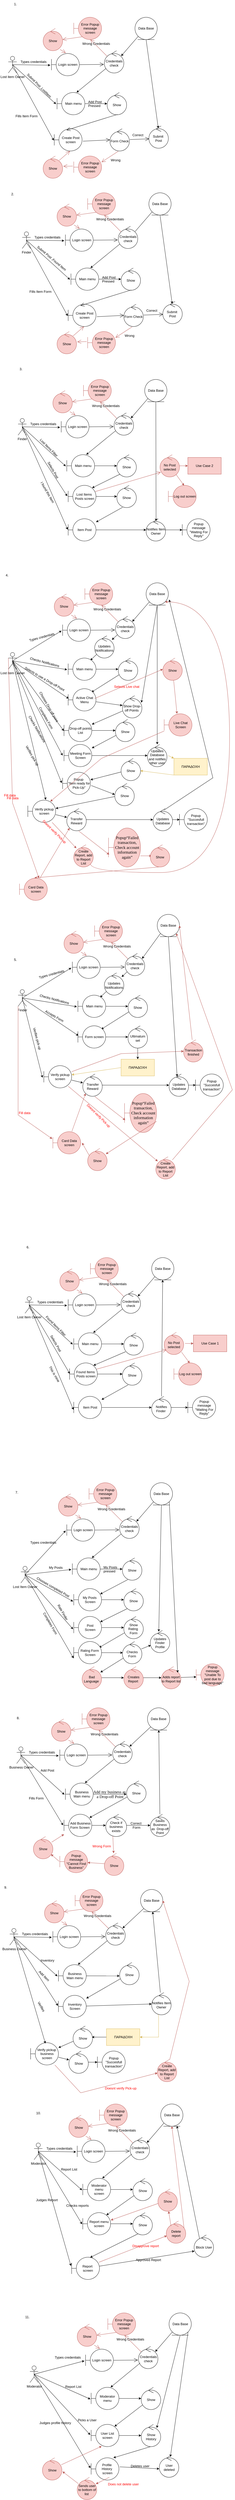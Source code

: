 <mxfile version="26.2.14">
  <diagram name="Page-1" id="PwSASDq-akAxYnx5ry94">
    <mxGraphModel dx="1389" dy="749" grid="1" gridSize="10" guides="1" tooltips="1" connect="1" arrows="1" fold="1" page="1" pageScale="1" pageWidth="850" pageHeight="1100" math="0" shadow="0">
      <root>
        <mxCell id="0" />
        <mxCell id="1" parent="0" />
        <mxCell id="qrhTBZqcDBaqj9OsFunk-2" value="Show" style="ellipse;shape=umlControl;whiteSpace=wrap;html=1;" parent="1" vertex="1">
          <mxGeometry x="390" y="370" width="70" height="80" as="geometry" />
        </mxCell>
        <mxCell id="qrhTBZqcDBaqj9OsFunk-4" value="Lost item Owner" style="shape=umlActor;verticalLabelPosition=bottom;verticalAlign=top;html=1;" parent="1" vertex="1">
          <mxGeometry x="35" y="240" width="30" height="60" as="geometry" />
        </mxCell>
        <mxCell id="qrhTBZqcDBaqj9OsFunk-5" value="Login screen" style="shape=umlBoundary;whiteSpace=wrap;html=1;" parent="1" vertex="1">
          <mxGeometry x="190" y="230" width="100" height="80" as="geometry" />
        </mxCell>
        <mxCell id="qrhTBZqcDBaqj9OsFunk-16" value="" style="edgeStyle=none;rounded=0;orthogonalLoop=1;jettySize=auto;html=1;" parent="1" source="qrhTBZqcDBaqj9OsFunk-7" edge="1">
          <mxGeometry relative="1" as="geometry">
            <mxPoint x="280" y="370" as="targetPoint" />
          </mxGeometry>
        </mxCell>
        <mxCell id="qrhTBZqcDBaqj9OsFunk-7" value="Credentials&lt;div&gt;check&lt;/div&gt;" style="ellipse;shape=umlControl;whiteSpace=wrap;html=1;" parent="1" vertex="1">
          <mxGeometry x="380" y="220" width="70" height="80" as="geometry" />
        </mxCell>
        <mxCell id="qrhTBZqcDBaqj9OsFunk-10" style="edgeStyle=none;rounded=0;orthogonalLoop=1;jettySize=auto;html=1;exitX=0.5;exitY=0.5;exitDx=0;exitDy=0;exitPerimeter=0;entryX=-0.04;entryY=0.525;entryDx=0;entryDy=0;entryPerimeter=0;" parent="1" source="qrhTBZqcDBaqj9OsFunk-4" target="qrhTBZqcDBaqj9OsFunk-5" edge="1">
          <mxGeometry relative="1" as="geometry" />
        </mxCell>
        <mxCell id="qrhTBZqcDBaqj9OsFunk-11" value="" style="endArrow=open;endFill=1;endSize=12;html=1;rounded=0;entryX=-0.029;entryY=0.615;entryDx=0;entryDy=0;entryPerimeter=0;" parent="1" target="qrhTBZqcDBaqj9OsFunk-7" edge="1">
          <mxGeometry width="160" relative="1" as="geometry">
            <mxPoint x="291" y="270" as="sourcePoint" />
            <mxPoint x="320" y="390" as="targetPoint" />
          </mxGeometry>
        </mxCell>
        <mxCell id="qrhTBZqcDBaqj9OsFunk-12" value="Types credentials" style="text;html=1;align=center;verticalAlign=middle;resizable=0;points=[];autosize=1;strokeColor=none;fillColor=none;" parent="1" vertex="1">
          <mxGeometry x="65" y="245" width="120" height="30" as="geometry" />
        </mxCell>
        <mxCell id="qrhTBZqcDBaqj9OsFunk-13" value="&lt;div&gt;&lt;span style=&quot;background-color: transparent; color: light-dark(rgb(0, 0, 0), rgb(255, 255, 255));&quot;&gt;Data Base&lt;/span&gt;&lt;/div&gt;" style="ellipse;shape=umlEntity;whiteSpace=wrap;html=1;" parent="1" vertex="1">
          <mxGeometry x="490" y="100" width="80" height="80" as="geometry" />
        </mxCell>
        <mxCell id="qrhTBZqcDBaqj9OsFunk-14" style="edgeStyle=none;rounded=0;orthogonalLoop=1;jettySize=auto;html=1;exitX=0;exitY=1;exitDx=0;exitDy=0;entryX=0.863;entryY=0.24;entryDx=0;entryDy=0;entryPerimeter=0;" parent="1" source="qrhTBZqcDBaqj9OsFunk-13" target="qrhTBZqcDBaqj9OsFunk-7" edge="1">
          <mxGeometry relative="1" as="geometry" />
        </mxCell>
        <mxCell id="qrhTBZqcDBaqj9OsFunk-21" value="" style="edgeStyle=none;rounded=0;orthogonalLoop=1;jettySize=auto;html=1;" parent="1" source="qrhTBZqcDBaqj9OsFunk-17" edge="1">
          <mxGeometry relative="1" as="geometry">
            <mxPoint x="390" y="410" as="targetPoint" />
          </mxGeometry>
        </mxCell>
        <mxCell id="qrhTBZqcDBaqj9OsFunk-17" value="Main menu" style="shape=umlBoundary;whiteSpace=wrap;html=1;" parent="1" vertex="1">
          <mxGeometry x="210" y="370" width="100" height="80" as="geometry" />
        </mxCell>
        <mxCell id="qrhTBZqcDBaqj9OsFunk-18" style="edgeStyle=none;rounded=0;orthogonalLoop=1;jettySize=auto;html=1;exitX=0.5;exitY=0.5;exitDx=0;exitDy=0;exitPerimeter=0;entryX=-0.036;entryY=0.52;entryDx=0;entryDy=0;entryPerimeter=0;" parent="1" source="qrhTBZqcDBaqj9OsFunk-4" target="qrhTBZqcDBaqj9OsFunk-17" edge="1">
          <mxGeometry relative="1" as="geometry" />
        </mxCell>
        <mxCell id="qrhTBZqcDBaqj9OsFunk-19" value="Submit Post ,LostItem" style="text;html=1;align=center;verticalAlign=middle;resizable=0;points=[];autosize=1;strokeColor=none;fillColor=none;rotation=45;" parent="1" vertex="1">
          <mxGeometry x="75" y="330" width="140" height="30" as="geometry" />
        </mxCell>
        <mxCell id="qrhTBZqcDBaqj9OsFunk-22" value="Create Post&lt;div&gt;screen&lt;/div&gt;" style="shape=umlBoundary;whiteSpace=wrap;html=1;" parent="1" vertex="1">
          <mxGeometry x="200" y="500" width="100" height="80" as="geometry" />
        </mxCell>
        <mxCell id="qrhTBZqcDBaqj9OsFunk-23" value="Add Post  &#xa;Pressed" style="text;whiteSpace=wrap;html=1;" parent="1" vertex="1">
          <mxGeometry x="320" y="390" width="80" height="50" as="geometry" />
        </mxCell>
        <mxCell id="qrhTBZqcDBaqj9OsFunk-24" value="" style="endArrow=open;endFill=1;endSize=12;html=1;rounded=0;entryX=0.44;entryY=0.065;entryDx=0;entryDy=0;entryPerimeter=0;exitX=0.526;exitY=0.985;exitDx=0;exitDy=0;exitPerimeter=0;" parent="1" source="qrhTBZqcDBaqj9OsFunk-2" target="qrhTBZqcDBaqj9OsFunk-22" edge="1">
          <mxGeometry width="160" relative="1" as="geometry">
            <mxPoint x="240" y="560" as="sourcePoint" />
            <mxPoint x="400" y="560" as="targetPoint" />
          </mxGeometry>
        </mxCell>
        <mxCell id="qrhTBZqcDBaqj9OsFunk-26" style="edgeStyle=none;rounded=0;orthogonalLoop=1;jettySize=auto;html=1;exitX=0.5;exitY=0.5;exitDx=0;exitDy=0;exitPerimeter=0;entryX=-0.017;entryY=0.528;entryDx=0;entryDy=0;entryPerimeter=0;" parent="1" source="qrhTBZqcDBaqj9OsFunk-4" target="qrhTBZqcDBaqj9OsFunk-22" edge="1">
          <mxGeometry relative="1" as="geometry" />
        </mxCell>
        <mxCell id="qrhTBZqcDBaqj9OsFunk-27" value="Fills Item Form" style="text;html=1;align=center;verticalAlign=middle;resizable=0;points=[];autosize=1;strokeColor=none;fillColor=none;" parent="1" vertex="1">
          <mxGeometry x="50" y="440" width="100" height="30" as="geometry" />
        </mxCell>
        <mxCell id="qrhTBZqcDBaqj9OsFunk-28" value="" style="endArrow=open;endFill=1;endSize=12;html=1;rounded=0;exitX=1.035;exitY=0.56;exitDx=0;exitDy=0;exitPerimeter=0;" parent="1" source="qrhTBZqcDBaqj9OsFunk-22" edge="1">
          <mxGeometry width="160" relative="1" as="geometry">
            <mxPoint x="320" y="530" as="sourcePoint" />
            <mxPoint x="400" y="540" as="targetPoint" />
          </mxGeometry>
        </mxCell>
        <mxCell id="qrhTBZqcDBaqj9OsFunk-29" value="Submit&amp;nbsp;&lt;div&gt;Post&lt;/div&gt;" style="ellipse;shape=umlControl;whiteSpace=wrap;html=1;" parent="1" vertex="1">
          <mxGeometry x="540" y="490" width="70" height="80" as="geometry" />
        </mxCell>
        <mxCell id="qrhTBZqcDBaqj9OsFunk-30" value="Form Check" style="ellipse;shape=umlControl;whiteSpace=wrap;html=1;" parent="1" vertex="1">
          <mxGeometry x="400" y="500" width="70" height="80" as="geometry" />
        </mxCell>
        <mxCell id="qrhTBZqcDBaqj9OsFunk-31" value="" style="endArrow=open;endFill=1;endSize=12;html=1;rounded=0;entryX=0.014;entryY=0.58;entryDx=0;entryDy=0;entryPerimeter=0;exitX=1.028;exitY=0.486;exitDx=0;exitDy=0;exitPerimeter=0;" parent="1" source="qrhTBZqcDBaqj9OsFunk-30" target="qrhTBZqcDBaqj9OsFunk-29" edge="1">
          <mxGeometry width="160" relative="1" as="geometry">
            <mxPoint x="340" y="350" as="sourcePoint" />
            <mxPoint x="500" y="350" as="targetPoint" />
          </mxGeometry>
        </mxCell>
        <mxCell id="qrhTBZqcDBaqj9OsFunk-32" value="Correct" style="text;html=1;align=center;verticalAlign=middle;resizable=0;points=[];autosize=1;strokeColor=none;fillColor=none;" parent="1" vertex="1">
          <mxGeometry x="470" y="508" width="60" height="30" as="geometry" />
        </mxCell>
        <mxCell id="qrhTBZqcDBaqj9OsFunk-36" style="edgeStyle=none;rounded=0;orthogonalLoop=1;jettySize=auto;html=1;exitX=0.5;exitY=1;exitDx=0;exitDy=0;entryX=0.483;entryY=0.106;entryDx=0;entryDy=0;entryPerimeter=0;" parent="1" source="qrhTBZqcDBaqj9OsFunk-13" target="qrhTBZqcDBaqj9OsFunk-29" edge="1">
          <mxGeometry relative="1" as="geometry" />
        </mxCell>
        <mxCell id="qrhTBZqcDBaqj9OsFunk-38" value="" style="endArrow=open;endFill=1;endSize=12;html=1;rounded=0;exitX=0.143;exitY=0.25;exitDx=0;exitDy=0;exitPerimeter=0;fillColor=#f8cecc;strokeColor=#b85450;" parent="1" source="qrhTBZqcDBaqj9OsFunk-7" edge="1">
          <mxGeometry width="160" relative="1" as="geometry">
            <mxPoint x="340" y="350" as="sourcePoint" />
            <mxPoint x="330" y="180" as="targetPoint" />
          </mxGeometry>
        </mxCell>
        <mxCell id="qrhTBZqcDBaqj9OsFunk-39" value="Error&amp;nbsp;Popup message&lt;div&gt;screen&lt;/div&gt;" style="shape=umlBoundary;whiteSpace=wrap;html=1;fillColor=#f8cecc;strokeColor=#b85450;" parent="1" vertex="1">
          <mxGeometry x="270" y="100" width="100" height="80" as="geometry" />
        </mxCell>
        <mxCell id="qrhTBZqcDBaqj9OsFunk-40" value="" style="endArrow=open;endFill=1;endSize=12;html=1;rounded=0;exitX=0.3;exitY=0.875;exitDx=0;exitDy=0;exitPerimeter=0;fillColor=#f8cecc;strokeColor=#b85450;" parent="1" source="qrhTBZqcDBaqj9OsFunk-39" edge="1">
          <mxGeometry width="160" relative="1" as="geometry">
            <mxPoint x="400" y="250" as="sourcePoint" />
            <mxPoint x="230" y="180" as="targetPoint" />
          </mxGeometry>
        </mxCell>
        <mxCell id="qrhTBZqcDBaqj9OsFunk-41" value="Wrong Credentials" style="text;html=1;align=center;verticalAlign=middle;resizable=0;points=[];autosize=1;strokeColor=none;fillColor=none;" parent="1" vertex="1">
          <mxGeometry x="290" y="180" width="120" height="30" as="geometry" />
        </mxCell>
        <mxCell id="qrhTBZqcDBaqj9OsFunk-42" value="" style="endArrow=open;endFill=1;endSize=12;html=1;rounded=0;exitX=0.426;exitY=1.013;exitDx=0;exitDy=0;exitPerimeter=0;fillColor=#f8cecc;strokeColor=#b85450;" parent="1" source="qrhTBZqcDBaqj9OsFunk-30" edge="1">
          <mxGeometry width="160" relative="1" as="geometry">
            <mxPoint x="400" y="250" as="sourcePoint" />
            <mxPoint x="370" y="620" as="targetPoint" />
          </mxGeometry>
        </mxCell>
        <mxCell id="qrhTBZqcDBaqj9OsFunk-43" value="Wrong" style="text;html=1;align=center;verticalAlign=middle;resizable=0;points=[];autosize=1;strokeColor=none;fillColor=none;" parent="1" vertex="1">
          <mxGeometry x="390" y="598" width="60" height="30" as="geometry" />
        </mxCell>
        <mxCell id="qrhTBZqcDBaqj9OsFunk-44" value="Error Popup message&lt;div&gt;screen&lt;/div&gt;" style="shape=umlBoundary;whiteSpace=wrap;html=1;fillColor=#f8cecc;strokeColor=#b85450;" parent="1" vertex="1">
          <mxGeometry x="270" y="598" width="100" height="80" as="geometry" />
        </mxCell>
        <mxCell id="qrhTBZqcDBaqj9OsFunk-45" value="" style="endArrow=open;endFill=1;endSize=12;html=1;rounded=0;exitX=-0.035;exitY=0.451;exitDx=0;exitDy=0;exitPerimeter=0;fillColor=#f8cecc;strokeColor=#b85450;entryX=1.04;entryY=0.461;entryDx=0;entryDy=0;entryPerimeter=0;" parent="1" source="qrhTBZqcDBaqj9OsFunk-44" target="qrhTBZqcDBaqj9OsFunk-48" edge="1">
          <mxGeometry width="160" relative="1" as="geometry">
            <mxPoint x="440" y="591" as="sourcePoint" />
            <mxPoint x="380" y="630" as="targetPoint" />
          </mxGeometry>
        </mxCell>
        <mxCell id="qrhTBZqcDBaqj9OsFunk-46" value="1." style="text;html=1;align=center;verticalAlign=middle;resizable=0;points=[];autosize=1;strokeColor=none;fillColor=none;" parent="1" vertex="1">
          <mxGeometry x="45" y="38" width="30" height="30" as="geometry" />
        </mxCell>
        <mxCell id="qrhTBZqcDBaqj9OsFunk-47" value="Show" style="ellipse;shape=umlControl;whiteSpace=wrap;html=1;fillColor=#f8cecc;strokeColor=#b85450;" parent="1" vertex="1">
          <mxGeometry x="160" y="140" width="70" height="80" as="geometry" />
        </mxCell>
        <mxCell id="qrhTBZqcDBaqj9OsFunk-48" value="Show" style="ellipse;shape=umlControl;whiteSpace=wrap;html=1;fillColor=#f8cecc;strokeColor=#b85450;" parent="1" vertex="1">
          <mxGeometry x="160" y="598" width="70" height="80" as="geometry" />
        </mxCell>
        <mxCell id="qrhTBZqcDBaqj9OsFunk-50" value="" style="endArrow=open;endFill=1;endSize=12;html=1;rounded=0;exitX=0.823;exitY=0.198;exitDx=0;exitDy=0;exitPerimeter=0;fillColor=#f8cecc;strokeColor=#b85450;entryX=0.564;entryY=1.002;entryDx=0;entryDy=0;entryPerimeter=0;" parent="1" source="qrhTBZqcDBaqj9OsFunk-48" target="qrhTBZqcDBaqj9OsFunk-22" edge="1">
          <mxGeometry width="160" relative="1" as="geometry">
            <mxPoint x="440" y="591" as="sourcePoint" />
            <mxPoint x="380" y="630" as="targetPoint" />
          </mxGeometry>
        </mxCell>
        <mxCell id="qrhTBZqcDBaqj9OsFunk-51" value="" style="endArrow=open;endFill=1;endSize=12;html=1;rounded=0;exitX=0.871;exitY=0.944;exitDx=0;exitDy=0;exitPerimeter=0;fillColor=#f8cecc;strokeColor=#b85450;entryX=0.512;entryY=-0.023;entryDx=0;entryDy=0;entryPerimeter=0;" parent="1" source="qrhTBZqcDBaqj9OsFunk-47" target="qrhTBZqcDBaqj9OsFunk-5" edge="1">
          <mxGeometry width="160" relative="1" as="geometry">
            <mxPoint x="310" y="180" as="sourcePoint" />
            <mxPoint x="240" y="190" as="targetPoint" />
          </mxGeometry>
        </mxCell>
        <mxCell id="qrhTBZqcDBaqj9OsFunk-166" style="edgeStyle=none;rounded=0;orthogonalLoop=1;jettySize=auto;html=1;exitX=0.5;exitY=0.5;exitDx=0;exitDy=0;exitPerimeter=0;entryX=-0.025;entryY=0.394;entryDx=0;entryDy=0;entryPerimeter=0;" parent="1" source="qrhTBZqcDBaqj9OsFunk-56" target="qrhTBZqcDBaqj9OsFunk-157" edge="1">
          <mxGeometry relative="1" as="geometry" />
        </mxCell>
        <mxCell id="qrhTBZqcDBaqj9OsFunk-56" value="Moderator" style="shape=umlActor;verticalLabelPosition=bottom;verticalAlign=top;html=1;" parent="1" vertex="1">
          <mxGeometry x="127.5" y="7730" width="30" height="60" as="geometry" />
        </mxCell>
        <mxCell id="qrhTBZqcDBaqj9OsFunk-57" value="Login screen" style="shape=umlBoundary;whiteSpace=wrap;html=1;" parent="1" vertex="1">
          <mxGeometry x="282.5" y="7720" width="100" height="80" as="geometry" />
        </mxCell>
        <mxCell id="qrhTBZqcDBaqj9OsFunk-58" value="Credentials&lt;div&gt;check&lt;/div&gt;" style="ellipse;shape=umlControl;whiteSpace=wrap;html=1;" parent="1" vertex="1">
          <mxGeometry x="472.5" y="7710" width="70" height="80" as="geometry" />
        </mxCell>
        <mxCell id="qrhTBZqcDBaqj9OsFunk-59" style="edgeStyle=none;rounded=0;orthogonalLoop=1;jettySize=auto;html=1;exitX=0.5;exitY=0.5;exitDx=0;exitDy=0;exitPerimeter=0;entryX=-0.04;entryY=0.525;entryDx=0;entryDy=0;entryPerimeter=0;" parent="1" source="qrhTBZqcDBaqj9OsFunk-56" target="qrhTBZqcDBaqj9OsFunk-57" edge="1">
          <mxGeometry relative="1" as="geometry" />
        </mxCell>
        <mxCell id="qrhTBZqcDBaqj9OsFunk-60" value="" style="endArrow=open;endFill=1;endSize=12;html=1;rounded=0;entryX=-0.029;entryY=0.615;entryDx=0;entryDy=0;entryPerimeter=0;" parent="1" target="qrhTBZqcDBaqj9OsFunk-58" edge="1">
          <mxGeometry width="160" relative="1" as="geometry">
            <mxPoint x="383.5" y="7760" as="sourcePoint" />
            <mxPoint x="412.5" y="7880" as="targetPoint" />
          </mxGeometry>
        </mxCell>
        <mxCell id="qrhTBZqcDBaqj9OsFunk-61" value="Types credentials" style="text;html=1;align=center;verticalAlign=middle;resizable=0;points=[];autosize=1;strokeColor=none;fillColor=none;" parent="1" vertex="1">
          <mxGeometry x="157.5" y="7735" width="120" height="30" as="geometry" />
        </mxCell>
        <mxCell id="qrhTBZqcDBaqj9OsFunk-62" value="&lt;div&gt;&lt;span style=&quot;background-color: transparent; color: light-dark(rgb(0, 0, 0), rgb(255, 255, 255));&quot;&gt;Data Base&lt;/span&gt;&lt;/div&gt;" style="ellipse;shape=umlEntity;whiteSpace=wrap;html=1;" parent="1" vertex="1">
          <mxGeometry x="582.5" y="7590" width="80" height="80" as="geometry" />
        </mxCell>
        <mxCell id="qrhTBZqcDBaqj9OsFunk-63" style="edgeStyle=none;rounded=0;orthogonalLoop=1;jettySize=auto;html=1;exitX=0;exitY=1;exitDx=0;exitDy=0;entryX=0.863;entryY=0.24;entryDx=0;entryDy=0;entryPerimeter=0;" parent="1" source="qrhTBZqcDBaqj9OsFunk-62" target="qrhTBZqcDBaqj9OsFunk-58" edge="1">
          <mxGeometry relative="1" as="geometry" />
        </mxCell>
        <mxCell id="qrhTBZqcDBaqj9OsFunk-64" value="" style="endArrow=open;endFill=1;endSize=12;html=1;rounded=0;exitX=0.143;exitY=0.25;exitDx=0;exitDy=0;exitPerimeter=0;fillColor=#f8cecc;strokeColor=#b85450;" parent="1" source="qrhTBZqcDBaqj9OsFunk-58" edge="1">
          <mxGeometry width="160" relative="1" as="geometry">
            <mxPoint x="432.5" y="7840" as="sourcePoint" />
            <mxPoint x="422.5" y="7670" as="targetPoint" />
          </mxGeometry>
        </mxCell>
        <mxCell id="qrhTBZqcDBaqj9OsFunk-65" value="Error&amp;nbsp;Popup message&lt;div&gt;screen&lt;/div&gt;" style="shape=umlBoundary;whiteSpace=wrap;html=1;fillColor=#f8cecc;strokeColor=#b85450;" parent="1" vertex="1">
          <mxGeometry x="362.5" y="7590" width="100" height="80" as="geometry" />
        </mxCell>
        <mxCell id="qrhTBZqcDBaqj9OsFunk-66" value="" style="endArrow=open;endFill=1;endSize=12;html=1;rounded=0;exitX=0.3;exitY=0.875;exitDx=0;exitDy=0;exitPerimeter=0;fillColor=#f8cecc;strokeColor=#b85450;" parent="1" source="qrhTBZqcDBaqj9OsFunk-65" edge="1">
          <mxGeometry width="160" relative="1" as="geometry">
            <mxPoint x="492.5" y="7740" as="sourcePoint" />
            <mxPoint x="322.5" y="7670" as="targetPoint" />
          </mxGeometry>
        </mxCell>
        <mxCell id="qrhTBZqcDBaqj9OsFunk-67" value="Wrong Credentials" style="text;html=1;align=center;verticalAlign=middle;resizable=0;points=[];autosize=1;strokeColor=none;fillColor=none;" parent="1" vertex="1">
          <mxGeometry x="382.5" y="7670" width="120" height="30" as="geometry" />
        </mxCell>
        <mxCell id="qrhTBZqcDBaqj9OsFunk-68" value="Show" style="ellipse;shape=umlControl;whiteSpace=wrap;html=1;fillColor=#f8cecc;strokeColor=#b85450;" parent="1" vertex="1">
          <mxGeometry x="252.5" y="7630" width="70" height="80" as="geometry" />
        </mxCell>
        <mxCell id="qrhTBZqcDBaqj9OsFunk-69" value="" style="endArrow=open;endFill=1;endSize=12;html=1;rounded=0;exitX=0.871;exitY=0.944;exitDx=0;exitDy=0;exitPerimeter=0;fillColor=#f8cecc;strokeColor=#b85450;entryX=0.512;entryY=-0.023;entryDx=0;entryDy=0;entryPerimeter=0;" parent="1" source="qrhTBZqcDBaqj9OsFunk-68" target="qrhTBZqcDBaqj9OsFunk-57" edge="1">
          <mxGeometry width="160" relative="1" as="geometry">
            <mxPoint x="402.5" y="7670" as="sourcePoint" />
            <mxPoint x="332.5" y="7680" as="targetPoint" />
          </mxGeometry>
        </mxCell>
        <mxCell id="qrhTBZqcDBaqj9OsFunk-80" value="" style="edgeStyle=none;rounded=0;orthogonalLoop=1;jettySize=auto;html=1;" parent="1" source="qrhTBZqcDBaqj9OsFunk-72" edge="1">
          <mxGeometry relative="1" as="geometry">
            <mxPoint x="387.3" y="7989.022" as="targetPoint" />
          </mxGeometry>
        </mxCell>
        <mxCell id="qrhTBZqcDBaqj9OsFunk-72" value="Show" style="ellipse;shape=umlControl;whiteSpace=wrap;html=1;" parent="1" vertex="1">
          <mxGeometry x="482.5" y="7857" width="70" height="80" as="geometry" />
        </mxCell>
        <mxCell id="qrhTBZqcDBaqj9OsFunk-73" value="" style="edgeStyle=none;rounded=0;orthogonalLoop=1;jettySize=auto;html=1;" parent="1" edge="1">
          <mxGeometry relative="1" as="geometry">
            <mxPoint x="478.5" y="7770" as="sourcePoint" />
            <mxPoint x="372.5" y="7857" as="targetPoint" />
          </mxGeometry>
        </mxCell>
        <mxCell id="qrhTBZqcDBaqj9OsFunk-74" value="" style="edgeStyle=none;rounded=0;orthogonalLoop=1;jettySize=auto;html=1;" parent="1" source="qrhTBZqcDBaqj9OsFunk-75" edge="1">
          <mxGeometry relative="1" as="geometry">
            <mxPoint x="482.5" y="7897" as="targetPoint" />
          </mxGeometry>
        </mxCell>
        <mxCell id="qrhTBZqcDBaqj9OsFunk-75" value="Moderator menu&lt;div&gt;screen&lt;/div&gt;" style="shape=umlBoundary;whiteSpace=wrap;html=1;" parent="1" vertex="1">
          <mxGeometry x="302.5" y="7857" width="100" height="80" as="geometry" />
        </mxCell>
        <mxCell id="qrhTBZqcDBaqj9OsFunk-78" style="edgeStyle=none;rounded=0;orthogonalLoop=1;jettySize=auto;html=1;exitX=0.5;exitY=0.5;exitDx=0;exitDy=0;exitPerimeter=0;entryX=-0.025;entryY=0.532;entryDx=0;entryDy=0;entryPerimeter=0;" parent="1" source="qrhTBZqcDBaqj9OsFunk-56" target="qrhTBZqcDBaqj9OsFunk-75" edge="1">
          <mxGeometry relative="1" as="geometry" />
        </mxCell>
        <mxCell id="qrhTBZqcDBaqj9OsFunk-86" value="" style="edgeStyle=none;rounded=0;orthogonalLoop=1;jettySize=auto;html=1;" parent="1" source="qrhTBZqcDBaqj9OsFunk-81" edge="1">
          <mxGeometry relative="1" as="geometry">
            <mxPoint x="482.5" y="8020" as="targetPoint" />
          </mxGeometry>
        </mxCell>
        <mxCell id="qrhTBZqcDBaqj9OsFunk-81" value="Report menu&lt;div&gt;screen&lt;/div&gt;" style="shape=umlBoundary;whiteSpace=wrap;html=1;" parent="1" vertex="1">
          <mxGeometry x="302.5" y="7980" width="100" height="80" as="geometry" />
        </mxCell>
        <mxCell id="qrhTBZqcDBaqj9OsFunk-82" style="edgeStyle=none;rounded=0;orthogonalLoop=1;jettySize=auto;html=1;exitX=0.5;exitY=0.5;exitDx=0;exitDy=0;exitPerimeter=0;entryX=-0.025;entryY=0.52;entryDx=0;entryDy=0;entryPerimeter=0;" parent="1" source="qrhTBZqcDBaqj9OsFunk-56" target="qrhTBZqcDBaqj9OsFunk-81" edge="1">
          <mxGeometry relative="1" as="geometry" />
        </mxCell>
        <mxCell id="qrhTBZqcDBaqj9OsFunk-83" value="Report List" style="text;html=1;align=center;verticalAlign=middle;resizable=0;points=[];autosize=1;strokeColor=none;fillColor=none;" parent="1" vertex="1">
          <mxGeometry x="212.5" y="7810" width="80" height="30" as="geometry" />
        </mxCell>
        <mxCell id="qrhTBZqcDBaqj9OsFunk-100" value="" style="edgeStyle=none;rounded=0;orthogonalLoop=1;jettySize=auto;html=1;fillColor=#f8cecc;strokeColor=#b85450;exitX=0.985;exitY=0.225;exitDx=0;exitDy=0;exitPerimeter=0;" parent="1" source="qrhTBZqcDBaqj9OsFunk-157" target="qrhTBZqcDBaqj9OsFunk-99" edge="1">
          <mxGeometry relative="1" as="geometry" />
        </mxCell>
        <mxCell id="qrhTBZqcDBaqj9OsFunk-87" value="Show" style="ellipse;shape=umlControl;whiteSpace=wrap;html=1;" parent="1" vertex="1">
          <mxGeometry x="482.5" y="7980" width="70" height="80" as="geometry" />
        </mxCell>
        <mxCell id="qrhTBZqcDBaqj9OsFunk-88" value="Checks reports" style="text;html=1;align=center;verticalAlign=middle;resizable=0;points=[];autosize=1;strokeColor=none;fillColor=none;" parent="1" vertex="1">
          <mxGeometry x="232.5" y="7940" width="100" height="30" as="geometry" />
        </mxCell>
        <mxCell id="qrhTBZqcDBaqj9OsFunk-91" value="Block User" style="ellipse;shape=umlControl;whiteSpace=wrap;html=1;" parent="1" vertex="1">
          <mxGeometry x="702.5" y="8060" width="70" height="80" as="geometry" />
        </mxCell>
        <mxCell id="qrhTBZqcDBaqj9OsFunk-98" value="Approved Report" style="text;html=1;align=center;verticalAlign=middle;resizable=0;points=[];autosize=1;strokeColor=none;fillColor=none;" parent="1" vertex="1">
          <mxGeometry x="482.5" y="8135" width="110" height="30" as="geometry" />
        </mxCell>
        <mxCell id="qrhTBZqcDBaqj9OsFunk-99" value="Delete report" style="ellipse;shape=umlControl;whiteSpace=wrap;html=1;fillColor=#f8cecc;strokeColor=#b85450;" parent="1" vertex="1">
          <mxGeometry x="602.5" y="8010" width="70" height="80" as="geometry" />
        </mxCell>
        <mxCell id="qrhTBZqcDBaqj9OsFunk-101" value="Moderator" style="shape=umlActor;verticalLabelPosition=bottom;verticalAlign=top;html=1;" parent="1" vertex="1">
          <mxGeometry x="112.5" y="8530" width="30" height="60" as="geometry" />
        </mxCell>
        <mxCell id="qrhTBZqcDBaqj9OsFunk-102" value="Login screen" style="shape=umlBoundary;whiteSpace=wrap;html=1;" parent="1" vertex="1">
          <mxGeometry x="312.5" y="8470" width="100" height="80" as="geometry" />
        </mxCell>
        <mxCell id="qrhTBZqcDBaqj9OsFunk-103" value="Credentials&lt;div&gt;check&lt;/div&gt;" style="ellipse;shape=umlControl;whiteSpace=wrap;html=1;" parent="1" vertex="1">
          <mxGeometry x="502.5" y="8460" width="70" height="80" as="geometry" />
        </mxCell>
        <mxCell id="qrhTBZqcDBaqj9OsFunk-104" style="edgeStyle=none;rounded=0;orthogonalLoop=1;jettySize=auto;html=1;exitX=0.5;exitY=0.5;exitDx=0;exitDy=0;exitPerimeter=0;entryX=-0.04;entryY=0.525;entryDx=0;entryDy=0;entryPerimeter=0;" parent="1" source="qrhTBZqcDBaqj9OsFunk-101" target="qrhTBZqcDBaqj9OsFunk-102" edge="1">
          <mxGeometry relative="1" as="geometry" />
        </mxCell>
        <mxCell id="qrhTBZqcDBaqj9OsFunk-105" value="" style="endArrow=open;endFill=1;endSize=12;html=1;rounded=0;entryX=-0.029;entryY=0.615;entryDx=0;entryDy=0;entryPerimeter=0;" parent="1" target="qrhTBZqcDBaqj9OsFunk-103" edge="1">
          <mxGeometry width="160" relative="1" as="geometry">
            <mxPoint x="413.5" y="8510" as="sourcePoint" />
            <mxPoint x="442.5" y="8630" as="targetPoint" />
          </mxGeometry>
        </mxCell>
        <mxCell id="qrhTBZqcDBaqj9OsFunk-106" value="Types credentials" style="text;html=1;align=center;verticalAlign=middle;resizable=0;points=[];autosize=1;strokeColor=none;fillColor=none;" parent="1" vertex="1">
          <mxGeometry x="187.5" y="8485" width="120" height="30" as="geometry" />
        </mxCell>
        <mxCell id="qrhTBZqcDBaqj9OsFunk-107" value="&lt;div&gt;&lt;span style=&quot;background-color: transparent; color: light-dark(rgb(0, 0, 0), rgb(255, 255, 255));&quot;&gt;Data Base&lt;/span&gt;&lt;/div&gt;" style="ellipse;shape=umlEntity;whiteSpace=wrap;html=1;" parent="1" vertex="1">
          <mxGeometry x="612.5" y="8340" width="80" height="80" as="geometry" />
        </mxCell>
        <mxCell id="qrhTBZqcDBaqj9OsFunk-108" style="edgeStyle=none;rounded=0;orthogonalLoop=1;jettySize=auto;html=1;exitX=0;exitY=1;exitDx=0;exitDy=0;entryX=0.863;entryY=0.24;entryDx=0;entryDy=0;entryPerimeter=0;" parent="1" source="qrhTBZqcDBaqj9OsFunk-107" target="qrhTBZqcDBaqj9OsFunk-103" edge="1">
          <mxGeometry relative="1" as="geometry" />
        </mxCell>
        <mxCell id="qrhTBZqcDBaqj9OsFunk-109" value="" style="endArrow=open;endFill=1;endSize=12;html=1;rounded=0;exitX=0.143;exitY=0.25;exitDx=0;exitDy=0;exitPerimeter=0;fillColor=#f8cecc;strokeColor=#b85450;" parent="1" source="qrhTBZqcDBaqj9OsFunk-103" edge="1">
          <mxGeometry width="160" relative="1" as="geometry">
            <mxPoint x="462.5" y="8590" as="sourcePoint" />
            <mxPoint x="452.5" y="8420" as="targetPoint" />
          </mxGeometry>
        </mxCell>
        <mxCell id="qrhTBZqcDBaqj9OsFunk-110" value="Error&amp;nbsp;Popup message&lt;div&gt;screen&lt;/div&gt;" style="shape=umlBoundary;whiteSpace=wrap;html=1;fillColor=#f8cecc;strokeColor=#b85450;" parent="1" vertex="1">
          <mxGeometry x="392.5" y="8340" width="100" height="80" as="geometry" />
        </mxCell>
        <mxCell id="qrhTBZqcDBaqj9OsFunk-111" value="" style="endArrow=open;endFill=1;endSize=12;html=1;rounded=0;exitX=0.3;exitY=0.875;exitDx=0;exitDy=0;exitPerimeter=0;fillColor=#f8cecc;strokeColor=#b85450;" parent="1" source="qrhTBZqcDBaqj9OsFunk-110" edge="1">
          <mxGeometry width="160" relative="1" as="geometry">
            <mxPoint x="522.5" y="8490" as="sourcePoint" />
            <mxPoint x="352.5" y="8420" as="targetPoint" />
          </mxGeometry>
        </mxCell>
        <mxCell id="qrhTBZqcDBaqj9OsFunk-112" value="Wrong Credentials" style="text;html=1;align=center;verticalAlign=middle;resizable=0;points=[];autosize=1;strokeColor=none;fillColor=none;" parent="1" vertex="1">
          <mxGeometry x="412.5" y="8420" width="120" height="30" as="geometry" />
        </mxCell>
        <mxCell id="qrhTBZqcDBaqj9OsFunk-113" value="Show" style="ellipse;shape=umlControl;whiteSpace=wrap;html=1;fillColor=#f8cecc;strokeColor=#b85450;" parent="1" vertex="1">
          <mxGeometry x="282.5" y="8380" width="70" height="80" as="geometry" />
        </mxCell>
        <mxCell id="qrhTBZqcDBaqj9OsFunk-114" value="" style="endArrow=open;endFill=1;endSize=12;html=1;rounded=0;exitX=0.871;exitY=0.944;exitDx=0;exitDy=0;exitPerimeter=0;fillColor=#f8cecc;strokeColor=#b85450;entryX=0.512;entryY=-0.023;entryDx=0;entryDy=0;entryPerimeter=0;" parent="1" source="qrhTBZqcDBaqj9OsFunk-113" target="qrhTBZqcDBaqj9OsFunk-102" edge="1">
          <mxGeometry width="160" relative="1" as="geometry">
            <mxPoint x="432.5" y="8420" as="sourcePoint" />
            <mxPoint x="362.5" y="8430" as="targetPoint" />
          </mxGeometry>
        </mxCell>
        <mxCell id="qrhTBZqcDBaqj9OsFunk-123" value="" style="edgeStyle=none;rounded=0;orthogonalLoop=1;jettySize=auto;html=1;" parent="1" source="qrhTBZqcDBaqj9OsFunk-115" edge="1">
          <mxGeometry relative="1" as="geometry">
            <mxPoint x="416.536" y="8747.665" as="targetPoint" />
          </mxGeometry>
        </mxCell>
        <mxCell id="qrhTBZqcDBaqj9OsFunk-115" value="Show" style="ellipse;shape=umlControl;whiteSpace=wrap;html=1;" parent="1" vertex="1">
          <mxGeometry x="512.5" y="8607" width="70" height="80" as="geometry" />
        </mxCell>
        <mxCell id="qrhTBZqcDBaqj9OsFunk-116" value="" style="edgeStyle=none;rounded=0;orthogonalLoop=1;jettySize=auto;html=1;" parent="1" edge="1">
          <mxGeometry relative="1" as="geometry">
            <mxPoint x="508.5" y="8520" as="sourcePoint" />
            <mxPoint x="402.5" y="8607" as="targetPoint" />
          </mxGeometry>
        </mxCell>
        <mxCell id="qrhTBZqcDBaqj9OsFunk-117" value="" style="edgeStyle=none;rounded=0;orthogonalLoop=1;jettySize=auto;html=1;" parent="1" source="qrhTBZqcDBaqj9OsFunk-118" edge="1">
          <mxGeometry relative="1" as="geometry">
            <mxPoint x="512.5" y="8647" as="targetPoint" />
          </mxGeometry>
        </mxCell>
        <mxCell id="qrhTBZqcDBaqj9OsFunk-118" value="Moderator menu" style="shape=umlBoundary;whiteSpace=wrap;html=1;" parent="1" vertex="1">
          <mxGeometry x="332.5" y="8607" width="100" height="80" as="geometry" />
        </mxCell>
        <mxCell id="qrhTBZqcDBaqj9OsFunk-119" style="edgeStyle=none;rounded=0;orthogonalLoop=1;jettySize=auto;html=1;exitX=0.5;exitY=0.5;exitDx=0;exitDy=0;exitPerimeter=0;entryX=-0.025;entryY=0.532;entryDx=0;entryDy=0;entryPerimeter=0;" parent="1" source="qrhTBZqcDBaqj9OsFunk-101" target="qrhTBZqcDBaqj9OsFunk-118" edge="1">
          <mxGeometry relative="1" as="geometry" />
        </mxCell>
        <mxCell id="qrhTBZqcDBaqj9OsFunk-120" value="Report List" style="text;html=1;align=center;verticalAlign=middle;resizable=0;points=[];autosize=1;strokeColor=none;fillColor=none;" parent="1" vertex="1">
          <mxGeometry x="227.5" y="8590" width="80" height="30" as="geometry" />
        </mxCell>
        <mxCell id="qrhTBZqcDBaqj9OsFunk-128" value="" style="edgeStyle=none;rounded=0;orthogonalLoop=1;jettySize=auto;html=1;" parent="1" source="qrhTBZqcDBaqj9OsFunk-124" edge="1">
          <mxGeometry relative="1" as="geometry">
            <mxPoint x="512.5" y="8780" as="targetPoint" />
          </mxGeometry>
        </mxCell>
        <mxCell id="qrhTBZqcDBaqj9OsFunk-124" value="User List&lt;div&gt;screen&lt;/div&gt;" style="shape=umlBoundary;whiteSpace=wrap;html=1;" parent="1" vertex="1">
          <mxGeometry x="332.5" y="8740" width="100" height="80" as="geometry" />
        </mxCell>
        <mxCell id="qrhTBZqcDBaqj9OsFunk-125" style="edgeStyle=none;rounded=0;orthogonalLoop=1;jettySize=auto;html=1;exitX=0.5;exitY=0.5;exitDx=0;exitDy=0;exitPerimeter=0;entryX=-0.032;entryY=0.472;entryDx=0;entryDy=0;entryPerimeter=0;" parent="1" source="qrhTBZqcDBaqj9OsFunk-101" target="qrhTBZqcDBaqj9OsFunk-124" edge="1">
          <mxGeometry relative="1" as="geometry" />
        </mxCell>
        <mxCell id="qrhTBZqcDBaqj9OsFunk-126" value="&amp;nbsp;Picks a User&amp;nbsp;" style="text;html=1;align=center;verticalAlign=middle;resizable=0;points=[];autosize=1;strokeColor=none;fillColor=none;" parent="1" vertex="1">
          <mxGeometry x="267.5" y="8710" width="100" height="30" as="geometry" />
        </mxCell>
        <mxCell id="qrhTBZqcDBaqj9OsFunk-131" value="" style="edgeStyle=none;rounded=0;orthogonalLoop=1;jettySize=auto;html=1;exitX=0.543;exitY=0.983;exitDx=0;exitDy=0;exitPerimeter=0;" parent="1" source="qrhTBZqcDBaqj9OsFunk-129" edge="1">
          <mxGeometry relative="1" as="geometry">
            <mxPoint x="582.5" y="8780" as="sourcePoint" />
            <mxPoint x="412.5" y="8860" as="targetPoint" />
          </mxGeometry>
        </mxCell>
        <mxCell id="qrhTBZqcDBaqj9OsFunk-129" value="Show&lt;div&gt;History&lt;/div&gt;" style="ellipse;shape=umlControl;whiteSpace=wrap;html=1;" parent="1" vertex="1">
          <mxGeometry x="512.5" y="8740" width="70" height="80" as="geometry" />
        </mxCell>
        <mxCell id="qrhTBZqcDBaqj9OsFunk-132" style="edgeStyle=none;rounded=0;orthogonalLoop=1;jettySize=auto;html=1;exitX=0.5;exitY=1;exitDx=0;exitDy=0;entryX=0.798;entryY=0.161;entryDx=0;entryDy=0;entryPerimeter=0;" parent="1" source="qrhTBZqcDBaqj9OsFunk-107" target="qrhTBZqcDBaqj9OsFunk-129" edge="1">
          <mxGeometry relative="1" as="geometry" />
        </mxCell>
        <mxCell id="qrhTBZqcDBaqj9OsFunk-133" value="10." style="text;html=1;align=center;verticalAlign=middle;resizable=0;points=[];autosize=1;strokeColor=none;fillColor=none;" parent="1" vertex="1">
          <mxGeometry x="122.5" y="7608" width="40" height="30" as="geometry" />
        </mxCell>
        <mxCell id="qrhTBZqcDBaqj9OsFunk-134" value="11." style="text;html=1;align=center;verticalAlign=middle;resizable=0;points=[];autosize=1;strokeColor=none;fillColor=none;" parent="1" vertex="1">
          <mxGeometry x="82.5" y="8340" width="40" height="30" as="geometry" />
        </mxCell>
        <mxCell id="qrhTBZqcDBaqj9OsFunk-143" value="" style="edgeStyle=none;rounded=0;orthogonalLoop=1;jettySize=auto;html=1;entryX=-0.043;entryY=0.619;entryDx=0;entryDy=0;entryPerimeter=0;" parent="1" edge="1">
          <mxGeometry relative="1" as="geometry">
            <mxPoint x="435.51" y="8892.479" as="sourcePoint" />
            <mxPoint x="577.5" y="8899.52" as="targetPoint" />
          </mxGeometry>
        </mxCell>
        <mxCell id="qrhTBZqcDBaqj9OsFunk-135" value="Profile&amp;nbsp;&lt;div&gt;History&amp;nbsp;&lt;/div&gt;&lt;div&gt;screen&lt;/div&gt;" style="shape=umlBoundary;whiteSpace=wrap;html=1;" parent="1" vertex="1">
          <mxGeometry x="332.5" y="8860" width="100" height="80" as="geometry" />
        </mxCell>
        <mxCell id="qrhTBZqcDBaqj9OsFunk-138" style="edgeStyle=none;rounded=0;orthogonalLoop=1;jettySize=auto;html=1;exitX=0.5;exitY=0.5;exitDx=0;exitDy=0;exitPerimeter=0;entryX=-0.024;entryY=0.464;entryDx=0;entryDy=0;entryPerimeter=0;" parent="1" source="qrhTBZqcDBaqj9OsFunk-101" target="qrhTBZqcDBaqj9OsFunk-135" edge="1">
          <mxGeometry relative="1" as="geometry" />
        </mxCell>
        <mxCell id="qrhTBZqcDBaqj9OsFunk-140" value="Disapprove report" style="text;html=1;align=center;verticalAlign=middle;resizable=0;points=[];autosize=1;fontColor=#FF0000;" parent="1" vertex="1">
          <mxGeometry x="467.5" y="8085" width="120" height="30" as="geometry" />
        </mxCell>
        <mxCell id="qrhTBZqcDBaqj9OsFunk-141" value="Judges profile history" style="text;html=1;align=center;verticalAlign=middle;resizable=0;points=[];autosize=1;strokeColor=none;fillColor=none;" parent="1" vertex="1">
          <mxGeometry x="132.5" y="8720" width="140" height="30" as="geometry" />
        </mxCell>
        <mxCell id="qrhTBZqcDBaqj9OsFunk-144" value="Deletes user" style="text;html=1;align=center;verticalAlign=middle;resizable=0;points=[];autosize=1;strokeColor=none;fillColor=none;" parent="1" vertex="1">
          <mxGeometry x="462.5" y="8875" width="90" height="30" as="geometry" />
        </mxCell>
        <mxCell id="qrhTBZqcDBaqj9OsFunk-145" style="edgeStyle=none;rounded=0;orthogonalLoop=1;jettySize=auto;html=1;exitX=0.278;exitY=0.164;exitDx=0;exitDy=0;entryX=0.73;entryY=0.986;entryDx=0;entryDy=0;entryPerimeter=0;exitPerimeter=0;" parent="1" source="qrhTBZqcDBaqj9OsFunk-91" target="qrhTBZqcDBaqj9OsFunk-62" edge="1">
          <mxGeometry relative="1" as="geometry">
            <mxPoint x="688.58" y="7530" as="sourcePoint" />
            <mxPoint x="807.5" y="7932" as="targetPoint" />
          </mxGeometry>
        </mxCell>
        <mxCell id="qrhTBZqcDBaqj9OsFunk-146" value="User deleted" style="ellipse;shape=umlControl;whiteSpace=wrap;html=1;" parent="1" vertex="1">
          <mxGeometry x="577.5" y="8850" width="70" height="80" as="geometry" />
        </mxCell>
        <mxCell id="qrhTBZqcDBaqj9OsFunk-148" style="edgeStyle=none;rounded=0;orthogonalLoop=1;jettySize=auto;html=1;exitX=1;exitY=1;exitDx=0;exitDy=0;entryX=0.567;entryY=0.086;entryDx=0;entryDy=0;entryPerimeter=0;" parent="1" source="qrhTBZqcDBaqj9OsFunk-107" target="qrhTBZqcDBaqj9OsFunk-146" edge="1">
          <mxGeometry relative="1" as="geometry" />
        </mxCell>
        <mxCell id="qrhTBZqcDBaqj9OsFunk-149" value="" style="edgeStyle=none;rounded=0;orthogonalLoop=1;jettySize=auto;html=1;fillColor=#f8cecc;strokeColor=#b85450;" parent="1" target="qrhTBZqcDBaqj9OsFunk-150" edge="1">
          <mxGeometry relative="1" as="geometry">
            <mxPoint x="397.5" y="8930" as="sourcePoint" />
          </mxGeometry>
        </mxCell>
        <mxCell id="qrhTBZqcDBaqj9OsFunk-150" value="Sends user to bottom of list&amp;nbsp;" style="ellipse;shape=umlControl;whiteSpace=wrap;html=1;fillColor=#f8cecc;strokeColor=#b85450;" parent="1" vertex="1">
          <mxGeometry x="282.5" y="8930" width="70" height="80" as="geometry" />
        </mxCell>
        <mxCell id="qrhTBZqcDBaqj9OsFunk-151" value="&lt;font style=&quot;color: rgb(255, 0, 0);&quot;&gt;Does not delete user&lt;/font&gt;" style="text;html=1;align=center;verticalAlign=middle;resizable=0;points=[];autosize=1;strokeColor=none;fillColor=none;" parent="1" vertex="1">
          <mxGeometry x="382.5" y="8940" width="130" height="30" as="geometry" />
        </mxCell>
        <mxCell id="qrhTBZqcDBaqj9OsFunk-152" value="Show" style="ellipse;shape=umlControl;whiteSpace=wrap;html=1;fillColor=#f8cecc;strokeColor=#b85450;" parent="1" vertex="1">
          <mxGeometry x="157.5" y="8860" width="70" height="80" as="geometry" />
        </mxCell>
        <mxCell id="qrhTBZqcDBaqj9OsFunk-153" value="" style="edgeStyle=none;rounded=0;orthogonalLoop=1;jettySize=auto;html=1;exitX=0.054;exitY=0.283;exitDx=0;exitDy=0;exitPerimeter=0;entryX=1.032;entryY=0.617;entryDx=0;entryDy=0;entryPerimeter=0;fillColor=#f8cecc;strokeColor=#b85450;" parent="1" source="qrhTBZqcDBaqj9OsFunk-150" target="qrhTBZqcDBaqj9OsFunk-152" edge="1">
          <mxGeometry relative="1" as="geometry">
            <mxPoint x="560.5" y="8829" as="sourcePoint" />
            <mxPoint x="422.5" y="8870" as="targetPoint" />
          </mxGeometry>
        </mxCell>
        <mxCell id="qrhTBZqcDBaqj9OsFunk-154" value="" style="edgeStyle=none;rounded=0;orthogonalLoop=1;jettySize=auto;html=1;entryX=0.376;entryY=0.983;entryDx=0;entryDy=0;entryPerimeter=0;fillColor=#f8cecc;strokeColor=#b85450;" parent="1" source="qrhTBZqcDBaqj9OsFunk-152" target="qrhTBZqcDBaqj9OsFunk-124" edge="1">
          <mxGeometry relative="1" as="geometry">
            <mxPoint x="570.5" y="8839" as="sourcePoint" />
            <mxPoint x="432.5" y="8880" as="targetPoint" />
          </mxGeometry>
        </mxCell>
        <mxCell id="qrhTBZqcDBaqj9OsFunk-155" value="" style="edgeStyle=none;rounded=0;orthogonalLoop=1;jettySize=auto;html=1;exitX=0.264;exitY=0.95;exitDx=0;exitDy=0;exitPerimeter=0;entryX=0.665;entryY=0.013;entryDx=0;entryDy=0;entryPerimeter=0;" parent="1" source="qrhTBZqcDBaqj9OsFunk-87" target="qrhTBZqcDBaqj9OsFunk-157" edge="1">
          <mxGeometry relative="1" as="geometry">
            <mxPoint x="505.5" y="8044.5" as="sourcePoint" />
            <mxPoint x="367.5" y="8085.5" as="targetPoint" />
          </mxGeometry>
        </mxCell>
        <mxCell id="qrhTBZqcDBaqj9OsFunk-169" value="" style="edgeStyle=none;rounded=0;orthogonalLoop=1;jettySize=auto;html=1;entryX=0.021;entryY=0.725;entryDx=0;entryDy=0;entryPerimeter=0;" parent="1" source="qrhTBZqcDBaqj9OsFunk-157" target="qrhTBZqcDBaqj9OsFunk-91" edge="1">
          <mxGeometry relative="1" as="geometry">
            <mxPoint x="482.5" y="8125.5" as="targetPoint" />
          </mxGeometry>
        </mxCell>
        <mxCell id="qrhTBZqcDBaqj9OsFunk-157" value="&lt;div&gt;Report&amp;nbsp;&lt;/div&gt;&lt;div&gt;screen&lt;/div&gt;" style="shape=umlBoundary;whiteSpace=wrap;html=1;" parent="1" vertex="1">
          <mxGeometry x="262.5" y="8140" width="100" height="80" as="geometry" />
        </mxCell>
        <mxCell id="qrhTBZqcDBaqj9OsFunk-163" value="Show" style="ellipse;shape=umlControl;whiteSpace=wrap;html=1;fillColor=#f8cecc;strokeColor=#b85450;" parent="1" vertex="1">
          <mxGeometry x="572.5" y="7895" width="70" height="80" as="geometry" />
        </mxCell>
        <mxCell id="qrhTBZqcDBaqj9OsFunk-164" value="" style="edgeStyle=none;rounded=0;orthogonalLoop=1;jettySize=auto;html=1;exitX=0.243;exitY=0.229;exitDx=0;exitDy=0;exitPerimeter=0;entryX=0.55;entryY=1;entryDx=0;entryDy=0;entryPerimeter=0;fillColor=#f8cecc;strokeColor=#b85450;" parent="1" source="qrhTBZqcDBaqj9OsFunk-99" target="qrhTBZqcDBaqj9OsFunk-163" edge="1">
          <mxGeometry relative="1" as="geometry">
            <mxPoint x="980.5" y="8054.5" as="sourcePoint" />
            <mxPoint x="842.5" y="8095.5" as="targetPoint" />
          </mxGeometry>
        </mxCell>
        <mxCell id="qrhTBZqcDBaqj9OsFunk-165" value="" style="edgeStyle=none;rounded=0;orthogonalLoop=1;jettySize=auto;html=1;entryX=1.005;entryY=0.338;entryDx=0;entryDy=0;entryPerimeter=0;fillColor=#f8cecc;strokeColor=#b85450;" parent="1" source="qrhTBZqcDBaqj9OsFunk-163" target="qrhTBZqcDBaqj9OsFunk-81" edge="1">
          <mxGeometry relative="1" as="geometry">
            <mxPoint x="1096.5" y="8054.5" as="sourcePoint" />
            <mxPoint x="896.5" y="8034.5" as="targetPoint" />
          </mxGeometry>
        </mxCell>
        <mxCell id="qrhTBZqcDBaqj9OsFunk-167" value="Judges Report" style="text;html=1;align=center;verticalAlign=middle;resizable=0;points=[];autosize=1;strokeColor=none;fillColor=none;" parent="1" vertex="1">
          <mxGeometry x="122.5" y="7920" width="100" height="30" as="geometry" />
        </mxCell>
        <mxCell id="qrhTBZqcDBaqj9OsFunk-261" value="7." style="text;html=1;align=center;verticalAlign=middle;resizable=0;points=[];autosize=1;strokeColor=none;fillColor=none;" parent="1" vertex="1">
          <mxGeometry x="50" y="5380" width="30" height="30" as="geometry" />
        </mxCell>
        <mxCell id="qrhTBZqcDBaqj9OsFunk-263" value="Show" style="ellipse;shape=umlControl;whiteSpace=wrap;html=1;" parent="1" vertex="1">
          <mxGeometry x="445" y="5630" width="70" height="80" as="geometry" />
        </mxCell>
        <mxCell id="qrhTBZqcDBaqj9OsFunk-264" value="Lost Item Owner" style="shape=umlActor;verticalLabelPosition=bottom;verticalAlign=top;html=1;" parent="1" vertex="1">
          <mxGeometry x="80" y="5660" width="30" height="60" as="geometry" />
        </mxCell>
        <mxCell id="qrhTBZqcDBaqj9OsFunk-265" value="Login screen" style="shape=umlBoundary;whiteSpace=wrap;html=1;" parent="1" vertex="1">
          <mxGeometry x="245" y="5490" width="100" height="80" as="geometry" />
        </mxCell>
        <mxCell id="qrhTBZqcDBaqj9OsFunk-266" value="" style="edgeStyle=none;rounded=0;orthogonalLoop=1;jettySize=auto;html=1;" parent="1" source="qrhTBZqcDBaqj9OsFunk-267" edge="1">
          <mxGeometry relative="1" as="geometry">
            <mxPoint x="335" y="5630" as="targetPoint" />
          </mxGeometry>
        </mxCell>
        <mxCell id="qrhTBZqcDBaqj9OsFunk-267" value="Credentials&lt;div&gt;check&lt;/div&gt;" style="ellipse;shape=umlControl;whiteSpace=wrap;html=1;" parent="1" vertex="1">
          <mxGeometry x="435" y="5480" width="70" height="80" as="geometry" />
        </mxCell>
        <mxCell id="qrhTBZqcDBaqj9OsFunk-268" style="edgeStyle=none;rounded=0;orthogonalLoop=1;jettySize=auto;html=1;exitX=0.5;exitY=0.5;exitDx=0;exitDy=0;exitPerimeter=0;entryX=-0.04;entryY=0.525;entryDx=0;entryDy=0;entryPerimeter=0;" parent="1" source="qrhTBZqcDBaqj9OsFunk-264" target="qrhTBZqcDBaqj9OsFunk-265" edge="1">
          <mxGeometry relative="1" as="geometry" />
        </mxCell>
        <mxCell id="qrhTBZqcDBaqj9OsFunk-269" value="" style="endArrow=open;endFill=1;endSize=12;html=1;rounded=0;entryX=-0.029;entryY=0.615;entryDx=0;entryDy=0;entryPerimeter=0;" parent="1" target="qrhTBZqcDBaqj9OsFunk-267" edge="1">
          <mxGeometry width="160" relative="1" as="geometry">
            <mxPoint x="346" y="5530" as="sourcePoint" />
            <mxPoint x="375" y="5650" as="targetPoint" />
          </mxGeometry>
        </mxCell>
        <mxCell id="qrhTBZqcDBaqj9OsFunk-270" value="Types credentials" style="text;html=1;align=center;verticalAlign=middle;resizable=0;points=[];autosize=1;strokeColor=none;fillColor=none;" parent="1" vertex="1">
          <mxGeometry x="100" y="5560" width="120" height="30" as="geometry" />
        </mxCell>
        <mxCell id="qrhTBZqcDBaqj9OsFunk-307" style="edgeStyle=none;rounded=0;orthogonalLoop=1;jettySize=auto;html=1;exitX=0.5;exitY=1;exitDx=0;exitDy=0;entryX=0.436;entryY=0.058;entryDx=0;entryDy=0;entryPerimeter=0;" parent="1" source="qrhTBZqcDBaqj9OsFunk-271" target="qrhTBZqcDBaqj9OsFunk-308" edge="1">
          <mxGeometry relative="1" as="geometry" />
        </mxCell>
        <mxCell id="qrhTBZqcDBaqj9OsFunk-271" value="&lt;div&gt;&lt;span style=&quot;background-color: transparent; color: light-dark(rgb(0, 0, 0), rgb(255, 255, 255));&quot;&gt;Data Base&lt;/span&gt;&lt;/div&gt;" style="ellipse;shape=umlEntity;whiteSpace=wrap;html=1;" parent="1" vertex="1">
          <mxGeometry x="545" y="5360" width="80" height="80" as="geometry" />
        </mxCell>
        <mxCell id="qrhTBZqcDBaqj9OsFunk-272" style="edgeStyle=none;rounded=0;orthogonalLoop=1;jettySize=auto;html=1;exitX=0;exitY=1;exitDx=0;exitDy=0;entryX=0.863;entryY=0.24;entryDx=0;entryDy=0;entryPerimeter=0;" parent="1" source="qrhTBZqcDBaqj9OsFunk-271" target="qrhTBZqcDBaqj9OsFunk-267" edge="1">
          <mxGeometry relative="1" as="geometry" />
        </mxCell>
        <mxCell id="qrhTBZqcDBaqj9OsFunk-273" value="" style="edgeStyle=none;rounded=0;orthogonalLoop=1;jettySize=auto;html=1;" parent="1" source="qrhTBZqcDBaqj9OsFunk-274" edge="1">
          <mxGeometry relative="1" as="geometry">
            <mxPoint x="445" y="5670" as="targetPoint" />
          </mxGeometry>
        </mxCell>
        <mxCell id="qrhTBZqcDBaqj9OsFunk-274" value="Main menu" style="shape=umlBoundary;whiteSpace=wrap;html=1;" parent="1" vertex="1">
          <mxGeometry x="265" y="5630" width="100" height="80" as="geometry" />
        </mxCell>
        <mxCell id="qrhTBZqcDBaqj9OsFunk-275" style="edgeStyle=none;rounded=0;orthogonalLoop=1;jettySize=auto;html=1;exitX=0.5;exitY=0.5;exitDx=0;exitDy=0;exitPerimeter=0;entryX=-0.036;entryY=0.52;entryDx=0;entryDy=0;entryPerimeter=0;" parent="1" source="qrhTBZqcDBaqj9OsFunk-264" target="qrhTBZqcDBaqj9OsFunk-274" edge="1">
          <mxGeometry relative="1" as="geometry" />
        </mxCell>
        <mxCell id="qrhTBZqcDBaqj9OsFunk-276" value="My Posts" style="text;html=1;align=center;verticalAlign=middle;resizable=0;points=[];autosize=1;strokeColor=none;fillColor=none;" parent="1" vertex="1">
          <mxGeometry x="170" y="5650" width="70" height="30" as="geometry" />
        </mxCell>
        <mxCell id="qrhTBZqcDBaqj9OsFunk-277" value="My Posts&lt;div&gt;pressed&lt;/div&gt;" style="text;whiteSpace=wrap;html=1;" parent="1" vertex="1">
          <mxGeometry x="375" y="5650" width="80" height="50" as="geometry" />
        </mxCell>
        <mxCell id="qrhTBZqcDBaqj9OsFunk-278" value="" style="endArrow=open;endFill=1;endSize=12;html=1;rounded=0;exitX=0.143;exitY=0.25;exitDx=0;exitDy=0;exitPerimeter=0;fillColor=#f8cecc;strokeColor=#b85450;" parent="1" source="qrhTBZqcDBaqj9OsFunk-267" edge="1">
          <mxGeometry width="160" relative="1" as="geometry">
            <mxPoint x="395" y="5610" as="sourcePoint" />
            <mxPoint x="385" y="5440" as="targetPoint" />
          </mxGeometry>
        </mxCell>
        <mxCell id="qrhTBZqcDBaqj9OsFunk-279" value="Error&amp;nbsp;Popup message&lt;div&gt;screen&lt;/div&gt;" style="shape=umlBoundary;whiteSpace=wrap;html=1;fillColor=#f8cecc;strokeColor=#b85450;" parent="1" vertex="1">
          <mxGeometry x="325" y="5360" width="100" height="80" as="geometry" />
        </mxCell>
        <mxCell id="qrhTBZqcDBaqj9OsFunk-280" value="" style="endArrow=open;endFill=1;endSize=12;html=1;rounded=0;exitX=0.3;exitY=0.875;exitDx=0;exitDy=0;exitPerimeter=0;fillColor=#f8cecc;strokeColor=#b85450;" parent="1" source="qrhTBZqcDBaqj9OsFunk-279" edge="1">
          <mxGeometry width="160" relative="1" as="geometry">
            <mxPoint x="455" y="5510" as="sourcePoint" />
            <mxPoint x="285" y="5440" as="targetPoint" />
          </mxGeometry>
        </mxCell>
        <mxCell id="qrhTBZqcDBaqj9OsFunk-281" value="Wrong Credentials" style="text;html=1;align=center;verticalAlign=middle;resizable=0;points=[];autosize=1;strokeColor=none;fillColor=none;" parent="1" vertex="1">
          <mxGeometry x="345" y="5440" width="120" height="30" as="geometry" />
        </mxCell>
        <mxCell id="qrhTBZqcDBaqj9OsFunk-282" value="Show" style="ellipse;shape=umlControl;whiteSpace=wrap;html=1;fillColor=#f8cecc;strokeColor=#b85450;" parent="1" vertex="1">
          <mxGeometry x="215" y="5400" width="70" height="80" as="geometry" />
        </mxCell>
        <mxCell id="qrhTBZqcDBaqj9OsFunk-283" value="" style="endArrow=open;endFill=1;endSize=12;html=1;rounded=0;exitX=0.871;exitY=0.944;exitDx=0;exitDy=0;exitPerimeter=0;fillColor=#f8cecc;strokeColor=#b85450;entryX=0.512;entryY=-0.023;entryDx=0;entryDy=0;entryPerimeter=0;" parent="1" source="qrhTBZqcDBaqj9OsFunk-282" target="qrhTBZqcDBaqj9OsFunk-265" edge="1">
          <mxGeometry width="160" relative="1" as="geometry">
            <mxPoint x="365" y="5440" as="sourcePoint" />
            <mxPoint x="295" y="5450" as="targetPoint" />
          </mxGeometry>
        </mxCell>
        <mxCell id="qrhTBZqcDBaqj9OsFunk-284" value="" style="edgeStyle=none;rounded=0;orthogonalLoop=1;jettySize=auto;html=1;exitX=0.275;exitY=0.972;exitDx=0;exitDy=0;exitPerimeter=0;" parent="1" source="qrhTBZqcDBaqj9OsFunk-263" edge="1">
          <mxGeometry relative="1" as="geometry">
            <mxPoint x="365" y="5760" as="targetPoint" />
            <mxPoint x="451" y="5553" as="sourcePoint" />
          </mxGeometry>
        </mxCell>
        <mxCell id="qrhTBZqcDBaqj9OsFunk-289" value="" style="edgeStyle=none;rounded=0;orthogonalLoop=1;jettySize=auto;html=1;" parent="1" source="qrhTBZqcDBaqj9OsFunk-285" edge="1">
          <mxGeometry relative="1" as="geometry">
            <mxPoint x="450" y="5780" as="targetPoint" />
          </mxGeometry>
        </mxCell>
        <mxCell id="qrhTBZqcDBaqj9OsFunk-285" value="My Posts&amp;nbsp;&lt;div&gt;Screen&lt;/div&gt;" style="shape=umlBoundary;whiteSpace=wrap;html=1;" parent="1" vertex="1">
          <mxGeometry x="270" y="5740" width="100" height="80" as="geometry" />
        </mxCell>
        <mxCell id="qrhTBZqcDBaqj9OsFunk-286" style="edgeStyle=none;rounded=0;orthogonalLoop=1;jettySize=auto;html=1;exitX=0.5;exitY=0.5;exitDx=0;exitDy=0;exitPerimeter=0;entryX=-0.023;entryY=0.578;entryDx=0;entryDy=0;entryPerimeter=0;" parent="1" source="qrhTBZqcDBaqj9OsFunk-264" target="qrhTBZqcDBaqj9OsFunk-285" edge="1">
          <mxGeometry relative="1" as="geometry" />
        </mxCell>
        <mxCell id="qrhTBZqcDBaqj9OsFunk-287" value="Chooses completed Post" style="text;html=1;align=center;verticalAlign=middle;resizable=0;points=[];autosize=1;strokeColor=none;fillColor=none;rotation=30;" parent="1" vertex="1">
          <mxGeometry x="115" y="5720" width="160" height="30" as="geometry" />
        </mxCell>
        <mxCell id="qrhTBZqcDBaqj9OsFunk-290" value="Show" style="ellipse;shape=umlControl;whiteSpace=wrap;html=1;" parent="1" vertex="1">
          <mxGeometry x="450" y="5740" width="70" height="80" as="geometry" />
        </mxCell>
        <mxCell id="qrhTBZqcDBaqj9OsFunk-291" value="" style="edgeStyle=none;rounded=0;orthogonalLoop=1;jettySize=auto;html=1;exitX=0.17;exitY=0.903;exitDx=0;exitDy=0;exitPerimeter=0;" parent="1" source="qrhTBZqcDBaqj9OsFunk-290" edge="1">
          <mxGeometry relative="1" as="geometry">
            <mxPoint x="415" y="5860" as="sourcePoint" />
            <mxPoint x="365" y="5860" as="targetPoint" />
          </mxGeometry>
        </mxCell>
        <mxCell id="qrhTBZqcDBaqj9OsFunk-296" value="" style="edgeStyle=none;rounded=0;orthogonalLoop=1;jettySize=auto;html=1;" parent="1" source="qrhTBZqcDBaqj9OsFunk-292" edge="1">
          <mxGeometry relative="1" as="geometry">
            <mxPoint x="450" y="5880" as="targetPoint" />
          </mxGeometry>
        </mxCell>
        <mxCell id="qrhTBZqcDBaqj9OsFunk-292" value="&amp;nbsp;Post&amp;nbsp;&lt;div&gt;Screen&lt;/div&gt;" style="shape=umlBoundary;whiteSpace=wrap;html=1;" parent="1" vertex="1">
          <mxGeometry x="270" y="5840" width="100" height="80" as="geometry" />
        </mxCell>
        <mxCell id="qrhTBZqcDBaqj9OsFunk-293" style="edgeStyle=none;rounded=0;orthogonalLoop=1;jettySize=auto;html=1;exitX=0.5;exitY=0.5;exitDx=0;exitDy=0;exitPerimeter=0;entryX=-0.023;entryY=0.574;entryDx=0;entryDy=0;entryPerimeter=0;" parent="1" source="qrhTBZqcDBaqj9OsFunk-264" target="qrhTBZqcDBaqj9OsFunk-292" edge="1">
          <mxGeometry relative="1" as="geometry" />
        </mxCell>
        <mxCell id="qrhTBZqcDBaqj9OsFunk-294" value="Rate Finder" style="text;html=1;align=center;verticalAlign=middle;resizable=0;points=[];autosize=1;strokeColor=none;fillColor=none;rotation=60;" parent="1" vertex="1">
          <mxGeometry x="185" y="5810" width="90" height="30" as="geometry" />
        </mxCell>
        <mxCell id="qrhTBZqcDBaqj9OsFunk-300" value="" style="edgeStyle=none;rounded=0;orthogonalLoop=1;jettySize=auto;html=1;" parent="1" source="qrhTBZqcDBaqj9OsFunk-298" edge="1">
          <mxGeometry relative="1" as="geometry">
            <mxPoint x="361.185" y="5951.839" as="targetPoint" />
          </mxGeometry>
        </mxCell>
        <mxCell id="qrhTBZqcDBaqj9OsFunk-298" value="Show&lt;div&gt;Rating&amp;nbsp;&lt;/div&gt;&lt;div&gt;Form&lt;/div&gt;" style="ellipse;shape=umlControl;whiteSpace=wrap;html=1;" parent="1" vertex="1">
          <mxGeometry x="450" y="5840" width="70" height="80" as="geometry" />
        </mxCell>
        <mxCell id="qrhTBZqcDBaqj9OsFunk-305" value="" style="edgeStyle=none;rounded=0;orthogonalLoop=1;jettySize=auto;html=1;entryX=0.017;entryY=0.503;entryDx=0;entryDy=0;entryPerimeter=0;" parent="1" source="qrhTBZqcDBaqj9OsFunk-301" target="qrhTBZqcDBaqj9OsFunk-306" edge="1">
          <mxGeometry relative="1" as="geometry">
            <mxPoint x="450" y="5970" as="targetPoint" />
          </mxGeometry>
        </mxCell>
        <mxCell id="qrhTBZqcDBaqj9OsFunk-301" value="Rating Form&amp;nbsp;&lt;div&gt;Screen&lt;/div&gt;" style="shape=umlBoundary;whiteSpace=wrap;html=1;" parent="1" vertex="1">
          <mxGeometry x="270" y="5930" width="100" height="80" as="geometry" />
        </mxCell>
        <mxCell id="qrhTBZqcDBaqj9OsFunk-302" style="edgeStyle=none;rounded=0;orthogonalLoop=1;jettySize=auto;html=1;exitX=0.5;exitY=0.5;exitDx=0;exitDy=0;exitPerimeter=0;entryX=-0.008;entryY=0.749;entryDx=0;entryDy=0;entryPerimeter=0;" parent="1" source="qrhTBZqcDBaqj9OsFunk-264" target="qrhTBZqcDBaqj9OsFunk-301" edge="1">
          <mxGeometry relative="1" as="geometry" />
        </mxCell>
        <mxCell id="qrhTBZqcDBaqj9OsFunk-303" value="Completes Form" style="text;html=1;align=center;verticalAlign=middle;resizable=0;points=[];autosize=1;strokeColor=none;fillColor=none;rotation=60;" parent="1" vertex="1">
          <mxGeometry x="130" y="5850" width="110" height="30" as="geometry" />
        </mxCell>
        <mxCell id="qrhTBZqcDBaqj9OsFunk-309" value="" style="edgeStyle=none;rounded=0;orthogonalLoop=1;jettySize=auto;html=1;" parent="1" source="qrhTBZqcDBaqj9OsFunk-306" target="qrhTBZqcDBaqj9OsFunk-308" edge="1">
          <mxGeometry relative="1" as="geometry" />
        </mxCell>
        <mxCell id="qrhTBZqcDBaqj9OsFunk-313" value="" style="edgeStyle=none;rounded=0;orthogonalLoop=1;jettySize=auto;html=1;" parent="1" source="qrhTBZqcDBaqj9OsFunk-306" target="qrhTBZqcDBaqj9OsFunk-312" edge="1">
          <mxGeometry relative="1" as="geometry" />
        </mxCell>
        <mxCell id="qrhTBZqcDBaqj9OsFunk-306" value="Checks Form" style="ellipse;shape=umlControl;whiteSpace=wrap;html=1;" parent="1" vertex="1">
          <mxGeometry x="445" y="5930" width="70" height="80" as="geometry" />
        </mxCell>
        <mxCell id="qrhTBZqcDBaqj9OsFunk-308" value="Updates Finder Profile" style="ellipse;shape=umlControl;whiteSpace=wrap;html=1;" parent="1" vertex="1">
          <mxGeometry x="545" y="5890" width="70" height="80" as="geometry" />
        </mxCell>
        <mxCell id="qrhTBZqcDBaqj9OsFunk-315" value="" style="edgeStyle=none;rounded=0;orthogonalLoop=1;jettySize=auto;html=1;" parent="1" source="qrhTBZqcDBaqj9OsFunk-312" target="qrhTBZqcDBaqj9OsFunk-314" edge="1">
          <mxGeometry relative="1" as="geometry" />
        </mxCell>
        <mxCell id="qrhTBZqcDBaqj9OsFunk-312" value="Bad Language&amp;nbsp;" style="ellipse;shape=umlControl;whiteSpace=wrap;html=1;fillColor=#f8cecc;strokeColor=#b85450;" parent="1" vertex="1">
          <mxGeometry x="300" y="6020" width="70" height="80" as="geometry" />
        </mxCell>
        <mxCell id="qrhTBZqcDBaqj9OsFunk-317" value="" style="edgeStyle=none;rounded=0;orthogonalLoop=1;jettySize=auto;html=1;" parent="1" source="qrhTBZqcDBaqj9OsFunk-314" target="qrhTBZqcDBaqj9OsFunk-316" edge="1">
          <mxGeometry relative="1" as="geometry" />
        </mxCell>
        <mxCell id="qrhTBZqcDBaqj9OsFunk-314" value="Creates Report&amp;nbsp;" style="ellipse;shape=umlControl;whiteSpace=wrap;html=1;fillColor=#f8cecc;strokeColor=#b85450;" parent="1" vertex="1">
          <mxGeometry x="450" y="6020" width="70" height="80" as="geometry" />
        </mxCell>
        <mxCell id="qrhTBZqcDBaqj9OsFunk-319" value="" style="edgeStyle=none;rounded=0;orthogonalLoop=1;jettySize=auto;html=1;entryX=0.004;entryY=0.59;entryDx=0;entryDy=0;entryPerimeter=0;" parent="1" source="qrhTBZqcDBaqj9OsFunk-316" target="qrhTBZqcDBaqj9OsFunk-320" edge="1">
          <mxGeometry relative="1" as="geometry">
            <mxPoint x="680" y="6050" as="targetPoint" />
          </mxGeometry>
        </mxCell>
        <mxCell id="qrhTBZqcDBaqj9OsFunk-316" value="Adds report to Report list" style="ellipse;shape=umlControl;whiteSpace=wrap;html=1;fillColor=#f8cecc;strokeColor=#b85450;" parent="1" vertex="1">
          <mxGeometry x="585" y="6020" width="70" height="80" as="geometry" />
        </mxCell>
        <mxCell id="qrhTBZqcDBaqj9OsFunk-320" value="Popup message &quot;Unable To post due to bad language&quot;" style="shape=umlBoundary;whiteSpace=wrap;html=1;fillColor=#f8cecc;strokeColor=#b85450;" parent="1" vertex="1">
          <mxGeometry x="710" y="6010" width="100" height="80" as="geometry" />
        </mxCell>
        <mxCell id="qrhTBZqcDBaqj9OsFunk-322" style="edgeStyle=none;rounded=0;orthogonalLoop=1;jettySize=auto;html=1;exitX=1;exitY=1;exitDx=0;exitDy=0;entryX=0.837;entryY=0.275;entryDx=0;entryDy=0;entryPerimeter=0;" parent="1" source="qrhTBZqcDBaqj9OsFunk-271" target="qrhTBZqcDBaqj9OsFunk-316" edge="1">
          <mxGeometry relative="1" as="geometry" />
        </mxCell>
        <mxCell id="qrhTBZqcDBaqj9OsFunk-324" value="8." style="text;html=1;align=center;verticalAlign=middle;resizable=0;points=[];autosize=1;strokeColor=none;fillColor=none;" parent="1" vertex="1">
          <mxGeometry x="55" y="6190" width="30" height="30" as="geometry" />
        </mxCell>
        <mxCell id="qrhTBZqcDBaqj9OsFunk-348" value="" style="edgeStyle=none;rounded=0;orthogonalLoop=1;jettySize=auto;html=1;" parent="1" source="qrhTBZqcDBaqj9OsFunk-325" edge="1">
          <mxGeometry relative="1" as="geometry">
            <mxPoint x="326.513" y="6562.595" as="targetPoint" />
          </mxGeometry>
        </mxCell>
        <mxCell id="qrhTBZqcDBaqj9OsFunk-325" value="Show" style="ellipse;shape=umlControl;whiteSpace=wrap;html=1;" parent="1" vertex="1">
          <mxGeometry x="460" y="6430" width="70" height="80" as="geometry" />
        </mxCell>
        <mxCell id="qrhTBZqcDBaqj9OsFunk-326" value="&amp;nbsp;Business Owner" style="shape=umlActor;verticalLabelPosition=bottom;verticalAlign=top;html=1;" parent="1" vertex="1">
          <mxGeometry x="65" y="6308" width="30" height="60" as="geometry" />
        </mxCell>
        <mxCell id="qrhTBZqcDBaqj9OsFunk-327" value="Login screen" style="shape=umlBoundary;whiteSpace=wrap;html=1;" parent="1" vertex="1">
          <mxGeometry x="220" y="6298" width="100" height="80" as="geometry" />
        </mxCell>
        <mxCell id="qrhTBZqcDBaqj9OsFunk-328" value="" style="edgeStyle=none;rounded=0;orthogonalLoop=1;jettySize=auto;html=1;" parent="1" source="qrhTBZqcDBaqj9OsFunk-329" edge="1">
          <mxGeometry relative="1" as="geometry">
            <mxPoint x="310" y="6438" as="targetPoint" />
          </mxGeometry>
        </mxCell>
        <mxCell id="qrhTBZqcDBaqj9OsFunk-329" value="Credentials&lt;div&gt;check&lt;/div&gt;" style="ellipse;shape=umlControl;whiteSpace=wrap;html=1;" parent="1" vertex="1">
          <mxGeometry x="410" y="6288" width="70" height="80" as="geometry" />
        </mxCell>
        <mxCell id="qrhTBZqcDBaqj9OsFunk-330" style="edgeStyle=none;rounded=0;orthogonalLoop=1;jettySize=auto;html=1;exitX=0.5;exitY=0.5;exitDx=0;exitDy=0;exitPerimeter=0;entryX=-0.04;entryY=0.525;entryDx=0;entryDy=0;entryPerimeter=0;" parent="1" source="qrhTBZqcDBaqj9OsFunk-326" target="qrhTBZqcDBaqj9OsFunk-327" edge="1">
          <mxGeometry relative="1" as="geometry" />
        </mxCell>
        <mxCell id="qrhTBZqcDBaqj9OsFunk-331" value="" style="endArrow=open;endFill=1;endSize=12;html=1;rounded=0;entryX=-0.029;entryY=0.615;entryDx=0;entryDy=0;entryPerimeter=0;" parent="1" target="qrhTBZqcDBaqj9OsFunk-329" edge="1">
          <mxGeometry width="160" relative="1" as="geometry">
            <mxPoint x="321" y="6338" as="sourcePoint" />
            <mxPoint x="350" y="6458" as="targetPoint" />
          </mxGeometry>
        </mxCell>
        <mxCell id="qrhTBZqcDBaqj9OsFunk-332" value="Types credentials" style="text;html=1;align=center;verticalAlign=middle;resizable=0;points=[];autosize=1;strokeColor=none;fillColor=none;" parent="1" vertex="1">
          <mxGeometry x="95" y="6313" width="120" height="30" as="geometry" />
        </mxCell>
        <mxCell id="qrhTBZqcDBaqj9OsFunk-333" value="&lt;div&gt;&lt;span style=&quot;background-color: transparent; color: light-dark(rgb(0, 0, 0), rgb(255, 255, 255));&quot;&gt;Data Base&lt;/span&gt;&lt;/div&gt;" style="ellipse;shape=umlEntity;whiteSpace=wrap;html=1;" parent="1" vertex="1">
          <mxGeometry x="535" y="6168" width="80" height="80" as="geometry" />
        </mxCell>
        <mxCell id="qrhTBZqcDBaqj9OsFunk-334" style="edgeStyle=none;rounded=0;orthogonalLoop=1;jettySize=auto;html=1;exitX=0;exitY=1;exitDx=0;exitDy=0;entryX=0.863;entryY=0.24;entryDx=0;entryDy=0;entryPerimeter=0;" parent="1" source="qrhTBZqcDBaqj9OsFunk-333" target="qrhTBZqcDBaqj9OsFunk-329" edge="1">
          <mxGeometry relative="1" as="geometry" />
        </mxCell>
        <mxCell id="qrhTBZqcDBaqj9OsFunk-335" value="" style="edgeStyle=none;rounded=0;orthogonalLoop=1;jettySize=auto;html=1;entryX=-0.005;entryY=0.604;entryDx=0;entryDy=0;entryPerimeter=0;" parent="1" source="qrhTBZqcDBaqj9OsFunk-336" target="qrhTBZqcDBaqj9OsFunk-325" edge="1">
          <mxGeometry relative="1" as="geometry">
            <mxPoint x="420" y="6478" as="targetPoint" />
          </mxGeometry>
        </mxCell>
        <mxCell id="qrhTBZqcDBaqj9OsFunk-336" value="&lt;div&gt;Business&lt;/div&gt;Main menu" style="shape=umlBoundary;whiteSpace=wrap;html=1;" parent="1" vertex="1">
          <mxGeometry x="240" y="6438" width="100" height="80" as="geometry" />
        </mxCell>
        <mxCell id="qrhTBZqcDBaqj9OsFunk-337" style="edgeStyle=none;rounded=0;orthogonalLoop=1;jettySize=auto;html=1;exitX=0.5;exitY=0.5;exitDx=0;exitDy=0;exitPerimeter=0;entryX=-0.036;entryY=0.52;entryDx=0;entryDy=0;entryPerimeter=0;" parent="1" source="qrhTBZqcDBaqj9OsFunk-326" target="qrhTBZqcDBaqj9OsFunk-336" edge="1">
          <mxGeometry relative="1" as="geometry" />
        </mxCell>
        <mxCell id="qrhTBZqcDBaqj9OsFunk-338" value="Add Post" style="text;html=1;align=center;verticalAlign=middle;resizable=0;points=[];autosize=1;strokeColor=none;fillColor=none;" parent="1" vertex="1">
          <mxGeometry x="140" y="6378" width="70" height="30" as="geometry" />
        </mxCell>
        <mxCell id="qrhTBZqcDBaqj9OsFunk-340" value="" style="endArrow=open;endFill=1;endSize=12;html=1;rounded=0;exitX=0.143;exitY=0.25;exitDx=0;exitDy=0;exitPerimeter=0;fillColor=#f8cecc;strokeColor=#b85450;" parent="1" source="qrhTBZqcDBaqj9OsFunk-329" edge="1">
          <mxGeometry width="160" relative="1" as="geometry">
            <mxPoint x="370" y="6418" as="sourcePoint" />
            <mxPoint x="360" y="6248" as="targetPoint" />
          </mxGeometry>
        </mxCell>
        <mxCell id="qrhTBZqcDBaqj9OsFunk-341" value="Error&amp;nbsp;Popup message&lt;div&gt;screen&lt;/div&gt;" style="shape=umlBoundary;whiteSpace=wrap;html=1;fillColor=#f8cecc;strokeColor=#b85450;" parent="1" vertex="1">
          <mxGeometry x="300" y="6168" width="100" height="80" as="geometry" />
        </mxCell>
        <mxCell id="qrhTBZqcDBaqj9OsFunk-342" value="" style="endArrow=open;endFill=1;endSize=12;html=1;rounded=0;exitX=0.3;exitY=0.875;exitDx=0;exitDy=0;exitPerimeter=0;fillColor=#f8cecc;strokeColor=#b85450;" parent="1" source="qrhTBZqcDBaqj9OsFunk-341" edge="1">
          <mxGeometry width="160" relative="1" as="geometry">
            <mxPoint x="430" y="6318" as="sourcePoint" />
            <mxPoint x="260" y="6248" as="targetPoint" />
          </mxGeometry>
        </mxCell>
        <mxCell id="qrhTBZqcDBaqj9OsFunk-343" value="Wrong Credentials" style="text;html=1;align=center;verticalAlign=middle;resizable=0;points=[];autosize=1;strokeColor=none;fillColor=none;" parent="1" vertex="1">
          <mxGeometry x="320" y="6248" width="120" height="30" as="geometry" />
        </mxCell>
        <mxCell id="qrhTBZqcDBaqj9OsFunk-344" value="Show" style="ellipse;shape=umlControl;whiteSpace=wrap;html=1;fillColor=#f8cecc;strokeColor=#b85450;" parent="1" vertex="1">
          <mxGeometry x="190" y="6208" width="70" height="80" as="geometry" />
        </mxCell>
        <mxCell id="qrhTBZqcDBaqj9OsFunk-345" value="" style="endArrow=open;endFill=1;endSize=12;html=1;rounded=0;exitX=0.871;exitY=0.944;exitDx=0;exitDy=0;exitPerimeter=0;fillColor=#f8cecc;strokeColor=#b85450;entryX=0.512;entryY=-0.023;entryDx=0;entryDy=0;entryPerimeter=0;" parent="1" source="qrhTBZqcDBaqj9OsFunk-344" target="qrhTBZqcDBaqj9OsFunk-327" edge="1">
          <mxGeometry width="160" relative="1" as="geometry">
            <mxPoint x="340" y="6248" as="sourcePoint" />
            <mxPoint x="270" y="6258" as="targetPoint" />
          </mxGeometry>
        </mxCell>
        <mxCell id="qrhTBZqcDBaqj9OsFunk-346" value="&lt;font style=&quot;color: rgb(0, 0, 0);&quot;&gt;&lt;span style=&quot;font-size: 11pt; line-height: 115%; font-family: Calibri, &amp;quot;sans-serif&amp;quot;;&quot; lang=&quot;EN-US&quot;&gt;Add my business as&amp;nbsp;&lt;/span&gt;&lt;/font&gt;&lt;div&gt;&lt;font style=&quot;color: rgb(0, 0, 0);&quot;&gt;&lt;span style=&quot;font-size: 11pt; line-height: 115%; font-family: Calibri, &amp;quot;sans-serif&amp;quot;;&quot; lang=&quot;EN-US&quot;&gt;a &lt;/span&gt;&lt;span style=&quot;font-size:11.0pt;line-height:115%;font-family:&amp;quot;Calibri&amp;quot;,&amp;quot;sans-serif&amp;quot;;&lt;br/&gt;mso-ascii-theme-font:minor-latin;mso-fareast-font-family:Calibri;mso-fareast-theme-font:&lt;br/&gt;minor-latin;mso-hansi-theme-font:minor-latin;mso-bidi-font-family:&amp;quot;Times New Roman&amp;quot;;&lt;br/&gt;mso-bidi-theme-font:minor-bidi;mso-ansi-language:EN-US;mso-fareast-language:&lt;br/&gt;EN-US;mso-bidi-language:AR-SA&quot; lang=&quot;EN-US&quot;&gt;Drop-off Point&lt;/span&gt;&lt;/font&gt;&lt;/div&gt;" style="text;html=1;align=center;verticalAlign=middle;resizable=0;points=[];autosize=1;strokeColor=none;fillColor=none;" parent="1" vertex="1">
          <mxGeometry x="330" y="6453" width="140" height="50" as="geometry" />
        </mxCell>
        <mxCell id="qrhTBZqcDBaqj9OsFunk-359" value="" style="edgeStyle=none;rounded=0;orthogonalLoop=1;jettySize=auto;html=1;" parent="1" source="qrhTBZqcDBaqj9OsFunk-349" target="qrhTBZqcDBaqj9OsFunk-358" edge="1">
          <mxGeometry relative="1" as="geometry" />
        </mxCell>
        <mxCell id="qrhTBZqcDBaqj9OsFunk-362" value="" style="edgeStyle=none;rounded=0;orthogonalLoop=1;jettySize=auto;html=1;fillColor=#f8cecc;strokeColor=#b85450;exitX=0.339;exitY=0.964;exitDx=0;exitDy=0;exitPerimeter=0;" parent="1" source="qrhTBZqcDBaqj9OsFunk-358" target="qrhTBZqcDBaqj9OsFunk-355" edge="1">
          <mxGeometry relative="1" as="geometry" />
        </mxCell>
        <mxCell id="qrhTBZqcDBaqj9OsFunk-349" value="&lt;div&gt;&lt;span style=&quot;background-color: transparent; color: light-dark(rgb(0, 0, 0), rgb(255, 255, 255));&quot;&gt;Add Business&lt;/span&gt;&lt;/div&gt;&lt;div&gt;&lt;span style=&quot;background-color: transparent; color: light-dark(rgb(0, 0, 0), rgb(255, 255, 255));&quot;&gt;Form Screen&amp;nbsp;&lt;/span&gt;&lt;/div&gt;" style="shape=umlBoundary;whiteSpace=wrap;html=1;" parent="1" vertex="1">
          <mxGeometry x="235" y="6550" width="100" height="80" as="geometry" />
        </mxCell>
        <mxCell id="qrhTBZqcDBaqj9OsFunk-350" style="edgeStyle=none;rounded=0;orthogonalLoop=1;jettySize=auto;html=1;exitX=0.5;exitY=0.5;exitDx=0;exitDy=0;exitPerimeter=0;entryX=-0.033;entryY=0.496;entryDx=0;entryDy=0;entryPerimeter=0;" parent="1" source="qrhTBZqcDBaqj9OsFunk-326" target="qrhTBZqcDBaqj9OsFunk-349" edge="1">
          <mxGeometry relative="1" as="geometry" />
        </mxCell>
        <mxCell id="qrhTBZqcDBaqj9OsFunk-351" value="Fills Form" style="text;html=1;align=center;verticalAlign=middle;resizable=0;points=[];autosize=1;strokeColor=none;fillColor=none;" parent="1" vertex="1">
          <mxGeometry x="95" y="6478" width="80" height="30" as="geometry" />
        </mxCell>
        <mxCell id="qrhTBZqcDBaqj9OsFunk-354" value="" style="edgeStyle=none;rounded=0;orthogonalLoop=1;jettySize=auto;html=1;" parent="1" source="qrhTBZqcDBaqj9OsFunk-352" target="qrhTBZqcDBaqj9OsFunk-333" edge="1">
          <mxGeometry relative="1" as="geometry" />
        </mxCell>
        <mxCell id="qrhTBZqcDBaqj9OsFunk-352" value="Saves Business as&amp;nbsp; Drop-off Point" style="ellipse;shape=umlControl;whiteSpace=wrap;html=1;" parent="1" vertex="1">
          <mxGeometry x="545" y="6550" width="70" height="80" as="geometry" />
        </mxCell>
        <mxCell id="qrhTBZqcDBaqj9OsFunk-366" value="" style="edgeStyle=none;rounded=0;orthogonalLoop=1;jettySize=auto;html=1;fillColor=#f8cecc;strokeColor=#b85450;" parent="1" source="qrhTBZqcDBaqj9OsFunk-355" target="qrhTBZqcDBaqj9OsFunk-365" edge="1">
          <mxGeometry relative="1" as="geometry" />
        </mxCell>
        <mxCell id="qrhTBZqcDBaqj9OsFunk-355" value="Show" style="ellipse;shape=umlControl;whiteSpace=wrap;html=1;fillColor=#f8cecc;strokeColor=#b85450;" parent="1" vertex="1">
          <mxGeometry x="380" y="6690" width="70" height="80" as="geometry" />
        </mxCell>
        <mxCell id="qrhTBZqcDBaqj9OsFunk-357" value="Correct&amp;nbsp;&lt;div&gt;Form&lt;/div&gt;" style="text;html=1;align=center;verticalAlign=middle;resizable=0;points=[];autosize=1;strokeColor=none;fillColor=none;" parent="1" vertex="1">
          <mxGeometry x="460" y="6570" width="70" height="40" as="geometry" />
        </mxCell>
        <mxCell id="qrhTBZqcDBaqj9OsFunk-364" value="" style="edgeStyle=none;rounded=0;orthogonalLoop=1;jettySize=auto;html=1;" parent="1" source="qrhTBZqcDBaqj9OsFunk-358" target="qrhTBZqcDBaqj9OsFunk-352" edge="1">
          <mxGeometry relative="1" as="geometry" />
        </mxCell>
        <mxCell id="qrhTBZqcDBaqj9OsFunk-358" value="Check if business exists" style="ellipse;shape=umlControl;whiteSpace=wrap;html=1;" parent="1" vertex="1">
          <mxGeometry x="385" y="6550" width="75" height="80" as="geometry" />
        </mxCell>
        <mxCell id="qrhTBZqcDBaqj9OsFunk-363" value="&lt;font style=&quot;color: rgb(255, 0, 0);&quot;&gt;Wrong Form&lt;/font&gt;" style="text;html=1;align=center;verticalAlign=middle;resizable=0;points=[];autosize=1;strokeColor=none;fillColor=none;" parent="1" vertex="1">
          <mxGeometry x="325" y="6650" width="90" height="30" as="geometry" />
        </mxCell>
        <mxCell id="qrhTBZqcDBaqj9OsFunk-368" value="" style="edgeStyle=none;rounded=0;orthogonalLoop=1;jettySize=auto;html=1;fillColor=#f8cecc;strokeColor=#b85450;exitX=-0.025;exitY=0.487;exitDx=0;exitDy=0;exitPerimeter=0;" parent="1" source="qrhTBZqcDBaqj9OsFunk-365" target="qrhTBZqcDBaqj9OsFunk-367" edge="1">
          <mxGeometry relative="1" as="geometry" />
        </mxCell>
        <mxCell id="qrhTBZqcDBaqj9OsFunk-365" value="&lt;div&gt;Popup message &quot;Cannot Find Business&quot;&lt;/div&gt;" style="shape=umlBoundary;whiteSpace=wrap;html=1;fillColor=#f8cecc;strokeColor=#b85450;" parent="1" vertex="1">
          <mxGeometry x="220" y="6680" width="100" height="80" as="geometry" />
        </mxCell>
        <mxCell id="qrhTBZqcDBaqj9OsFunk-369" value="" style="edgeStyle=none;rounded=0;orthogonalLoop=1;jettySize=auto;html=1;fillColor=#f8cecc;strokeColor=#b85450;" parent="1" source="qrhTBZqcDBaqj9OsFunk-367" target="qrhTBZqcDBaqj9OsFunk-349" edge="1">
          <mxGeometry relative="1" as="geometry" />
        </mxCell>
        <mxCell id="qrhTBZqcDBaqj9OsFunk-367" value="Show" style="ellipse;shape=umlControl;whiteSpace=wrap;html=1;fillColor=#f8cecc;strokeColor=#b85450;" parent="1" vertex="1">
          <mxGeometry x="125" y="6630" width="70" height="80" as="geometry" />
        </mxCell>
        <mxCell id="qrhTBZqcDBaqj9OsFunk-374" value="2." style="text;html=1;align=center;verticalAlign=middle;resizable=0;points=[];autosize=1;strokeColor=none;fillColor=none;" parent="1" vertex="1">
          <mxGeometry x="35" y="720" width="30" height="30" as="geometry" />
        </mxCell>
        <mxCell id="qrhTBZqcDBaqj9OsFunk-375" value="Show" style="ellipse;shape=umlControl;whiteSpace=wrap;html=1;" parent="1" vertex="1">
          <mxGeometry x="440" y="1000" width="70" height="80" as="geometry" />
        </mxCell>
        <mxCell id="qrhTBZqcDBaqj9OsFunk-376" value="Finder" style="shape=umlActor;verticalLabelPosition=bottom;verticalAlign=top;html=1;" parent="1" vertex="1">
          <mxGeometry x="85" y="870" width="30" height="60" as="geometry" />
        </mxCell>
        <mxCell id="qrhTBZqcDBaqj9OsFunk-377" value="Login screen" style="shape=umlBoundary;whiteSpace=wrap;html=1;" parent="1" vertex="1">
          <mxGeometry x="240" y="860" width="100" height="80" as="geometry" />
        </mxCell>
        <mxCell id="qrhTBZqcDBaqj9OsFunk-378" value="" style="edgeStyle=none;rounded=0;orthogonalLoop=1;jettySize=auto;html=1;" parent="1" source="qrhTBZqcDBaqj9OsFunk-379" edge="1">
          <mxGeometry relative="1" as="geometry">
            <mxPoint x="330" y="1000" as="targetPoint" />
          </mxGeometry>
        </mxCell>
        <mxCell id="qrhTBZqcDBaqj9OsFunk-379" value="Credentials&lt;div&gt;check&lt;/div&gt;" style="ellipse;shape=umlControl;whiteSpace=wrap;html=1;" parent="1" vertex="1">
          <mxGeometry x="430" y="850" width="70" height="80" as="geometry" />
        </mxCell>
        <mxCell id="qrhTBZqcDBaqj9OsFunk-380" style="edgeStyle=none;rounded=0;orthogonalLoop=1;jettySize=auto;html=1;exitX=0.5;exitY=0.5;exitDx=0;exitDy=0;exitPerimeter=0;entryX=-0.04;entryY=0.525;entryDx=0;entryDy=0;entryPerimeter=0;" parent="1" source="qrhTBZqcDBaqj9OsFunk-376" target="qrhTBZqcDBaqj9OsFunk-377" edge="1">
          <mxGeometry relative="1" as="geometry" />
        </mxCell>
        <mxCell id="qrhTBZqcDBaqj9OsFunk-381" value="" style="endArrow=open;endFill=1;endSize=12;html=1;rounded=0;entryX=-0.029;entryY=0.615;entryDx=0;entryDy=0;entryPerimeter=0;" parent="1" target="qrhTBZqcDBaqj9OsFunk-379" edge="1">
          <mxGeometry width="160" relative="1" as="geometry">
            <mxPoint x="341" y="900" as="sourcePoint" />
            <mxPoint x="370" y="1020" as="targetPoint" />
          </mxGeometry>
        </mxCell>
        <mxCell id="qrhTBZqcDBaqj9OsFunk-382" value="Types credentials" style="text;html=1;align=center;verticalAlign=middle;resizable=0;points=[];autosize=1;strokeColor=none;fillColor=none;" parent="1" vertex="1">
          <mxGeometry x="115" y="875" width="120" height="30" as="geometry" />
        </mxCell>
        <mxCell id="qrhTBZqcDBaqj9OsFunk-383" value="&lt;div&gt;&lt;span style=&quot;background-color: transparent; color: light-dark(rgb(0, 0, 0), rgb(255, 255, 255));&quot;&gt;Data Base&lt;/span&gt;&lt;/div&gt;" style="ellipse;shape=umlEntity;whiteSpace=wrap;html=1;" parent="1" vertex="1">
          <mxGeometry x="540" y="730" width="80" height="80" as="geometry" />
        </mxCell>
        <mxCell id="qrhTBZqcDBaqj9OsFunk-384" style="edgeStyle=none;rounded=0;orthogonalLoop=1;jettySize=auto;html=1;exitX=0;exitY=1;exitDx=0;exitDy=0;entryX=0.863;entryY=0.24;entryDx=0;entryDy=0;entryPerimeter=0;endArrow=none;startFill=0;" parent="1" source="qrhTBZqcDBaqj9OsFunk-383" target="qrhTBZqcDBaqj9OsFunk-379" edge="1">
          <mxGeometry relative="1" as="geometry" />
        </mxCell>
        <mxCell id="qrhTBZqcDBaqj9OsFunk-385" value="" style="edgeStyle=none;rounded=0;orthogonalLoop=1;jettySize=auto;html=1;" parent="1" source="qrhTBZqcDBaqj9OsFunk-386" edge="1">
          <mxGeometry relative="1" as="geometry">
            <mxPoint x="440" y="1040" as="targetPoint" />
          </mxGeometry>
        </mxCell>
        <mxCell id="qrhTBZqcDBaqj9OsFunk-386" value="Main menu" style="shape=umlBoundary;whiteSpace=wrap;html=1;" parent="1" vertex="1">
          <mxGeometry x="260" y="1000" width="100" height="80" as="geometry" />
        </mxCell>
        <mxCell id="qrhTBZqcDBaqj9OsFunk-387" style="edgeStyle=none;rounded=0;orthogonalLoop=1;jettySize=auto;html=1;exitX=0.5;exitY=0.5;exitDx=0;exitDy=0;exitPerimeter=0;entryX=-0.036;entryY=0.52;entryDx=0;entryDy=0;entryPerimeter=0;" parent="1" source="qrhTBZqcDBaqj9OsFunk-376" target="qrhTBZqcDBaqj9OsFunk-386" edge="1">
          <mxGeometry relative="1" as="geometry" />
        </mxCell>
        <mxCell id="qrhTBZqcDBaqj9OsFunk-388" value="Submit Post ,Found Item" style="text;html=1;align=center;verticalAlign=middle;resizable=0;points=[];autosize=1;strokeColor=none;fillColor=none;rotation=40;" parent="1" vertex="1">
          <mxGeometry x="110" y="950" width="160" height="30" as="geometry" />
        </mxCell>
        <mxCell id="qrhTBZqcDBaqj9OsFunk-389" value="Create Post&lt;div&gt;screen&lt;/div&gt;" style="shape=umlBoundary;whiteSpace=wrap;html=1;" parent="1" vertex="1">
          <mxGeometry x="250" y="1130" width="100" height="80" as="geometry" />
        </mxCell>
        <mxCell id="qrhTBZqcDBaqj9OsFunk-390" value="Add Post  &#xa;Pressed" style="text;whiteSpace=wrap;html=1;" parent="1" vertex="1">
          <mxGeometry x="370" y="1020" width="80" height="50" as="geometry" />
        </mxCell>
        <mxCell id="qrhTBZqcDBaqj9OsFunk-391" value="" style="endArrow=open;endFill=1;endSize=12;html=1;rounded=0;entryX=0.44;entryY=0.065;entryDx=0;entryDy=0;entryPerimeter=0;exitX=0.526;exitY=0.985;exitDx=0;exitDy=0;exitPerimeter=0;" parent="1" source="qrhTBZqcDBaqj9OsFunk-375" target="qrhTBZqcDBaqj9OsFunk-389" edge="1">
          <mxGeometry width="160" relative="1" as="geometry">
            <mxPoint x="290" y="1190" as="sourcePoint" />
            <mxPoint x="450" y="1190" as="targetPoint" />
          </mxGeometry>
        </mxCell>
        <mxCell id="qrhTBZqcDBaqj9OsFunk-392" style="edgeStyle=none;rounded=0;orthogonalLoop=1;jettySize=auto;html=1;exitX=0.5;exitY=0.5;exitDx=0;exitDy=0;exitPerimeter=0;entryX=-0.017;entryY=0.528;entryDx=0;entryDy=0;entryPerimeter=0;" parent="1" source="qrhTBZqcDBaqj9OsFunk-376" target="qrhTBZqcDBaqj9OsFunk-389" edge="1">
          <mxGeometry relative="1" as="geometry" />
        </mxCell>
        <mxCell id="qrhTBZqcDBaqj9OsFunk-393" value="Fills Item Form" style="text;html=1;align=center;verticalAlign=middle;resizable=0;points=[];autosize=1;strokeColor=none;fillColor=none;" parent="1" vertex="1">
          <mxGeometry x="100" y="1070" width="100" height="30" as="geometry" />
        </mxCell>
        <mxCell id="qrhTBZqcDBaqj9OsFunk-394" value="" style="endArrow=open;endFill=1;endSize=12;html=1;rounded=0;exitX=1.035;exitY=0.56;exitDx=0;exitDy=0;exitPerimeter=0;" parent="1" source="qrhTBZqcDBaqj9OsFunk-389" edge="1">
          <mxGeometry width="160" relative="1" as="geometry">
            <mxPoint x="370" y="1160" as="sourcePoint" />
            <mxPoint x="450" y="1170" as="targetPoint" />
          </mxGeometry>
        </mxCell>
        <mxCell id="qrhTBZqcDBaqj9OsFunk-395" value="Submit&amp;nbsp;&lt;div&gt;Post&lt;/div&gt;" style="ellipse;shape=umlControl;whiteSpace=wrap;html=1;" parent="1" vertex="1">
          <mxGeometry x="590" y="1120" width="70" height="80" as="geometry" />
        </mxCell>
        <mxCell id="qrhTBZqcDBaqj9OsFunk-396" value="Form Check" style="ellipse;shape=umlControl;whiteSpace=wrap;html=1;" parent="1" vertex="1">
          <mxGeometry x="450" y="1130" width="70" height="80" as="geometry" />
        </mxCell>
        <mxCell id="qrhTBZqcDBaqj9OsFunk-397" value="" style="endArrow=open;endFill=1;endSize=12;html=1;rounded=0;entryX=0.014;entryY=0.58;entryDx=0;entryDy=0;entryPerimeter=0;exitX=1.028;exitY=0.486;exitDx=0;exitDy=0;exitPerimeter=0;" parent="1" source="qrhTBZqcDBaqj9OsFunk-396" target="qrhTBZqcDBaqj9OsFunk-395" edge="1">
          <mxGeometry width="160" relative="1" as="geometry">
            <mxPoint x="390" y="980" as="sourcePoint" />
            <mxPoint x="550" y="980" as="targetPoint" />
          </mxGeometry>
        </mxCell>
        <mxCell id="qrhTBZqcDBaqj9OsFunk-398" value="Correct" style="text;html=1;align=center;verticalAlign=middle;resizable=0;points=[];autosize=1;strokeColor=none;fillColor=none;" parent="1" vertex="1">
          <mxGeometry x="520" y="1138" width="60" height="30" as="geometry" />
        </mxCell>
        <mxCell id="qrhTBZqcDBaqj9OsFunk-399" style="edgeStyle=none;rounded=0;orthogonalLoop=1;jettySize=auto;html=1;exitX=0.5;exitY=1;exitDx=0;exitDy=0;entryX=0.483;entryY=0.106;entryDx=0;entryDy=0;entryPerimeter=0;" parent="1" source="qrhTBZqcDBaqj9OsFunk-383" target="qrhTBZqcDBaqj9OsFunk-395" edge="1">
          <mxGeometry relative="1" as="geometry" />
        </mxCell>
        <mxCell id="qrhTBZqcDBaqj9OsFunk-400" value="" style="endArrow=open;endFill=1;endSize=12;html=1;rounded=0;exitX=0.143;exitY=0.25;exitDx=0;exitDy=0;exitPerimeter=0;fillColor=#f8cecc;strokeColor=#b85450;" parent="1" source="qrhTBZqcDBaqj9OsFunk-379" edge="1">
          <mxGeometry width="160" relative="1" as="geometry">
            <mxPoint x="390" y="980" as="sourcePoint" />
            <mxPoint x="380" y="810" as="targetPoint" />
          </mxGeometry>
        </mxCell>
        <mxCell id="qrhTBZqcDBaqj9OsFunk-401" value="Error&amp;nbsp;Popup message&lt;div&gt;screen&lt;/div&gt;" style="shape=umlBoundary;whiteSpace=wrap;html=1;fillColor=#f8cecc;strokeColor=#b85450;" parent="1" vertex="1">
          <mxGeometry x="320" y="730" width="100" height="80" as="geometry" />
        </mxCell>
        <mxCell id="qrhTBZqcDBaqj9OsFunk-402" value="" style="endArrow=open;endFill=1;endSize=12;html=1;rounded=0;exitX=0.3;exitY=0.875;exitDx=0;exitDy=0;exitPerimeter=0;fillColor=#f8cecc;strokeColor=#b85450;" parent="1" source="qrhTBZqcDBaqj9OsFunk-401" edge="1">
          <mxGeometry width="160" relative="1" as="geometry">
            <mxPoint x="450" y="880" as="sourcePoint" />
            <mxPoint x="280" y="810" as="targetPoint" />
          </mxGeometry>
        </mxCell>
        <mxCell id="qrhTBZqcDBaqj9OsFunk-403" value="Wrong Credentials" style="text;html=1;align=center;verticalAlign=middle;resizable=0;points=[];autosize=1;strokeColor=none;fillColor=none;" parent="1" vertex="1">
          <mxGeometry x="340" y="810" width="120" height="30" as="geometry" />
        </mxCell>
        <mxCell id="qrhTBZqcDBaqj9OsFunk-404" value="" style="endArrow=open;endFill=1;endSize=12;html=1;rounded=0;exitX=0.426;exitY=1.013;exitDx=0;exitDy=0;exitPerimeter=0;fillColor=#f8cecc;strokeColor=#b85450;" parent="1" source="qrhTBZqcDBaqj9OsFunk-396" edge="1">
          <mxGeometry width="160" relative="1" as="geometry">
            <mxPoint x="450" y="880" as="sourcePoint" />
            <mxPoint x="420" y="1250" as="targetPoint" />
          </mxGeometry>
        </mxCell>
        <mxCell id="qrhTBZqcDBaqj9OsFunk-405" value="Wrong" style="text;html=1;align=center;verticalAlign=middle;resizable=0;points=[];autosize=1;strokeColor=none;fillColor=none;" parent="1" vertex="1">
          <mxGeometry x="440" y="1228" width="60" height="30" as="geometry" />
        </mxCell>
        <mxCell id="qrhTBZqcDBaqj9OsFunk-406" value="Error Popup message&lt;div&gt;screen&lt;/div&gt;" style="shape=umlBoundary;whiteSpace=wrap;html=1;fillColor=#f8cecc;strokeColor=#b85450;" parent="1" vertex="1">
          <mxGeometry x="320" y="1228" width="100" height="80" as="geometry" />
        </mxCell>
        <mxCell id="qrhTBZqcDBaqj9OsFunk-407" value="" style="endArrow=open;endFill=1;endSize=12;html=1;rounded=0;exitX=-0.035;exitY=0.451;exitDx=0;exitDy=0;exitPerimeter=0;fillColor=#f8cecc;strokeColor=#b85450;entryX=1.04;entryY=0.461;entryDx=0;entryDy=0;entryPerimeter=0;" parent="1" source="qrhTBZqcDBaqj9OsFunk-406" target="qrhTBZqcDBaqj9OsFunk-409" edge="1">
          <mxGeometry width="160" relative="1" as="geometry">
            <mxPoint x="490" y="1221" as="sourcePoint" />
            <mxPoint x="430" y="1260" as="targetPoint" />
          </mxGeometry>
        </mxCell>
        <mxCell id="qrhTBZqcDBaqj9OsFunk-408" value="Show" style="ellipse;shape=umlControl;whiteSpace=wrap;html=1;fillColor=#f8cecc;strokeColor=#b85450;" parent="1" vertex="1">
          <mxGeometry x="210" y="770" width="70" height="80" as="geometry" />
        </mxCell>
        <mxCell id="qrhTBZqcDBaqj9OsFunk-409" value="Show" style="ellipse;shape=umlControl;whiteSpace=wrap;html=1;fillColor=#f8cecc;strokeColor=#b85450;" parent="1" vertex="1">
          <mxGeometry x="210" y="1228" width="70" height="80" as="geometry" />
        </mxCell>
        <mxCell id="qrhTBZqcDBaqj9OsFunk-410" value="" style="endArrow=open;endFill=1;endSize=12;html=1;rounded=0;exitX=0.823;exitY=0.198;exitDx=0;exitDy=0;exitPerimeter=0;fillColor=#f8cecc;strokeColor=#b85450;entryX=0.564;entryY=1.002;entryDx=0;entryDy=0;entryPerimeter=0;" parent="1" source="qrhTBZqcDBaqj9OsFunk-409" target="qrhTBZqcDBaqj9OsFunk-389" edge="1">
          <mxGeometry width="160" relative="1" as="geometry">
            <mxPoint x="490" y="1221" as="sourcePoint" />
            <mxPoint x="430" y="1260" as="targetPoint" />
          </mxGeometry>
        </mxCell>
        <mxCell id="qrhTBZqcDBaqj9OsFunk-411" value="" style="endArrow=open;endFill=1;endSize=12;html=1;rounded=0;exitX=0.871;exitY=0.944;exitDx=0;exitDy=0;exitPerimeter=0;fillColor=#f8cecc;strokeColor=#b85450;entryX=0.512;entryY=-0.023;entryDx=0;entryDy=0;entryPerimeter=0;" parent="1" source="qrhTBZqcDBaqj9OsFunk-408" target="qrhTBZqcDBaqj9OsFunk-377" edge="1">
          <mxGeometry width="160" relative="1" as="geometry">
            <mxPoint x="360" y="810" as="sourcePoint" />
            <mxPoint x="290" y="820" as="targetPoint" />
          </mxGeometry>
        </mxCell>
        <mxCell id="6GdseGKgYa6HGf_YkE8o-1" value="Show" style="ellipse;shape=umlControl;whiteSpace=wrap;html=1;" parent="1" vertex="1">
          <mxGeometry x="425" y="1670" width="70" height="80" as="geometry" />
        </mxCell>
        <mxCell id="6GdseGKgYa6HGf_YkE8o-30" style="rounded=0;orthogonalLoop=1;jettySize=auto;html=1;exitX=0.5;exitY=0.5;exitDx=0;exitDy=0;exitPerimeter=0;entryX=-0.034;entryY=0.486;entryDx=0;entryDy=0;entryPerimeter=0;" parent="1" source="6GdseGKgYa6HGf_YkE8o-2" target="6GdseGKgYa6HGf_YkE8o-29" edge="1">
          <mxGeometry relative="1" as="geometry">
            <mxPoint x="130" y="1840" as="targetPoint" />
          </mxGeometry>
        </mxCell>
        <mxCell id="6GdseGKgYa6HGf_YkE8o-2" value="Finder" style="shape=umlActor;verticalLabelPosition=bottom;verticalAlign=top;html=1;" parent="1" vertex="1">
          <mxGeometry x="70" y="1540" width="30" height="60" as="geometry" />
        </mxCell>
        <mxCell id="6GdseGKgYa6HGf_YkE8o-3" value="Login screen" style="shape=umlBoundary;whiteSpace=wrap;html=1;" parent="1" vertex="1">
          <mxGeometry x="225" y="1530" width="100" height="80" as="geometry" />
        </mxCell>
        <mxCell id="6GdseGKgYa6HGf_YkE8o-4" value="" style="edgeStyle=none;rounded=0;orthogonalLoop=1;jettySize=auto;html=1;" parent="1" source="6GdseGKgYa6HGf_YkE8o-5" edge="1">
          <mxGeometry relative="1" as="geometry">
            <mxPoint x="315" y="1670" as="targetPoint" />
          </mxGeometry>
        </mxCell>
        <mxCell id="6GdseGKgYa6HGf_YkE8o-5" value="Credentials&lt;div&gt;check&lt;/div&gt;" style="ellipse;shape=umlControl;whiteSpace=wrap;html=1;" parent="1" vertex="1">
          <mxGeometry x="415" y="1520" width="70" height="80" as="geometry" />
        </mxCell>
        <mxCell id="6GdseGKgYa6HGf_YkE8o-6" style="edgeStyle=none;rounded=0;orthogonalLoop=1;jettySize=auto;html=1;exitX=0.5;exitY=0.5;exitDx=0;exitDy=0;exitPerimeter=0;entryX=-0.04;entryY=0.525;entryDx=0;entryDy=0;entryPerimeter=0;" parent="1" source="6GdseGKgYa6HGf_YkE8o-2" target="6GdseGKgYa6HGf_YkE8o-3" edge="1">
          <mxGeometry relative="1" as="geometry" />
        </mxCell>
        <mxCell id="6GdseGKgYa6HGf_YkE8o-7" value="" style="endArrow=open;endFill=1;endSize=12;html=1;rounded=0;entryX=-0.029;entryY=0.615;entryDx=0;entryDy=0;entryPerimeter=0;" parent="1" target="6GdseGKgYa6HGf_YkE8o-5" edge="1">
          <mxGeometry width="160" relative="1" as="geometry">
            <mxPoint x="326" y="1570" as="sourcePoint" />
            <mxPoint x="355" y="1690" as="targetPoint" />
          </mxGeometry>
        </mxCell>
        <mxCell id="6GdseGKgYa6HGf_YkE8o-8" value="Types credentials" style="text;html=1;align=center;verticalAlign=middle;resizable=0;points=[];autosize=1;strokeColor=none;fillColor=none;" parent="1" vertex="1">
          <mxGeometry x="100" y="1545" width="120" height="30" as="geometry" />
        </mxCell>
        <mxCell id="6GdseGKgYa6HGf_YkE8o-9" value="&lt;div&gt;&lt;span style=&quot;background-color: transparent; color: light-dark(rgb(0, 0, 0), rgb(255, 255, 255));&quot;&gt;Data Base&lt;/span&gt;&lt;/div&gt;" style="ellipse;shape=umlEntity;whiteSpace=wrap;html=1;" parent="1" vertex="1">
          <mxGeometry x="525" y="1400" width="80" height="80" as="geometry" />
        </mxCell>
        <mxCell id="6GdseGKgYa6HGf_YkE8o-10" style="edgeStyle=none;rounded=0;orthogonalLoop=1;jettySize=auto;html=1;exitX=0;exitY=1;exitDx=0;exitDy=0;entryX=0.863;entryY=0.24;entryDx=0;entryDy=0;entryPerimeter=0;" parent="1" source="6GdseGKgYa6HGf_YkE8o-9" target="6GdseGKgYa6HGf_YkE8o-5" edge="1">
          <mxGeometry relative="1" as="geometry" />
        </mxCell>
        <mxCell id="6GdseGKgYa6HGf_YkE8o-11" value="" style="edgeStyle=none;rounded=0;orthogonalLoop=1;jettySize=auto;html=1;" parent="1" source="6GdseGKgYa6HGf_YkE8o-12" edge="1">
          <mxGeometry relative="1" as="geometry">
            <mxPoint x="425" y="1710" as="targetPoint" />
          </mxGeometry>
        </mxCell>
        <mxCell id="6GdseGKgYa6HGf_YkE8o-12" value="Main menu" style="shape=umlBoundary;whiteSpace=wrap;html=1;" parent="1" vertex="1">
          <mxGeometry x="245" y="1670" width="100" height="80" as="geometry" />
        </mxCell>
        <mxCell id="6GdseGKgYa6HGf_YkE8o-13" style="edgeStyle=none;rounded=0;orthogonalLoop=1;jettySize=auto;html=1;exitX=0.5;exitY=0.5;exitDx=0;exitDy=0;exitPerimeter=0;entryX=-0.036;entryY=0.52;entryDx=0;entryDy=0;entryPerimeter=0;" parent="1" source="6GdseGKgYa6HGf_YkE8o-2" target="6GdseGKgYa6HGf_YkE8o-12" edge="1">
          <mxGeometry relative="1" as="geometry" />
        </mxCell>
        <mxCell id="6GdseGKgYa6HGf_YkE8o-14" value="Lost Items Filter" style="text;html=1;align=center;verticalAlign=middle;resizable=0;points=[];autosize=1;strokeColor=none;fillColor=none;rotation=45;" parent="1" vertex="1">
          <mxGeometry x="125" y="1630" width="110" height="30" as="geometry" />
        </mxCell>
        <mxCell id="6GdseGKgYa6HGf_YkE8o-16" value="" style="endArrow=open;endFill=1;endSize=12;html=1;rounded=0;exitX=0.143;exitY=0.25;exitDx=0;exitDy=0;exitPerimeter=0;fillColor=#f8cecc;strokeColor=#b85450;" parent="1" source="6GdseGKgYa6HGf_YkE8o-5" edge="1">
          <mxGeometry width="160" relative="1" as="geometry">
            <mxPoint x="375" y="1650" as="sourcePoint" />
            <mxPoint x="365" y="1480" as="targetPoint" />
          </mxGeometry>
        </mxCell>
        <mxCell id="6GdseGKgYa6HGf_YkE8o-17" value="Error&amp;nbsp;Popup message&lt;div&gt;screen&lt;/div&gt;" style="shape=umlBoundary;whiteSpace=wrap;html=1;fillColor=#f8cecc;strokeColor=#b85450;" parent="1" vertex="1">
          <mxGeometry x="305" y="1400" width="100" height="80" as="geometry" />
        </mxCell>
        <mxCell id="6GdseGKgYa6HGf_YkE8o-18" value="" style="endArrow=open;endFill=1;endSize=12;html=1;rounded=0;exitX=0.3;exitY=0.875;exitDx=0;exitDy=0;exitPerimeter=0;fillColor=#f8cecc;strokeColor=#b85450;" parent="1" source="6GdseGKgYa6HGf_YkE8o-17" edge="1">
          <mxGeometry width="160" relative="1" as="geometry">
            <mxPoint x="435" y="1550" as="sourcePoint" />
            <mxPoint x="265" y="1480" as="targetPoint" />
          </mxGeometry>
        </mxCell>
        <mxCell id="6GdseGKgYa6HGf_YkE8o-19" value="Wrong Credentials" style="text;html=1;align=center;verticalAlign=middle;resizable=0;points=[];autosize=1;strokeColor=none;fillColor=none;" parent="1" vertex="1">
          <mxGeometry x="325" y="1480" width="120" height="30" as="geometry" />
        </mxCell>
        <mxCell id="6GdseGKgYa6HGf_YkE8o-20" value="Show" style="ellipse;shape=umlControl;whiteSpace=wrap;html=1;fillColor=#f8cecc;strokeColor=#b85450;" parent="1" vertex="1">
          <mxGeometry x="195" y="1440" width="70" height="80" as="geometry" />
        </mxCell>
        <mxCell id="6GdseGKgYa6HGf_YkE8o-21" value="" style="endArrow=open;endFill=1;endSize=12;html=1;rounded=0;exitX=0.871;exitY=0.944;exitDx=0;exitDy=0;exitPerimeter=0;fillColor=#f8cecc;strokeColor=#b85450;entryX=0.512;entryY=-0.023;entryDx=0;entryDy=0;entryPerimeter=0;" parent="1" source="6GdseGKgYa6HGf_YkE8o-20" target="6GdseGKgYa6HGf_YkE8o-3" edge="1">
          <mxGeometry width="160" relative="1" as="geometry">
            <mxPoint x="345" y="1480" as="sourcePoint" />
            <mxPoint x="275" y="1490" as="targetPoint" />
          </mxGeometry>
        </mxCell>
        <mxCell id="6GdseGKgYa6HGf_YkE8o-22" value="3." style="text;html=1;align=center;verticalAlign=middle;resizable=0;points=[];autosize=1;strokeColor=none;fillColor=none;" parent="1" vertex="1">
          <mxGeometry x="65" y="1348" width="30" height="30" as="geometry" />
        </mxCell>
        <mxCell id="6GdseGKgYa6HGf_YkE8o-28" value="" style="edgeStyle=none;rounded=0;orthogonalLoop=1;jettySize=auto;html=1;entryX=0.859;entryY=0.117;entryDx=0;entryDy=0;entryPerimeter=0;" parent="1" target="6GdseGKgYa6HGf_YkE8o-29" edge="1">
          <mxGeometry relative="1" as="geometry">
            <mxPoint x="330" y="1827" as="targetPoint" />
            <mxPoint x="436" y="1740" as="sourcePoint" />
          </mxGeometry>
        </mxCell>
        <mxCell id="6GdseGKgYa6HGf_YkE8o-33" value="" style="edgeStyle=orthogonalEdgeStyle;rounded=0;orthogonalLoop=1;jettySize=auto;html=1;" parent="1" source="6GdseGKgYa6HGf_YkE8o-29" target="6GdseGKgYa6HGf_YkE8o-32" edge="1">
          <mxGeometry relative="1" as="geometry" />
        </mxCell>
        <mxCell id="6GdseGKgYa6HGf_YkE8o-46" value="" style="edgeStyle=orthogonalEdgeStyle;rounded=0;orthogonalLoop=1;jettySize=auto;html=1;" parent="1" source="6GdseGKgYa6HGf_YkE8o-29" target="6GdseGKgYa6HGf_YkE8o-32" edge="1">
          <mxGeometry relative="1" as="geometry" />
        </mxCell>
        <mxCell id="6GdseGKgYa6HGf_YkE8o-29" value="Lost Items&amp;nbsp;&lt;div&gt;Posts screen&lt;/div&gt;" style="shape=umlBoundary;whiteSpace=wrap;html=1;" parent="1" vertex="1">
          <mxGeometry x="250" y="1780" width="100" height="80" as="geometry" />
        </mxCell>
        <mxCell id="6GdseGKgYa6HGf_YkE8o-31" value="Selects Post" style="text;html=1;align=center;verticalAlign=middle;resizable=0;points=[];autosize=1;strokeColor=none;fillColor=none;rotation=60;" parent="1" vertex="1">
          <mxGeometry x="150" y="1710" width="90" height="30" as="geometry" />
        </mxCell>
        <mxCell id="6GdseGKgYa6HGf_YkE8o-35" value="" style="rounded=0;orthogonalLoop=1;jettySize=auto;html=1;exitX=0.292;exitY=0.986;exitDx=0;exitDy=0;exitPerimeter=0;" parent="1" source="6GdseGKgYa6HGf_YkE8o-32" target="6GdseGKgYa6HGf_YkE8o-34" edge="1">
          <mxGeometry relative="1" as="geometry">
            <mxPoint x="450" y="1900" as="sourcePoint" />
          </mxGeometry>
        </mxCell>
        <mxCell id="6GdseGKgYa6HGf_YkE8o-32" value="Show" style="ellipse;shape=umlControl;whiteSpace=wrap;html=1;" parent="1" vertex="1">
          <mxGeometry x="425" y="1780" width="70" height="80" as="geometry" />
        </mxCell>
        <mxCell id="6GdseGKgYa6HGf_YkE8o-40" value="" style="edgeStyle=orthogonalEdgeStyle;rounded=0;orthogonalLoop=1;jettySize=auto;html=1;" parent="1" source="6GdseGKgYa6HGf_YkE8o-34" target="6GdseGKgYa6HGf_YkE8o-39" edge="1">
          <mxGeometry relative="1" as="geometry" />
        </mxCell>
        <mxCell id="6GdseGKgYa6HGf_YkE8o-34" value="Item Post" style="shape=umlBoundary;whiteSpace=wrap;html=1;" parent="1" vertex="1">
          <mxGeometry x="250" y="1900" width="100" height="80" as="geometry" />
        </mxCell>
        <mxCell id="6GdseGKgYa6HGf_YkE8o-37" style="rounded=0;orthogonalLoop=1;jettySize=auto;html=1;exitX=0.5;exitY=0.5;exitDx=0;exitDy=0;exitPerimeter=0;entryX=-0.016;entryY=0.489;entryDx=0;entryDy=0;entryPerimeter=0;" parent="1" source="6GdseGKgYa6HGf_YkE8o-2" target="6GdseGKgYa6HGf_YkE8o-34" edge="1">
          <mxGeometry relative="1" as="geometry" />
        </mxCell>
        <mxCell id="6GdseGKgYa6HGf_YkE8o-38" value="I found this Item" style="text;html=1;align=center;verticalAlign=middle;resizable=0;points=[];autosize=1;strokeColor=none;fillColor=none;rotation=60;" parent="1" vertex="1">
          <mxGeometry x="120" y="1790" width="110" height="30" as="geometry" />
        </mxCell>
        <mxCell id="6GdseGKgYa6HGf_YkE8o-45" value="" style="edgeStyle=orthogonalEdgeStyle;rounded=0;orthogonalLoop=1;jettySize=auto;html=1;" parent="1" source="6GdseGKgYa6HGf_YkE8o-39" target="6GdseGKgYa6HGf_YkE8o-44" edge="1">
          <mxGeometry relative="1" as="geometry" />
        </mxCell>
        <mxCell id="6GdseGKgYa6HGf_YkE8o-39" value="Notifies Item Owner" style="ellipse;shape=umlControl;whiteSpace=wrap;html=1;" parent="1" vertex="1">
          <mxGeometry x="530" y="1900" width="70" height="80" as="geometry" />
        </mxCell>
        <mxCell id="6GdseGKgYa6HGf_YkE8o-41" style="rounded=0;orthogonalLoop=1;jettySize=auto;html=1;exitX=0.5;exitY=1;exitDx=0;exitDy=0;entryX=0.512;entryY=0.107;entryDx=0;entryDy=0;entryPerimeter=0;" parent="1" source="6GdseGKgYa6HGf_YkE8o-9" target="6GdseGKgYa6HGf_YkE8o-39" edge="1">
          <mxGeometry relative="1" as="geometry" />
        </mxCell>
        <mxCell id="6GdseGKgYa6HGf_YkE8o-44" value="Popup message&lt;div&gt;&quot;Waiting For Reply&quot;&lt;/div&gt;" style="shape=umlBoundary;whiteSpace=wrap;html=1;" parent="1" vertex="1">
          <mxGeometry x="660" y="1900" width="100" height="80" as="geometry" />
        </mxCell>
        <mxCell id="6GdseGKgYa6HGf_YkE8o-51" value="" style="edgeStyle=orthogonalEdgeStyle;rounded=0;orthogonalLoop=1;jettySize=auto;html=1;fillColor=#f8cecc;strokeColor=#b85450;" parent="1" source="6GdseGKgYa6HGf_YkE8o-48" target="6GdseGKgYa6HGf_YkE8o-50" edge="1">
          <mxGeometry relative="1" as="geometry" />
        </mxCell>
        <mxCell id="6GdseGKgYa6HGf_YkE8o-53" value="" style="rounded=0;orthogonalLoop=1;jettySize=auto;html=1;entryX=0.566;entryY=0.01;entryDx=0;entryDy=0;entryPerimeter=0;fillColor=#f8cecc;strokeColor=#b85450;" parent="1" source="6GdseGKgYa6HGf_YkE8o-48" target="6GdseGKgYa6HGf_YkE8o-54" edge="1">
          <mxGeometry relative="1" as="geometry">
            <mxPoint x="615" y="1800" as="targetPoint" />
          </mxGeometry>
        </mxCell>
        <mxCell id="6GdseGKgYa6HGf_YkE8o-48" value="No Post selected" style="ellipse;shape=umlControl;whiteSpace=wrap;html=1;fillColor=#f8cecc;strokeColor=#b85450;" parent="1" vertex="1">
          <mxGeometry x="580" y="1670" width="70" height="80" as="geometry" />
        </mxCell>
        <mxCell id="6GdseGKgYa6HGf_YkE8o-49" value="" style="endArrow=open;endFill=1;endSize=12;html=1;rounded=0;exitX=0.972;exitY=0.281;exitDx=0;exitDy=0;exitPerimeter=0;entryX=0.037;entryY=0.787;entryDx=0;entryDy=0;entryPerimeter=0;fillColor=#f8cecc;strokeColor=#b85450;" parent="1" source="6GdseGKgYa6HGf_YkE8o-29" target="6GdseGKgYa6HGf_YkE8o-48" edge="1">
          <mxGeometry width="160" relative="1" as="geometry">
            <mxPoint x="336" y="1580" as="sourcePoint" />
            <mxPoint x="600" y="1670" as="targetPoint" />
          </mxGeometry>
        </mxCell>
        <mxCell id="6GdseGKgYa6HGf_YkE8o-50" value="Use Case 2" style="whiteSpace=wrap;html=1;fillColor=#f8cecc;strokeColor=#b85450;" parent="1" vertex="1">
          <mxGeometry x="680" y="1680" width="120" height="60" as="geometry" />
        </mxCell>
        <mxCell id="6GdseGKgYa6HGf_YkE8o-54" value="Log out screen" style="shape=umlBoundary;whiteSpace=wrap;html=1;fillColor=#f8cecc;strokeColor=#b85450;" parent="1" vertex="1">
          <mxGeometry x="610" y="1780" width="100" height="80" as="geometry" />
        </mxCell>
        <mxCell id="6GdseGKgYa6HGf_YkE8o-55" value="4." style="text;html=1;align=center;verticalAlign=middle;resizable=0;points=[];autosize=1;strokeColor=none;fillColor=none;" parent="1" vertex="1">
          <mxGeometry x="15" y="2088" width="30" height="30" as="geometry" />
        </mxCell>
        <mxCell id="6GdseGKgYa6HGf_YkE8o-78" value="" style="rounded=0;orthogonalLoop=1;jettySize=auto;html=1;entryX=0.797;entryY=0.105;entryDx=0;entryDy=0;entryPerimeter=0;" parent="1" source="6GdseGKgYa6HGf_YkE8o-56" target="6GdseGKgYa6HGf_YkE8o-67" edge="1">
          <mxGeometry relative="1" as="geometry">
            <mxPoint x="380" y="2510" as="targetPoint" />
          </mxGeometry>
        </mxCell>
        <mxCell id="6GdseGKgYa6HGf_YkE8o-56" value="Updates Notifications" style="ellipse;shape=umlControl;whiteSpace=wrap;html=1;" parent="1" vertex="1">
          <mxGeometry x="345" y="2320" width="70" height="80" as="geometry" />
        </mxCell>
        <mxCell id="6GdseGKgYa6HGf_YkE8o-81" style="rounded=0;orthogonalLoop=1;jettySize=auto;html=1;exitX=0.5;exitY=0.5;exitDx=0;exitDy=0;exitPerimeter=0;entryX=0.02;entryY=0.695;entryDx=0;entryDy=0;entryPerimeter=0;" parent="1" source="6GdseGKgYa6HGf_YkE8o-57" edge="1">
          <mxGeometry relative="1" as="geometry">
            <mxPoint x="252" y="2545.6" as="targetPoint" />
          </mxGeometry>
        </mxCell>
        <mxCell id="6GdseGKgYa6HGf_YkE8o-57" value="Lost item Owner" style="shape=umlActor;verticalLabelPosition=bottom;verticalAlign=top;html=1;" parent="1" vertex="1">
          <mxGeometry x="35" y="2380" width="30" height="60" as="geometry" />
        </mxCell>
        <mxCell id="6GdseGKgYa6HGf_YkE8o-58" value="Login screen" style="shape=umlBoundary;whiteSpace=wrap;html=1;" parent="1" vertex="1">
          <mxGeometry x="230" y="2260" width="100" height="80" as="geometry" />
        </mxCell>
        <mxCell id="6GdseGKgYa6HGf_YkE8o-84" value="" style="rounded=0;orthogonalLoop=1;jettySize=auto;html=1;" parent="1" source="6GdseGKgYa6HGf_YkE8o-60" target="6GdseGKgYa6HGf_YkE8o-56" edge="1">
          <mxGeometry relative="1" as="geometry" />
        </mxCell>
        <mxCell id="6GdseGKgYa6HGf_YkE8o-60" value="Credentials&lt;div&gt;check&lt;/div&gt;" style="ellipse;shape=umlControl;whiteSpace=wrap;html=1;" parent="1" vertex="1">
          <mxGeometry x="420" y="2250" width="70" height="80" as="geometry" />
        </mxCell>
        <mxCell id="6GdseGKgYa6HGf_YkE8o-61" style="edgeStyle=none;rounded=0;orthogonalLoop=1;jettySize=auto;html=1;exitX=0.5;exitY=0.5;exitDx=0;exitDy=0;exitPerimeter=0;entryX=-0.04;entryY=0.525;entryDx=0;entryDy=0;entryPerimeter=0;" parent="1" source="6GdseGKgYa6HGf_YkE8o-57" target="6GdseGKgYa6HGf_YkE8o-58" edge="1">
          <mxGeometry relative="1" as="geometry" />
        </mxCell>
        <mxCell id="6GdseGKgYa6HGf_YkE8o-62" value="" style="endArrow=open;endFill=1;endSize=12;html=1;rounded=0;entryX=-0.029;entryY=0.615;entryDx=0;entryDy=0;entryPerimeter=0;" parent="1" target="6GdseGKgYa6HGf_YkE8o-60" edge="1">
          <mxGeometry width="160" relative="1" as="geometry">
            <mxPoint x="331" y="2300" as="sourcePoint" />
            <mxPoint x="360" y="2420" as="targetPoint" />
          </mxGeometry>
        </mxCell>
        <mxCell id="6GdseGKgYa6HGf_YkE8o-63" value="Types credentials" style="text;html=1;align=center;verticalAlign=middle;resizable=0;points=[];autosize=1;strokeColor=none;fillColor=none;rotation=-15;" parent="1" vertex="1">
          <mxGeometry x="95" y="2310" width="120" height="30" as="geometry" />
        </mxCell>
        <mxCell id="6GdseGKgYa6HGf_YkE8o-115" style="edgeStyle=orthogonalEdgeStyle;rounded=0;orthogonalLoop=1;jettySize=auto;html=1;exitX=0.5;exitY=1;exitDx=0;exitDy=0;" parent="1" source="6GdseGKgYa6HGf_YkE8o-64" target="6GdseGKgYa6HGf_YkE8o-113" edge="1">
          <mxGeometry relative="1" as="geometry" />
        </mxCell>
        <mxCell id="6GdseGKgYa6HGf_YkE8o-64" value="&lt;div&gt;&lt;span style=&quot;background-color: transparent; color: light-dark(rgb(0, 0, 0), rgb(255, 255, 255));&quot;&gt;Data Base&lt;/span&gt;&lt;/div&gt;" style="ellipse;shape=umlEntity;whiteSpace=wrap;html=1;" parent="1" vertex="1">
          <mxGeometry x="530" y="2130" width="80" height="80" as="geometry" />
        </mxCell>
        <mxCell id="6GdseGKgYa6HGf_YkE8o-65" style="edgeStyle=none;rounded=0;orthogonalLoop=1;jettySize=auto;html=1;exitX=0;exitY=1;exitDx=0;exitDy=0;entryX=0.863;entryY=0.24;entryDx=0;entryDy=0;entryPerimeter=0;" parent="1" source="6GdseGKgYa6HGf_YkE8o-64" target="6GdseGKgYa6HGf_YkE8o-60" edge="1">
          <mxGeometry relative="1" as="geometry" />
        </mxCell>
        <mxCell id="6GdseGKgYa6HGf_YkE8o-87" value="" style="edgeStyle=orthogonalEdgeStyle;rounded=0;orthogonalLoop=1;jettySize=auto;html=1;" parent="1" source="6GdseGKgYa6HGf_YkE8o-67" edge="1">
          <mxGeometry relative="1" as="geometry">
            <mxPoint x="430" y="2440" as="targetPoint" />
          </mxGeometry>
        </mxCell>
        <mxCell id="6GdseGKgYa6HGf_YkE8o-67" value="Main menu" style="shape=umlBoundary;whiteSpace=wrap;html=1;" parent="1" vertex="1">
          <mxGeometry x="250" y="2400" width="100" height="80" as="geometry" />
        </mxCell>
        <mxCell id="6GdseGKgYa6HGf_YkE8o-68" style="edgeStyle=none;rounded=0;orthogonalLoop=1;jettySize=auto;html=1;exitX=0.5;exitY=0.5;exitDx=0;exitDy=0;exitPerimeter=0;entryX=-0.036;entryY=0.52;entryDx=0;entryDy=0;entryPerimeter=0;" parent="1" source="6GdseGKgYa6HGf_YkE8o-57" target="6GdseGKgYa6HGf_YkE8o-67" edge="1">
          <mxGeometry relative="1" as="geometry" />
        </mxCell>
        <mxCell id="6GdseGKgYa6HGf_YkE8o-71" value="" style="endArrow=open;endFill=1;endSize=12;html=1;rounded=0;exitX=0.143;exitY=0.25;exitDx=0;exitDy=0;exitPerimeter=0;fillColor=#f8cecc;strokeColor=#b85450;" parent="1" source="6GdseGKgYa6HGf_YkE8o-60" edge="1">
          <mxGeometry width="160" relative="1" as="geometry">
            <mxPoint x="380" y="2380" as="sourcePoint" />
            <mxPoint x="370" y="2210" as="targetPoint" />
          </mxGeometry>
        </mxCell>
        <mxCell id="6GdseGKgYa6HGf_YkE8o-72" value="Error&amp;nbsp;Popup message&lt;div&gt;screen&lt;/div&gt;" style="shape=umlBoundary;whiteSpace=wrap;html=1;fillColor=#f8cecc;strokeColor=#b85450;" parent="1" vertex="1">
          <mxGeometry x="310" y="2130" width="100" height="80" as="geometry" />
        </mxCell>
        <mxCell id="6GdseGKgYa6HGf_YkE8o-73" value="" style="endArrow=open;endFill=1;endSize=12;html=1;rounded=0;exitX=0.3;exitY=0.875;exitDx=0;exitDy=0;exitPerimeter=0;fillColor=#f8cecc;strokeColor=#b85450;" parent="1" source="6GdseGKgYa6HGf_YkE8o-72" edge="1">
          <mxGeometry width="160" relative="1" as="geometry">
            <mxPoint x="440" y="2280" as="sourcePoint" />
            <mxPoint x="270" y="2210" as="targetPoint" />
          </mxGeometry>
        </mxCell>
        <mxCell id="6GdseGKgYa6HGf_YkE8o-74" value="Wrong Credentials" style="text;html=1;align=center;verticalAlign=middle;resizable=0;points=[];autosize=1;strokeColor=none;fillColor=none;" parent="1" vertex="1">
          <mxGeometry x="330" y="2210" width="120" height="30" as="geometry" />
        </mxCell>
        <mxCell id="6GdseGKgYa6HGf_YkE8o-75" value="Show" style="ellipse;shape=umlControl;whiteSpace=wrap;html=1;fillColor=#f8cecc;strokeColor=#b85450;" parent="1" vertex="1">
          <mxGeometry x="200" y="2170" width="70" height="80" as="geometry" />
        </mxCell>
        <mxCell id="6GdseGKgYa6HGf_YkE8o-76" value="" style="endArrow=open;endFill=1;endSize=12;html=1;rounded=0;exitX=0.871;exitY=0.944;exitDx=0;exitDy=0;exitPerimeter=0;fillColor=#f8cecc;strokeColor=#b85450;entryX=0.512;entryY=-0.023;entryDx=0;entryDy=0;entryPerimeter=0;" parent="1" source="6GdseGKgYa6HGf_YkE8o-75" target="6GdseGKgYa6HGf_YkE8o-58" edge="1">
          <mxGeometry width="160" relative="1" as="geometry">
            <mxPoint x="350" y="2210" as="sourcePoint" />
            <mxPoint x="280" y="2220" as="targetPoint" />
          </mxGeometry>
        </mxCell>
        <mxCell id="6GdseGKgYa6HGf_YkE8o-85" value="Checks Notifications" style="text;html=1;align=center;verticalAlign=middle;resizable=0;points=[];autosize=1;strokeColor=none;fillColor=none;rotation=15;" parent="1" vertex="1">
          <mxGeometry x="100" y="2400" width="130" height="30" as="geometry" />
        </mxCell>
        <mxCell id="6GdseGKgYa6HGf_YkE8o-91" value="" style="rounded=0;orthogonalLoop=1;jettySize=auto;html=1;entryX=0.84;entryY=0.155;entryDx=0;entryDy=0;entryPerimeter=0;" parent="1" source="6GdseGKgYa6HGf_YkE8o-88" target="6GdseGKgYa6HGf_YkE8o-89" edge="1">
          <mxGeometry relative="1" as="geometry">
            <mxPoint x="465" y="2560" as="targetPoint" />
          </mxGeometry>
        </mxCell>
        <mxCell id="6GdseGKgYa6HGf_YkE8o-88" value="Show" style="ellipse;shape=umlControl;whiteSpace=wrap;html=1;" parent="1" vertex="1">
          <mxGeometry x="430" y="2400" width="70" height="80" as="geometry" />
        </mxCell>
        <mxCell id="6GdseGKgYa6HGf_YkE8o-93" value="" style="rounded=0;orthogonalLoop=1;jettySize=auto;html=1;" parent="1" source="6GdseGKgYa6HGf_YkE8o-89" target="6GdseGKgYa6HGf_YkE8o-92" edge="1">
          <mxGeometry relative="1" as="geometry" />
        </mxCell>
        <mxCell id="6GdseGKgYa6HGf_YkE8o-89" value="Active Chat&lt;div&gt;Menu&lt;/div&gt;" style="shape=umlBoundary;whiteSpace=wrap;html=1;" parent="1" vertex="1">
          <mxGeometry x="250" y="2510" width="100" height="80" as="geometry" />
        </mxCell>
        <mxCell id="6GdseGKgYa6HGf_YkE8o-97" value="" style="rounded=0;orthogonalLoop=1;jettySize=auto;html=1;" parent="1" source="6GdseGKgYa6HGf_YkE8o-92" target="6GdseGKgYa6HGf_YkE8o-96" edge="1">
          <mxGeometry relative="1" as="geometry" />
        </mxCell>
        <mxCell id="6GdseGKgYa6HGf_YkE8o-92" value="Show Drop-off Points&amp;nbsp;" style="ellipse;shape=umlControl;whiteSpace=wrap;html=1;" parent="1" vertex="1">
          <mxGeometry x="445" y="2535" width="70" height="80" as="geometry" />
        </mxCell>
        <mxCell id="6GdseGKgYa6HGf_YkE8o-95" value="Selects to use a Drop-off Point" style="text;html=1;align=center;verticalAlign=middle;resizable=0;points=[];autosize=1;strokeColor=none;fillColor=none;rotation=30;" parent="1" vertex="1">
          <mxGeometry x="70" y="2460" width="190" height="30" as="geometry" />
        </mxCell>
        <mxCell id="6GdseGKgYa6HGf_YkE8o-104" value="" style="edgeStyle=orthogonalEdgeStyle;rounded=0;orthogonalLoop=1;jettySize=auto;html=1;" parent="1" source="6GdseGKgYa6HGf_YkE8o-96" target="6GdseGKgYa6HGf_YkE8o-103" edge="1">
          <mxGeometry relative="1" as="geometry" />
        </mxCell>
        <mxCell id="6GdseGKgYa6HGf_YkE8o-96" value="Drop-off points List" style="shape=umlBoundary;whiteSpace=wrap;html=1;" parent="1" vertex="1">
          <mxGeometry x="235" y="2620" width="100" height="80" as="geometry" />
        </mxCell>
        <mxCell id="6GdseGKgYa6HGf_YkE8o-98" style="rounded=0;orthogonalLoop=1;jettySize=auto;html=1;exitX=0.5;exitY=0.5;exitDx=0;exitDy=0;exitPerimeter=0;entryX=-0.006;entryY=0.52;entryDx=0;entryDy=0;entryPerimeter=0;" parent="1" source="6GdseGKgYa6HGf_YkE8o-57" target="6GdseGKgYa6HGf_YkE8o-96" edge="1">
          <mxGeometry relative="1" as="geometry" />
        </mxCell>
        <mxCell id="6GdseGKgYa6HGf_YkE8o-99" value="Chooses Drop-off point" style="text;html=1;align=center;verticalAlign=middle;resizable=0;points=[];autosize=1;strokeColor=none;fillColor=none;rotation=60;" parent="1" vertex="1">
          <mxGeometry x="105" y="2560" width="150" height="30" as="geometry" />
        </mxCell>
        <mxCell id="6GdseGKgYa6HGf_YkE8o-107" value="" style="rounded=0;orthogonalLoop=1;jettySize=auto;html=1;" parent="1" source="6GdseGKgYa6HGf_YkE8o-103" target="6GdseGKgYa6HGf_YkE8o-106" edge="1">
          <mxGeometry relative="1" as="geometry" />
        </mxCell>
        <mxCell id="6GdseGKgYa6HGf_YkE8o-103" value="Show" style="ellipse;shape=umlControl;whiteSpace=wrap;html=1;" parent="1" vertex="1">
          <mxGeometry x="420" y="2620" width="70" height="80" as="geometry" />
        </mxCell>
        <mxCell id="6GdseGKgYa6HGf_YkE8o-105" style="rounded=0;orthogonalLoop=1;jettySize=auto;html=1;exitX=0.5;exitY=1;exitDx=0;exitDy=0;entryX=0.974;entryY=0.315;entryDx=0;entryDy=0;entryPerimeter=0;" parent="1" source="6GdseGKgYa6HGf_YkE8o-64" target="6GdseGKgYa6HGf_YkE8o-92" edge="1">
          <mxGeometry relative="1" as="geometry" />
        </mxCell>
        <mxCell id="6GdseGKgYa6HGf_YkE8o-114" value="" style="edgeStyle=orthogonalEdgeStyle;rounded=0;orthogonalLoop=1;jettySize=auto;html=1;" parent="1" source="6GdseGKgYa6HGf_YkE8o-106" target="6GdseGKgYa6HGf_YkE8o-113" edge="1">
          <mxGeometry relative="1" as="geometry" />
        </mxCell>
        <mxCell id="6GdseGKgYa6HGf_YkE8o-106" value="Meeting Form Screen" style="shape=umlBoundary;whiteSpace=wrap;html=1;" parent="1" vertex="1">
          <mxGeometry x="235" y="2710" width="100" height="80" as="geometry" />
        </mxCell>
        <mxCell id="6GdseGKgYa6HGf_YkE8o-108" style="rounded=0;orthogonalLoop=1;jettySize=auto;html=1;exitX=0.5;exitY=0.5;exitDx=0;exitDy=0;exitPerimeter=0;entryX=-0.05;entryY=0.5;entryDx=0;entryDy=0;entryPerimeter=0;" parent="1" source="6GdseGKgYa6HGf_YkE8o-57" target="6GdseGKgYa6HGf_YkE8o-106" edge="1">
          <mxGeometry relative="1" as="geometry" />
        </mxCell>
        <mxCell id="6GdseGKgYa6HGf_YkE8o-109" value="Completes Form" style="text;html=1;align=center;verticalAlign=middle;resizable=0;points=[];autosize=1;strokeColor=none;fillColor=none;rotation=60;" parent="1" vertex="1">
          <mxGeometry x="115" y="2600" width="110" height="30" as="geometry" />
        </mxCell>
        <mxCell id="6GdseGKgYa6HGf_YkE8o-113" value="Updates Database and notifies other user" style="ellipse;shape=umlControl;whiteSpace=wrap;html=1;" parent="1" vertex="1">
          <mxGeometry x="535" y="2710" width="70" height="80" as="geometry" />
        </mxCell>
        <mxCell id="6GdseGKgYa6HGf_YkE8o-118" value="Popup&amp;nbsp;&lt;div&gt;&quot;Item ready for Pick-Up&quot;&lt;/div&gt;" style="shape=umlBoundary;whiteSpace=wrap;html=1;" parent="1" vertex="1">
          <mxGeometry x="230" y="2810" width="100" height="80" as="geometry" />
        </mxCell>
        <mxCell id="6GdseGKgYa6HGf_YkE8o-122" value="" style="rounded=0;orthogonalLoop=1;jettySize=auto;html=1;fillColor=#fff2cc;strokeColor=#d6b656;exitX=1.071;exitY=0.5;exitDx=0;exitDy=0;exitPerimeter=0;" parent="1" source="6GdseGKgYa6HGf_YkE8o-113" target="6GdseGKgYa6HGf_YkE8o-123" edge="1">
          <mxGeometry relative="1" as="geometry">
            <mxPoint x="610" y="2688" as="sourcePoint" />
            <mxPoint x="685" y="2679" as="targetPoint" />
          </mxGeometry>
        </mxCell>
        <mxCell id="6GdseGKgYa6HGf_YkE8o-123" value="ΠΑΡΑΔΟΧΗ" style="whiteSpace=wrap;html=1;fillColor=#fff2cc;strokeColor=#d6b656;" parent="1" vertex="1">
          <mxGeometry x="630" y="2760" width="120" height="60" as="geometry" />
        </mxCell>
        <mxCell id="6GdseGKgYa6HGf_YkE8o-124" style="rounded=0;orthogonalLoop=1;jettySize=auto;html=1;exitX=0;exitY=1;exitDx=0;exitDy=0;fillColor=#fff2cc;strokeColor=#d6b656;" parent="1" source="6GdseGKgYa6HGf_YkE8o-123" target="6GdseGKgYa6HGf_YkE8o-128" edge="1">
          <mxGeometry relative="1" as="geometry" />
        </mxCell>
        <mxCell id="6GdseGKgYa6HGf_YkE8o-125" style="rounded=0;orthogonalLoop=1;jettySize=auto;html=1;exitX=0.5;exitY=0.5;exitDx=0;exitDy=0;exitPerimeter=0;entryX=-0.032;entryY=0.485;entryDx=0;entryDy=0;entryPerimeter=0;" parent="1" source="6GdseGKgYa6HGf_YkE8o-57" target="6GdseGKgYa6HGf_YkE8o-118" edge="1">
          <mxGeometry relative="1" as="geometry" />
        </mxCell>
        <mxCell id="6GdseGKgYa6HGf_YkE8o-127" value="&lt;span style=&quot;color: rgb(0, 0, 0); font-family: Helvetica; font-size: 12px; font-style: normal; font-variant-ligatures: normal; font-variant-caps: normal; font-weight: 400; letter-spacing: normal; orphans: 2; text-align: center; text-indent: 0px; text-transform: none; widows: 2; word-spacing: 0px; -webkit-text-stroke-width: 0px; white-space: nowrap; text-decoration-thickness: initial; text-decoration-style: initial; text-decoration-color: initial; float: none; display: inline !important;&quot;&gt;Checks Notifications&lt;/span&gt;" style="text;whiteSpace=wrap;html=1;rotation=60;" parent="1" vertex="1">
          <mxGeometry x="70" y="2650" width="140" height="40" as="geometry" />
        </mxCell>
        <mxCell id="6GdseGKgYa6HGf_YkE8o-130" value="" style="rounded=0;orthogonalLoop=1;jettySize=auto;html=1;" parent="1" source="6GdseGKgYa6HGf_YkE8o-128" target="6GdseGKgYa6HGf_YkE8o-118" edge="1">
          <mxGeometry relative="1" as="geometry" />
        </mxCell>
        <mxCell id="6GdseGKgYa6HGf_YkE8o-128" value="Show" style="ellipse;shape=umlControl;whiteSpace=wrap;html=1;" parent="1" vertex="1">
          <mxGeometry x="440" y="2760" width="70" height="80" as="geometry" />
        </mxCell>
        <mxCell id="6GdseGKgYa6HGf_YkE8o-132" value="" style="rounded=0;orthogonalLoop=1;jettySize=auto;html=1;exitX=1.028;exitY=0.593;exitDx=0;exitDy=0;exitPerimeter=0;" parent="1" source="6GdseGKgYa6HGf_YkE8o-118" edge="1">
          <mxGeometry relative="1" as="geometry">
            <mxPoint x="337.5" y="2890" as="sourcePoint" />
            <mxPoint x="417.5" y="2890" as="targetPoint" />
          </mxGeometry>
        </mxCell>
        <mxCell id="6GdseGKgYa6HGf_YkE8o-135" value="" style="rounded=0;orthogonalLoop=1;jettySize=auto;html=1;" parent="1" source="6GdseGKgYa6HGf_YkE8o-133" target="6GdseGKgYa6HGf_YkE8o-134" edge="1">
          <mxGeometry relative="1" as="geometry" />
        </mxCell>
        <mxCell id="6GdseGKgYa6HGf_YkE8o-133" value="Show" style="ellipse;shape=umlControl;whiteSpace=wrap;html=1;" parent="1" vertex="1">
          <mxGeometry x="417.5" y="2850" width="70" height="80" as="geometry" />
        </mxCell>
        <mxCell id="6GdseGKgYa6HGf_YkE8o-138" value="" style="rounded=0;orthogonalLoop=1;jettySize=auto;html=1;" parent="1" source="6GdseGKgYa6HGf_YkE8o-134" target="6GdseGKgYa6HGf_YkE8o-137" edge="1">
          <mxGeometry relative="1" as="geometry" />
        </mxCell>
        <mxCell id="6GdseGKgYa6HGf_YkE8o-156" value="" style="rounded=0;orthogonalLoop=1;jettySize=auto;html=1;fillColor=#f8cecc;strokeColor=#b85450;" parent="1" source="6GdseGKgYa6HGf_YkE8o-134" target="6GdseGKgYa6HGf_YkE8o-155" edge="1">
          <mxGeometry relative="1" as="geometry" />
        </mxCell>
        <mxCell id="6GdseGKgYa6HGf_YkE8o-134" value="Verify pickup screen" style="shape=umlBoundary;whiteSpace=wrap;html=1;" parent="1" vertex="1">
          <mxGeometry x="105" y="2910" width="100" height="80" as="geometry" />
        </mxCell>
        <mxCell id="6GdseGKgYa6HGf_YkE8o-136" style="rounded=0;orthogonalLoop=1;jettySize=auto;html=1;exitX=0.5;exitY=0.5;exitDx=0;exitDy=0;exitPerimeter=0;entryX=0.647;entryY=-0.013;entryDx=0;entryDy=0;entryPerimeter=0;" parent="1" source="6GdseGKgYa6HGf_YkE8o-57" target="6GdseGKgYa6HGf_YkE8o-134" edge="1">
          <mxGeometry relative="1" as="geometry" />
        </mxCell>
        <mxCell id="6GdseGKgYa6HGf_YkE8o-140" value="" style="edgeStyle=orthogonalEdgeStyle;rounded=0;orthogonalLoop=1;jettySize=auto;html=1;" parent="1" source="6GdseGKgYa6HGf_YkE8o-137" target="6GdseGKgYa6HGf_YkE8o-139" edge="1">
          <mxGeometry relative="1" as="geometry" />
        </mxCell>
        <mxCell id="6GdseGKgYa6HGf_YkE8o-137" value="Transfer Reward" style="ellipse;shape=umlControl;whiteSpace=wrap;html=1;" parent="1" vertex="1">
          <mxGeometry x="245" y="2940" width="70" height="80" as="geometry" />
        </mxCell>
        <mxCell id="6GdseGKgYa6HGf_YkE8o-142" value="" style="edgeStyle=orthogonalEdgeStyle;rounded=0;orthogonalLoop=1;jettySize=auto;html=1;entryX=0.004;entryY=0.496;entryDx=0;entryDy=0;entryPerimeter=0;" parent="1" source="6GdseGKgYa6HGf_YkE8o-139" target="6GdseGKgYa6HGf_YkE8o-144" edge="1">
          <mxGeometry relative="1" as="geometry">
            <mxPoint x="520" y="2980" as="targetPoint" />
          </mxGeometry>
        </mxCell>
        <mxCell id="6GdseGKgYa6HGf_YkE8o-139" value="Updates Database" style="ellipse;shape=umlControl;whiteSpace=wrap;html=1;" parent="1" vertex="1">
          <mxGeometry x="555" y="2940" width="70" height="80" as="geometry" />
        </mxCell>
        <mxCell id="6GdseGKgYa6HGf_YkE8o-144" value="Popup&lt;div&gt;&quot;Succesfull transaction&quot;&lt;/div&gt;" style="shape=umlBoundary;whiteSpace=wrap;html=1;" parent="1" vertex="1">
          <mxGeometry x="650" y="2940" width="100" height="80" as="geometry" />
        </mxCell>
        <mxCell id="6GdseGKgYa6HGf_YkE8o-145" style="rounded=0;orthogonalLoop=1;jettySize=auto;html=1;exitX=0.552;exitY=0.079;exitDx=0;exitDy=0;exitPerimeter=0;" parent="1" source="6GdseGKgYa6HGf_YkE8o-139" edge="1">
          <mxGeometry relative="1" as="geometry">
            <mxPoint x="600" y="2560.914" as="sourcePoint" />
            <mxPoint x="613" y="2190" as="targetPoint" />
            <Array as="points">
              <mxPoint x="770" y="2830" />
            </Array>
          </mxGeometry>
        </mxCell>
        <mxCell id="6GdseGKgYa6HGf_YkE8o-146" value="Verifies pick-up" style="text;html=1;align=center;verticalAlign=middle;resizable=0;points=[];autosize=1;strokeColor=none;fillColor=none;rotation=60;" parent="1" vertex="1">
          <mxGeometry x="70" y="2735" width="100" height="30" as="geometry" />
        </mxCell>
        <mxCell id="6GdseGKgYa6HGf_YkE8o-147" value="" style="rounded=0;orthogonalLoop=1;jettySize=auto;html=1;exitX=0.952;exitY=0.441;exitDx=0;exitDy=0;exitPerimeter=0;fillColor=#f8cecc;strokeColor=#b85450;" parent="1" source="6GdseGKgYa6HGf_YkE8o-89" edge="1">
          <mxGeometry relative="1" as="geometry">
            <mxPoint x="360" y="2567" as="sourcePoint" />
            <mxPoint x="590" y="2440" as="targetPoint" />
          </mxGeometry>
        </mxCell>
        <mxCell id="6GdseGKgYa6HGf_YkE8o-148" value="&lt;font style=&quot;color: rgb(255, 0, 0);&quot;&gt;Selects Live chat&lt;/font&gt;" style="text;html=1;align=center;verticalAlign=middle;resizable=0;points=[];autosize=1;strokeColor=none;fillColor=none;" parent="1" vertex="1">
          <mxGeometry x="405" y="2488" width="110" height="30" as="geometry" />
        </mxCell>
        <mxCell id="6GdseGKgYa6HGf_YkE8o-151" value="" style="rounded=0;orthogonalLoop=1;jettySize=auto;html=1;fillColor=#f8cecc;strokeColor=#b85450;" parent="1" source="6GdseGKgYa6HGf_YkE8o-149" target="6GdseGKgYa6HGf_YkE8o-150" edge="1">
          <mxGeometry relative="1" as="geometry" />
        </mxCell>
        <mxCell id="6GdseGKgYa6HGf_YkE8o-149" value="Show" style="ellipse;shape=umlControl;whiteSpace=wrap;html=1;fillColor=#f8cecc;strokeColor=#b85450;" parent="1" vertex="1">
          <mxGeometry x="590" y="2400" width="70" height="80" as="geometry" />
        </mxCell>
        <mxCell id="6GdseGKgYa6HGf_YkE8o-150" value="Live Chat&lt;div&gt;Screen&lt;/div&gt;" style="shape=umlBoundary;whiteSpace=wrap;html=1;fillColor=#f8cecc;strokeColor=#b85450;" parent="1" vertex="1">
          <mxGeometry x="595" y="2600" width="100" height="80" as="geometry" />
        </mxCell>
        <mxCell id="6GdseGKgYa6HGf_YkE8o-152" style="rounded=0;orthogonalLoop=1;jettySize=auto;html=1;entryX=0.808;entryY=0.062;entryDx=0;entryDy=0;entryPerimeter=0;fillColor=#f8cecc;strokeColor=#b85450;" parent="1" source="6GdseGKgYa6HGf_YkE8o-150" target="6GdseGKgYa6HGf_YkE8o-134" edge="1">
          <mxGeometry relative="1" as="geometry">
            <Array as="points">
              <mxPoint x="370" y="2760" />
            </Array>
          </mxGeometry>
        </mxCell>
        <mxCell id="6GdseGKgYa6HGf_YkE8o-157" style="rounded=0;orthogonalLoop=1;jettySize=auto;html=1;entryX=1;entryY=1;entryDx=0;entryDy=0;fillColor=#f8cecc;strokeColor=#b85450;edgeStyle=orthogonalEdgeStyle;curved=1;" parent="1" source="6GdseGKgYa6HGf_YkE8o-155" target="6GdseGKgYa6HGf_YkE8o-64" edge="1">
          <mxGeometry relative="1" as="geometry">
            <Array as="points">
              <mxPoint x="330" y="3170" />
              <mxPoint x="830" y="3170" />
              <mxPoint x="830" y="2198" />
            </Array>
          </mxGeometry>
        </mxCell>
        <mxCell id="6GdseGKgYa6HGf_YkE8o-155" value="Create Report, add to Report List" style="ellipse;shape=umlControl;whiteSpace=wrap;html=1;fillColor=#f8cecc;strokeColor=#b85450;" parent="1" vertex="1">
          <mxGeometry x="270" y="3070" width="70" height="80" as="geometry" />
        </mxCell>
        <mxCell id="6GdseGKgYa6HGf_YkE8o-158" value="&lt;span style=&quot;font-size:11.0pt;line-height:&lt;br/&gt;115%;font-family:&amp;quot;Calibri&amp;quot;,&amp;quot;sans-serif&amp;quot;;mso-ascii-theme-font:minor-latin;&lt;br/&gt;mso-fareast-font-family:Calibri;mso-fareast-theme-font:minor-latin;mso-hansi-theme-font:&lt;br/&gt;minor-latin;mso-bidi-font-family:&amp;quot;Times New Roman&amp;quot;;mso-bidi-theme-font:minor-bidi;&lt;br/&gt;mso-ansi-language:EN-US;mso-fareast-language:EN-US;mso-bidi-language:AR-SA&quot; lang=&quot;EN-US&quot;&gt;Popup“Failed&lt;br&gt;transaction, Check account information again”&lt;/span&gt;" style="shape=umlBoundary;whiteSpace=wrap;html=1;fillColor=#f8cecc;strokeColor=#b85450;" parent="1" vertex="1">
          <mxGeometry x="395" y="3010" width="115" height="140" as="geometry" />
        </mxCell>
        <mxCell id="6GdseGKgYa6HGf_YkE8o-159" value="" style="rounded=0;orthogonalLoop=1;jettySize=auto;html=1;fillColor=#f8cecc;strokeColor=#b85450;exitX=0.619;exitY=1.013;exitDx=0;exitDy=0;exitPerimeter=0;entryX=0.022;entryY=0.683;entryDx=0;entryDy=0;entryPerimeter=0;" parent="1" source="6GdseGKgYa6HGf_YkE8o-137" target="6GdseGKgYa6HGf_YkE8o-158" edge="1">
          <mxGeometry relative="1" as="geometry">
            <mxPoint x="150" y="3160" as="sourcePoint" />
            <mxPoint x="295" y="3295" as="targetPoint" />
          </mxGeometry>
        </mxCell>
        <mxCell id="6GdseGKgYa6HGf_YkE8o-160" value="" style="rounded=0;orthogonalLoop=1;jettySize=auto;html=1;fillColor=#f8cecc;strokeColor=#b85450;exitX=1;exitY=0.714;exitDx=0;exitDy=0;exitPerimeter=0;" parent="1" source="6GdseGKgYa6HGf_YkE8o-158" edge="1">
          <mxGeometry relative="1" as="geometry">
            <mxPoint x="550" y="3080" as="sourcePoint" />
            <mxPoint x="550" y="3110" as="targetPoint" />
          </mxGeometry>
        </mxCell>
        <mxCell id="6GdseGKgYa6HGf_YkE8o-163" value="" style="rounded=0;orthogonalLoop=1;jettySize=auto;html=1;entryX=0.537;entryY=-0.012;entryDx=0;entryDy=0;entryPerimeter=0;exitX=0.512;exitY=0.994;exitDx=0;exitDy=0;exitPerimeter=0;fillColor=#f8cecc;strokeColor=#b85450;" parent="1" source="6GdseGKgYa6HGf_YkE8o-161" target="6GdseGKgYa6HGf_YkE8o-164" edge="1">
          <mxGeometry relative="1" as="geometry">
            <mxPoint x="580" y="3230" as="targetPoint" />
          </mxGeometry>
        </mxCell>
        <mxCell id="6GdseGKgYa6HGf_YkE8o-161" value="Show" style="ellipse;shape=umlControl;whiteSpace=wrap;html=1;fillColor=#f8cecc;strokeColor=#b85450;" parent="1" vertex="1">
          <mxGeometry x="545" y="3070" width="70" height="80" as="geometry" />
        </mxCell>
        <mxCell id="6GdseGKgYa6HGf_YkE8o-164" value="Card Data screen" style="shape=umlBoundary;whiteSpace=wrap;html=1;fillColor=#f8cecc;strokeColor=#b85450;" parent="1" vertex="1">
          <mxGeometry x="75" y="3190" width="100" height="80" as="geometry" />
        </mxCell>
        <mxCell id="6GdseGKgYa6HGf_YkE8o-165" style="rounded=0;orthogonalLoop=1;jettySize=auto;html=1;exitX=0;exitY=0.333;exitDx=0;exitDy=0;exitPerimeter=0;entryX=0.7;entryY=0;entryDx=0;entryDy=0;entryPerimeter=0;fillColor=#f8cecc;strokeColor=#b85450;" parent="1" source="6GdseGKgYa6HGf_YkE8o-57" target="6GdseGKgYa6HGf_YkE8o-164" edge="1">
          <mxGeometry relative="1" as="geometry">
            <Array as="points">
              <mxPoint x="50" y="2920" />
            </Array>
          </mxGeometry>
        </mxCell>
        <mxCell id="6GdseGKgYa6HGf_YkE8o-166" value="Fill data" style="text;html=1;align=center;verticalAlign=middle;resizable=0;points=[];autosize=1;strokeColor=none;fillColor=none;fontColor=#FF0000;" parent="1" vertex="1">
          <mxGeometry x="5" y="2878" width="70" height="30" as="geometry" />
        </mxCell>
        <mxCell id="6GdseGKgYa6HGf_YkE8o-167" style="rounded=0;orthogonalLoop=1;jettySize=auto;html=1;entryX=0.143;entryY=0.874;entryDx=0;entryDy=0;entryPerimeter=0;fillColor=#f8cecc;strokeColor=#b85450;" parent="1" source="6GdseGKgYa6HGf_YkE8o-164" target="6GdseGKgYa6HGf_YkE8o-137" edge="1">
          <mxGeometry relative="1" as="geometry" />
        </mxCell>
        <mxCell id="6GdseGKgYa6HGf_YkE8o-189" value="5." style="text;html=1;align=center;verticalAlign=middle;resizable=0;points=[];autosize=1;strokeColor=none;fillColor=none;" parent="1" vertex="1">
          <mxGeometry x="45" y="3468" width="30" height="30" as="geometry" />
        </mxCell>
        <mxCell id="6GdseGKgYa6HGf_YkE8o-221" value="" style="rounded=0;orthogonalLoop=1;jettySize=auto;html=1;entryX=0.797;entryY=0.105;entryDx=0;entryDy=0;entryPerimeter=0;" parent="1" source="6GdseGKgYa6HGf_YkE8o-222" target="6GdseGKgYa6HGf_YkE8o-233" edge="1">
          <mxGeometry relative="1" as="geometry">
            <mxPoint x="415" y="3720" as="targetPoint" />
          </mxGeometry>
        </mxCell>
        <mxCell id="6GdseGKgYa6HGf_YkE8o-222" value="Updates Notifications" style="ellipse;shape=umlControl;whiteSpace=wrap;html=1;" parent="1" vertex="1">
          <mxGeometry x="380" y="3530" width="70" height="80" as="geometry" />
        </mxCell>
        <mxCell id="6GdseGKgYa6HGf_YkE8o-223" style="rounded=0;orthogonalLoop=1;jettySize=auto;html=1;exitX=0.5;exitY=0.5;exitDx=0;exitDy=0;exitPerimeter=0;entryX=0.02;entryY=0.695;entryDx=0;entryDy=0;entryPerimeter=0;" parent="1" source="6GdseGKgYa6HGf_YkE8o-224" edge="1">
          <mxGeometry relative="1" as="geometry">
            <mxPoint x="287" y="3755.6" as="targetPoint" />
          </mxGeometry>
        </mxCell>
        <mxCell id="6GdseGKgYa6HGf_YkE8o-224" value="Finder" style="shape=umlActor;verticalLabelPosition=bottom;verticalAlign=top;html=1;" parent="1" vertex="1">
          <mxGeometry x="70" y="3590" width="30" height="60" as="geometry" />
        </mxCell>
        <mxCell id="6GdseGKgYa6HGf_YkE8o-225" value="Login screen" style="shape=umlBoundary;whiteSpace=wrap;html=1;" parent="1" vertex="1">
          <mxGeometry x="265" y="3470" width="100" height="80" as="geometry" />
        </mxCell>
        <mxCell id="6GdseGKgYa6HGf_YkE8o-226" value="" style="rounded=0;orthogonalLoop=1;jettySize=auto;html=1;" parent="1" source="6GdseGKgYa6HGf_YkE8o-227" target="6GdseGKgYa6HGf_YkE8o-222" edge="1">
          <mxGeometry relative="1" as="geometry" />
        </mxCell>
        <mxCell id="6GdseGKgYa6HGf_YkE8o-227" value="Credentials&lt;div&gt;check&lt;/div&gt;" style="ellipse;shape=umlControl;whiteSpace=wrap;html=1;" parent="1" vertex="1">
          <mxGeometry x="455" y="3460" width="70" height="80" as="geometry" />
        </mxCell>
        <mxCell id="6GdseGKgYa6HGf_YkE8o-228" style="edgeStyle=none;rounded=0;orthogonalLoop=1;jettySize=auto;html=1;exitX=0.5;exitY=0.5;exitDx=0;exitDy=0;exitPerimeter=0;entryX=-0.04;entryY=0.525;entryDx=0;entryDy=0;entryPerimeter=0;" parent="1" source="6GdseGKgYa6HGf_YkE8o-224" target="6GdseGKgYa6HGf_YkE8o-225" edge="1">
          <mxGeometry relative="1" as="geometry" />
        </mxCell>
        <mxCell id="6GdseGKgYa6HGf_YkE8o-229" value="" style="endArrow=open;endFill=1;endSize=12;html=1;rounded=0;entryX=-0.029;entryY=0.615;entryDx=0;entryDy=0;entryPerimeter=0;" parent="1" target="6GdseGKgYa6HGf_YkE8o-227" edge="1">
          <mxGeometry width="160" relative="1" as="geometry">
            <mxPoint x="366" y="3510" as="sourcePoint" />
            <mxPoint x="395" y="3630" as="targetPoint" />
          </mxGeometry>
        </mxCell>
        <mxCell id="6GdseGKgYa6HGf_YkE8o-230" value="Types credentials" style="text;html=1;align=center;verticalAlign=middle;resizable=0;points=[];autosize=1;strokeColor=none;fillColor=none;rotation=-15;" parent="1" vertex="1">
          <mxGeometry x="130" y="3520" width="120" height="30" as="geometry" />
        </mxCell>
        <mxCell id="6GdseGKgYa6HGf_YkE8o-231" style="edgeStyle=none;rounded=0;orthogonalLoop=1;jettySize=auto;html=1;exitX=0;exitY=1;exitDx=0;exitDy=0;entryX=0.863;entryY=0.24;entryDx=0;entryDy=0;entryPerimeter=0;" parent="1" source="6GdseGKgYa6HGf_YkE8o-252" target="6GdseGKgYa6HGf_YkE8o-227" edge="1">
          <mxGeometry relative="1" as="geometry">
            <mxPoint x="577" y="3408" as="sourcePoint" />
          </mxGeometry>
        </mxCell>
        <mxCell id="6GdseGKgYa6HGf_YkE8o-232" value="" style="edgeStyle=orthogonalEdgeStyle;rounded=0;orthogonalLoop=1;jettySize=auto;html=1;" parent="1" source="6GdseGKgYa6HGf_YkE8o-233" edge="1">
          <mxGeometry relative="1" as="geometry">
            <mxPoint x="465" y="3650" as="targetPoint" />
          </mxGeometry>
        </mxCell>
        <mxCell id="6GdseGKgYa6HGf_YkE8o-233" value="Main menu" style="shape=umlBoundary;whiteSpace=wrap;html=1;" parent="1" vertex="1">
          <mxGeometry x="285" y="3610" width="100" height="80" as="geometry" />
        </mxCell>
        <mxCell id="6GdseGKgYa6HGf_YkE8o-234" style="edgeStyle=none;rounded=0;orthogonalLoop=1;jettySize=auto;html=1;exitX=0.5;exitY=0.5;exitDx=0;exitDy=0;exitPerimeter=0;entryX=-0.036;entryY=0.52;entryDx=0;entryDy=0;entryPerimeter=0;" parent="1" source="6GdseGKgYa6HGf_YkE8o-224" target="6GdseGKgYa6HGf_YkE8o-233" edge="1">
          <mxGeometry relative="1" as="geometry" />
        </mxCell>
        <mxCell id="6GdseGKgYa6HGf_YkE8o-235" value="" style="endArrow=open;endFill=1;endSize=12;html=1;rounded=0;exitX=0.143;exitY=0.25;exitDx=0;exitDy=0;exitPerimeter=0;fillColor=#f8cecc;strokeColor=#b85450;" parent="1" source="6GdseGKgYa6HGf_YkE8o-227" edge="1">
          <mxGeometry width="160" relative="1" as="geometry">
            <mxPoint x="415" y="3590" as="sourcePoint" />
            <mxPoint x="405" y="3420" as="targetPoint" />
          </mxGeometry>
        </mxCell>
        <mxCell id="6GdseGKgYa6HGf_YkE8o-236" value="Error&amp;nbsp;Popup message&lt;div&gt;screen&lt;/div&gt;" style="shape=umlBoundary;whiteSpace=wrap;html=1;fillColor=#f8cecc;strokeColor=#b85450;" parent="1" vertex="1">
          <mxGeometry x="345" y="3340" width="100" height="80" as="geometry" />
        </mxCell>
        <mxCell id="6GdseGKgYa6HGf_YkE8o-237" value="" style="endArrow=open;endFill=1;endSize=12;html=1;rounded=0;exitX=0.3;exitY=0.875;exitDx=0;exitDy=0;exitPerimeter=0;fillColor=#f8cecc;strokeColor=#b85450;" parent="1" source="6GdseGKgYa6HGf_YkE8o-236" edge="1">
          <mxGeometry width="160" relative="1" as="geometry">
            <mxPoint x="475" y="3490" as="sourcePoint" />
            <mxPoint x="305" y="3420" as="targetPoint" />
          </mxGeometry>
        </mxCell>
        <mxCell id="6GdseGKgYa6HGf_YkE8o-238" value="Wrong Credentials" style="text;html=1;align=center;verticalAlign=middle;resizable=0;points=[];autosize=1;strokeColor=none;fillColor=none;" parent="1" vertex="1">
          <mxGeometry x="365" y="3420" width="120" height="30" as="geometry" />
        </mxCell>
        <mxCell id="6GdseGKgYa6HGf_YkE8o-239" value="Show" style="ellipse;shape=umlControl;whiteSpace=wrap;html=1;fillColor=#f8cecc;strokeColor=#b85450;" parent="1" vertex="1">
          <mxGeometry x="235" y="3380" width="70" height="80" as="geometry" />
        </mxCell>
        <mxCell id="6GdseGKgYa6HGf_YkE8o-240" value="" style="endArrow=open;endFill=1;endSize=12;html=1;rounded=0;exitX=0.871;exitY=0.944;exitDx=0;exitDy=0;exitPerimeter=0;fillColor=#f8cecc;strokeColor=#b85450;entryX=0.512;entryY=-0.023;entryDx=0;entryDy=0;entryPerimeter=0;" parent="1" source="6GdseGKgYa6HGf_YkE8o-239" target="6GdseGKgYa6HGf_YkE8o-225" edge="1">
          <mxGeometry width="160" relative="1" as="geometry">
            <mxPoint x="385" y="3420" as="sourcePoint" />
            <mxPoint x="315" y="3430" as="targetPoint" />
          </mxGeometry>
        </mxCell>
        <mxCell id="6GdseGKgYa6HGf_YkE8o-241" value="Checks Notifications" style="text;html=1;align=center;verticalAlign=middle;resizable=0;points=[];autosize=1;strokeColor=none;fillColor=none;rotation=15;" parent="1" vertex="1">
          <mxGeometry x="135" y="3610" width="130" height="30" as="geometry" />
        </mxCell>
        <mxCell id="6GdseGKgYa6HGf_YkE8o-242" value="" style="rounded=0;orthogonalLoop=1;jettySize=auto;html=1;entryX=0.84;entryY=0.155;entryDx=0;entryDy=0;entryPerimeter=0;" parent="1" source="6GdseGKgYa6HGf_YkE8o-243" target="6GdseGKgYa6HGf_YkE8o-245" edge="1">
          <mxGeometry relative="1" as="geometry">
            <mxPoint x="500" y="3770" as="targetPoint" />
          </mxGeometry>
        </mxCell>
        <mxCell id="6GdseGKgYa6HGf_YkE8o-243" value="Show" style="ellipse;shape=umlControl;whiteSpace=wrap;html=1;" parent="1" vertex="1">
          <mxGeometry x="465" y="3610" width="70" height="80" as="geometry" />
        </mxCell>
        <mxCell id="6GdseGKgYa6HGf_YkE8o-254" value="" style="edgeStyle=orthogonalEdgeStyle;rounded=0;orthogonalLoop=1;jettySize=auto;html=1;" parent="1" source="6GdseGKgYa6HGf_YkE8o-245" target="6GdseGKgYa6HGf_YkE8o-253" edge="1">
          <mxGeometry relative="1" as="geometry" />
        </mxCell>
        <mxCell id="6GdseGKgYa6HGf_YkE8o-245" value="Form screen" style="shape=umlBoundary;whiteSpace=wrap;html=1;" parent="1" vertex="1">
          <mxGeometry x="285" y="3720" width="100" height="80" as="geometry" />
        </mxCell>
        <mxCell id="6GdseGKgYa6HGf_YkE8o-248" value="Accepts Form" style="text;html=1;align=center;verticalAlign=middle;resizable=0;points=[];autosize=1;strokeColor=none;fillColor=none;rotation=30;" parent="1" vertex="1">
          <mxGeometry x="150" y="3670" width="100" height="30" as="geometry" />
        </mxCell>
        <mxCell id="6GdseGKgYa6HGf_YkE8o-252" value="&lt;div&gt;&lt;span style=&quot;background-color: transparent; color: light-dark(rgb(0, 0, 0), rgb(255, 255, 255));&quot;&gt;Data Base&lt;/span&gt;&lt;/div&gt;" style="ellipse;shape=umlEntity;whiteSpace=wrap;html=1;" parent="1" vertex="1">
          <mxGeometry x="570" y="3320" width="80" height="80" as="geometry" />
        </mxCell>
        <mxCell id="6GdseGKgYa6HGf_YkE8o-256" value="" style="edgeStyle=orthogonalEdgeStyle;rounded=0;orthogonalLoop=1;jettySize=auto;html=1;" parent="1" source="6GdseGKgYa6HGf_YkE8o-253" target="6GdseGKgYa6HGf_YkE8o-255" edge="1">
          <mxGeometry relative="1" as="geometry" />
        </mxCell>
        <mxCell id="6GdseGKgYa6HGf_YkE8o-253" value="Ultimatum set" style="ellipse;shape=umlControl;whiteSpace=wrap;html=1;" parent="1" vertex="1">
          <mxGeometry x="465" y="3720" width="70" height="80" as="geometry" />
        </mxCell>
        <mxCell id="6GdseGKgYa6HGf_YkE8o-255" value="ΠΑΡΑΔΟΧΗ" style="whiteSpace=wrap;html=1;fillColor=#fff2cc;strokeColor=#d6b656;" parent="1" vertex="1">
          <mxGeometry x="440" y="3840" width="120" height="60" as="geometry" />
        </mxCell>
        <mxCell id="6GdseGKgYa6HGf_YkE8o-257" value="" style="rounded=0;orthogonalLoop=1;jettySize=auto;html=1;exitX=0;exitY=0.5;exitDx=0;exitDy=0;fillColor=#fff2cc;strokeColor=#d6b656;" parent="1" source="6GdseGKgYa6HGf_YkE8o-255" target="6GdseGKgYa6HGf_YkE8o-260" edge="1">
          <mxGeometry relative="1" as="geometry">
            <mxPoint x="545" y="3820" as="sourcePoint" />
          </mxGeometry>
        </mxCell>
        <mxCell id="6GdseGKgYa6HGf_YkE8o-258" value="" style="rounded=0;orthogonalLoop=1;jettySize=auto;html=1;" parent="1" source="6GdseGKgYa6HGf_YkE8o-260" target="6GdseGKgYa6HGf_YkE8o-262" edge="1">
          <mxGeometry relative="1" as="geometry" />
        </mxCell>
        <mxCell id="6GdseGKgYa6HGf_YkE8o-259" value="" style="rounded=0;orthogonalLoop=1;jettySize=auto;html=1;fillColor=#f8cecc;strokeColor=#b85450;exitX=0.877;exitY=0.925;exitDx=0;exitDy=0;exitPerimeter=0;" parent="1" source="6GdseGKgYa6HGf_YkE8o-260" target="6GdseGKgYa6HGf_YkE8o-266" edge="1">
          <mxGeometry relative="1" as="geometry" />
        </mxCell>
        <mxCell id="6GdseGKgYa6HGf_YkE8o-282" style="rounded=0;orthogonalLoop=1;jettySize=auto;html=1;fillColor=#f8cecc;strokeColor=#b85450;" parent="1" source="6GdseGKgYa6HGf_YkE8o-260" target="6GdseGKgYa6HGf_YkE8o-283" edge="1">
          <mxGeometry relative="1" as="geometry">
            <mxPoint x="200" y="3990" as="targetPoint" />
            <Array as="points">
              <mxPoint x="440" y="3820" />
            </Array>
          </mxGeometry>
        </mxCell>
        <mxCell id="6GdseGKgYa6HGf_YkE8o-260" value="Verify pickup screen" style="shape=umlBoundary;whiteSpace=wrap;html=1;" parent="1" vertex="1">
          <mxGeometry x="162.5" y="3863" width="100" height="80" as="geometry" />
        </mxCell>
        <mxCell id="6GdseGKgYa6HGf_YkE8o-261" value="" style="edgeStyle=orthogonalEdgeStyle;rounded=0;orthogonalLoop=1;jettySize=auto;html=1;" parent="1" source="6GdseGKgYa6HGf_YkE8o-262" target="6GdseGKgYa6HGf_YkE8o-264" edge="1">
          <mxGeometry relative="1" as="geometry" />
        </mxCell>
        <mxCell id="6GdseGKgYa6HGf_YkE8o-262" value="Transfer Reward" style="ellipse;shape=umlControl;whiteSpace=wrap;html=1;" parent="1" vertex="1">
          <mxGeometry x="302.5" y="3893" width="70" height="80" as="geometry" />
        </mxCell>
        <mxCell id="6GdseGKgYa6HGf_YkE8o-263" value="" style="edgeStyle=orthogonalEdgeStyle;rounded=0;orthogonalLoop=1;jettySize=auto;html=1;entryX=0.004;entryY=0.496;entryDx=0;entryDy=0;entryPerimeter=0;" parent="1" source="6GdseGKgYa6HGf_YkE8o-264" target="6GdseGKgYa6HGf_YkE8o-265" edge="1">
          <mxGeometry relative="1" as="geometry">
            <mxPoint x="577.5" y="3933" as="targetPoint" />
          </mxGeometry>
        </mxCell>
        <mxCell id="6GdseGKgYa6HGf_YkE8o-264" value="Updates Database" style="ellipse;shape=umlControl;whiteSpace=wrap;html=1;" parent="1" vertex="1">
          <mxGeometry x="612.5" y="3893" width="70" height="80" as="geometry" />
        </mxCell>
        <mxCell id="6GdseGKgYa6HGf_YkE8o-265" value="Popup&lt;div&gt;&quot;Succesfull transaction&quot;&lt;/div&gt;" style="shape=umlBoundary;whiteSpace=wrap;html=1;" parent="1" vertex="1">
          <mxGeometry x="707.5" y="3893" width="100" height="80" as="geometry" />
        </mxCell>
        <mxCell id="6GdseGKgYa6HGf_YkE8o-280" style="rounded=0;orthogonalLoop=1;jettySize=auto;html=1;entryX=1;entryY=1;entryDx=0;entryDy=0;fillColor=#f8cecc;strokeColor=#b85450;" parent="1" source="6GdseGKgYa6HGf_YkE8o-266" target="6GdseGKgYa6HGf_YkE8o-252" edge="1">
          <mxGeometry relative="1" as="geometry">
            <Array as="points">
              <mxPoint x="840" y="3950" />
            </Array>
          </mxGeometry>
        </mxCell>
        <mxCell id="6GdseGKgYa6HGf_YkE8o-266" value="Create Report, add to Report List" style="ellipse;shape=umlControl;whiteSpace=wrap;html=1;fillColor=#f8cecc;strokeColor=#b85450;" parent="1" vertex="1">
          <mxGeometry x="565" y="4190" width="70" height="80" as="geometry" />
        </mxCell>
        <mxCell id="6GdseGKgYa6HGf_YkE8o-267" value="&lt;span style=&quot;font-size:11.0pt;line-height:&lt;br/&gt;115%;font-family:&amp;quot;Calibri&amp;quot;,&amp;quot;sans-serif&amp;quot;;mso-ascii-theme-font:minor-latin;&lt;br/&gt;mso-fareast-font-family:Calibri;mso-fareast-theme-font:minor-latin;mso-hansi-theme-font:&lt;br/&gt;minor-latin;mso-bidi-font-family:&amp;quot;Times New Roman&amp;quot;;mso-bidi-theme-font:minor-bidi;&lt;br/&gt;mso-ansi-language:EN-US;mso-fareast-language:EN-US;mso-bidi-language:AR-SA&quot; lang=&quot;EN-US&quot;&gt;Popup“Failed&lt;br&gt;transaction, Check account information again”&lt;/span&gt;" style="shape=umlBoundary;whiteSpace=wrap;html=1;fillColor=#f8cecc;strokeColor=#b85450;" parent="1" vertex="1">
          <mxGeometry x="452.5" y="3963" width="115" height="140" as="geometry" />
        </mxCell>
        <mxCell id="6GdseGKgYa6HGf_YkE8o-268" value="" style="rounded=0;orthogonalLoop=1;jettySize=auto;html=1;fillColor=#f8cecc;strokeColor=#b85450;exitX=0.619;exitY=1.013;exitDx=0;exitDy=0;exitPerimeter=0;entryX=0.022;entryY=0.683;entryDx=0;entryDy=0;entryPerimeter=0;" parent="1" source="6GdseGKgYa6HGf_YkE8o-262" target="6GdseGKgYa6HGf_YkE8o-267" edge="1">
          <mxGeometry relative="1" as="geometry">
            <mxPoint x="207.5" y="4113" as="sourcePoint" />
            <mxPoint x="352.5" y="4248" as="targetPoint" />
          </mxGeometry>
        </mxCell>
        <mxCell id="6GdseGKgYa6HGf_YkE8o-269" value="" style="rounded=0;orthogonalLoop=1;jettySize=auto;html=1;fillColor=#f8cecc;strokeColor=#b85450;exitX=1;exitY=0.714;exitDx=0;exitDy=0;exitPerimeter=0;" parent="1" source="6GdseGKgYa6HGf_YkE8o-267" target="6GdseGKgYa6HGf_YkE8o-271" edge="1">
          <mxGeometry relative="1" as="geometry">
            <mxPoint x="607.5" y="4033" as="sourcePoint" />
            <mxPoint x="607.5" y="4063" as="targetPoint" />
          </mxGeometry>
        </mxCell>
        <mxCell id="6GdseGKgYa6HGf_YkE8o-270" value="" style="rounded=0;orthogonalLoop=1;jettySize=auto;html=1;entryX=1.05;entryY=0.5;entryDx=0;entryDy=0;entryPerimeter=0;exitX=0.512;exitY=0.994;exitDx=0;exitDy=0;exitPerimeter=0;fillColor=#f8cecc;strokeColor=#b85450;" parent="1" source="6GdseGKgYa6HGf_YkE8o-271" target="6GdseGKgYa6HGf_YkE8o-274" edge="1">
          <mxGeometry relative="1" as="geometry">
            <mxPoint x="186.5" y="4142" as="targetPoint" />
          </mxGeometry>
        </mxCell>
        <mxCell id="6GdseGKgYa6HGf_YkE8o-271" value="Show" style="ellipse;shape=umlControl;whiteSpace=wrap;html=1;fillColor=#f8cecc;strokeColor=#b85450;" parent="1" vertex="1">
          <mxGeometry x="320" y="4160" width="70" height="80" as="geometry" />
        </mxCell>
        <mxCell id="6GdseGKgYa6HGf_YkE8o-272" style="rounded=0;orthogonalLoop=1;jettySize=auto;html=1;entryX=0.143;entryY=0.874;entryDx=0;entryDy=0;entryPerimeter=0;fillColor=#f8cecc;strokeColor=#b85450;exitX=0.682;exitY=-0.011;exitDx=0;exitDy=0;exitPerimeter=0;" parent="1" source="6GdseGKgYa6HGf_YkE8o-274" target="6GdseGKgYa6HGf_YkE8o-262" edge="1">
          <mxGeometry relative="1" as="geometry">
            <mxPoint x="200" y="4060" as="sourcePoint" />
          </mxGeometry>
        </mxCell>
        <mxCell id="6GdseGKgYa6HGf_YkE8o-273" style="rounded=0;orthogonalLoop=1;jettySize=auto;html=1;exitX=0.5;exitY=1;exitDx=0;exitDy=0;entryX=0.414;entryY=0.115;entryDx=0;entryDy=0;entryPerimeter=0;" parent="1" source="6GdseGKgYa6HGf_YkE8o-252" target="6GdseGKgYa6HGf_YkE8o-264" edge="1">
          <mxGeometry relative="1" as="geometry" />
        </mxCell>
        <mxCell id="6GdseGKgYa6HGf_YkE8o-274" value="Card Data screen" style="shape=umlBoundary;whiteSpace=wrap;html=1;fillColor=#f8cecc;strokeColor=#b85450;" parent="1" vertex="1">
          <mxGeometry x="195" y="4100" width="100" height="80" as="geometry" />
        </mxCell>
        <mxCell id="6GdseGKgYa6HGf_YkE8o-275" style="rounded=0;orthogonalLoop=1;jettySize=auto;html=1;exitX=0.5;exitY=0.5;exitDx=0;exitDy=0;exitPerimeter=0;entryX=-0.048;entryY=0.542;entryDx=0;entryDy=0;entryPerimeter=0;" parent="1" source="6GdseGKgYa6HGf_YkE8o-224" target="6GdseGKgYa6HGf_YkE8o-260" edge="1">
          <mxGeometry relative="1" as="geometry" />
        </mxCell>
        <mxCell id="6GdseGKgYa6HGf_YkE8o-276" value="&lt;span style=&quot;color: rgb(0, 0, 0); font-family: Helvetica; font-size: 12px; font-style: normal; font-variant-ligatures: normal; font-variant-caps: normal; font-weight: 400; letter-spacing: normal; orphans: 2; text-align: center; text-indent: 0px; text-transform: none; widows: 2; word-spacing: 0px; -webkit-text-stroke-width: 0px; white-space: nowrap; text-decoration-thickness: initial; text-decoration-style: initial; text-decoration-color: initial; float: none; display: inline !important;&quot;&gt;Verifies pick-up&lt;/span&gt;" style="text;whiteSpace=wrap;html=1;rotation=75;" parent="1" vertex="1">
          <mxGeometry x="80" y="3760" width="110" height="40" as="geometry" />
        </mxCell>
        <mxCell id="6GdseGKgYa6HGf_YkE8o-277" value="&lt;font style=&quot;color: rgb(255, 0, 0);&quot;&gt;Doesnt verify Pick-up&lt;/font&gt;" style="text;html=1;align=center;verticalAlign=middle;resizable=0;points=[];autosize=1;strokeColor=none;fillColor=none;rotation=45;" parent="1" vertex="1">
          <mxGeometry x="130" y="3008" width="140" height="30" as="geometry" />
        </mxCell>
        <mxCell id="6GdseGKgYa6HGf_YkE8o-279" value="&lt;span style=&quot;color: rgb(255, 0, 0); font-family: Helvetica; font-size: 12px; font-style: normal; font-variant-ligatures: normal; font-variant-caps: normal; font-weight: 400; letter-spacing: normal; orphans: 2; text-align: center; text-indent: 0px; text-transform: none; widows: 2; word-spacing: 0px; -webkit-text-stroke-width: 0px; white-space: nowrap; text-decoration-thickness: initial; text-decoration-style: initial; text-decoration-color: initial; float: none; display: inline !important;&quot;&gt;Doesnt verify Pick-up&lt;/span&gt;" style="text;whiteSpace=wrap;html=1;rotation=45;" parent="1" vertex="1">
          <mxGeometry x="295" y="4040" width="150" height="30" as="geometry" />
        </mxCell>
        <mxCell id="6GdseGKgYa6HGf_YkE8o-284" style="rounded=0;orthogonalLoop=1;jettySize=auto;html=1;entryX=1;entryY=0.5;entryDx=0;entryDy=0;fillColor=#f8cecc;strokeColor=#b85450;" parent="1" source="6GdseGKgYa6HGf_YkE8o-283" target="6GdseGKgYa6HGf_YkE8o-252" edge="1">
          <mxGeometry relative="1" as="geometry" />
        </mxCell>
        <mxCell id="6GdseGKgYa6HGf_YkE8o-283" value="&lt;div&gt;Transaction finished&lt;/div&gt;" style="ellipse;shape=umlControl;whiteSpace=wrap;html=1;fillColor=#f8cecc;strokeColor=#b85450;" parent="1" vertex="1">
          <mxGeometry x="665" y="3770" width="70" height="80" as="geometry" />
        </mxCell>
        <mxCell id="6GdseGKgYa6HGf_YkE8o-306" value="Show" style="ellipse;shape=umlControl;whiteSpace=wrap;html=1;" parent="1" vertex="1">
          <mxGeometry x="450" y="4822" width="70" height="80" as="geometry" />
        </mxCell>
        <mxCell id="6GdseGKgYa6HGf_YkE8o-307" value="Lost Item Owner" style="shape=umlActor;verticalLabelPosition=bottom;verticalAlign=top;html=1;" parent="1" vertex="1">
          <mxGeometry x="95" y="4692" width="30" height="60" as="geometry" />
        </mxCell>
        <mxCell id="6GdseGKgYa6HGf_YkE8o-308" value="Login screen" style="shape=umlBoundary;whiteSpace=wrap;html=1;" parent="1" vertex="1">
          <mxGeometry x="250" y="4682" width="100" height="80" as="geometry" />
        </mxCell>
        <mxCell id="6GdseGKgYa6HGf_YkE8o-309" value="" style="edgeStyle=none;rounded=0;orthogonalLoop=1;jettySize=auto;html=1;" parent="1" source="6GdseGKgYa6HGf_YkE8o-310" edge="1">
          <mxGeometry relative="1" as="geometry">
            <mxPoint x="340" y="4822" as="targetPoint" />
          </mxGeometry>
        </mxCell>
        <mxCell id="6GdseGKgYa6HGf_YkE8o-310" value="Credentials&lt;div&gt;check&lt;/div&gt;" style="ellipse;shape=umlControl;whiteSpace=wrap;html=1;" parent="1" vertex="1">
          <mxGeometry x="440" y="4672" width="70" height="80" as="geometry" />
        </mxCell>
        <mxCell id="6GdseGKgYa6HGf_YkE8o-311" style="edgeStyle=none;rounded=0;orthogonalLoop=1;jettySize=auto;html=1;exitX=0.5;exitY=0.5;exitDx=0;exitDy=0;exitPerimeter=0;entryX=-0.04;entryY=0.525;entryDx=0;entryDy=0;entryPerimeter=0;" parent="1" source="6GdseGKgYa6HGf_YkE8o-307" target="6GdseGKgYa6HGf_YkE8o-308" edge="1">
          <mxGeometry relative="1" as="geometry" />
        </mxCell>
        <mxCell id="6GdseGKgYa6HGf_YkE8o-312" value="" style="endArrow=open;endFill=1;endSize=12;html=1;rounded=0;entryX=-0.029;entryY=0.615;entryDx=0;entryDy=0;entryPerimeter=0;" parent="1" target="6GdseGKgYa6HGf_YkE8o-310" edge="1">
          <mxGeometry width="160" relative="1" as="geometry">
            <mxPoint x="351" y="4722" as="sourcePoint" />
            <mxPoint x="380" y="4842" as="targetPoint" />
          </mxGeometry>
        </mxCell>
        <mxCell id="6GdseGKgYa6HGf_YkE8o-313" value="Types credentials" style="text;html=1;align=center;verticalAlign=middle;resizable=0;points=[];autosize=1;strokeColor=none;fillColor=none;" parent="1" vertex="1">
          <mxGeometry x="125" y="4697" width="120" height="30" as="geometry" />
        </mxCell>
        <mxCell id="6GdseGKgYa6HGf_YkE8o-314" value="&lt;div&gt;&lt;span style=&quot;background-color: transparent; color: light-dark(rgb(0, 0, 0), rgb(255, 255, 255));&quot;&gt;Data Base&lt;/span&gt;&lt;/div&gt;" style="ellipse;shape=umlEntity;whiteSpace=wrap;html=1;" parent="1" vertex="1">
          <mxGeometry x="550" y="4552" width="80" height="80" as="geometry" />
        </mxCell>
        <mxCell id="6GdseGKgYa6HGf_YkE8o-315" style="edgeStyle=none;rounded=0;orthogonalLoop=1;jettySize=auto;html=1;exitX=0;exitY=1;exitDx=0;exitDy=0;entryX=0.863;entryY=0.24;entryDx=0;entryDy=0;entryPerimeter=0;" parent="1" source="6GdseGKgYa6HGf_YkE8o-314" target="6GdseGKgYa6HGf_YkE8o-310" edge="1">
          <mxGeometry relative="1" as="geometry" />
        </mxCell>
        <mxCell id="6GdseGKgYa6HGf_YkE8o-316" value="" style="edgeStyle=none;rounded=0;orthogonalLoop=1;jettySize=auto;html=1;" parent="1" source="6GdseGKgYa6HGf_YkE8o-317" edge="1">
          <mxGeometry relative="1" as="geometry">
            <mxPoint x="450" y="4862" as="targetPoint" />
          </mxGeometry>
        </mxCell>
        <mxCell id="6GdseGKgYa6HGf_YkE8o-317" value="Main menu" style="shape=umlBoundary;whiteSpace=wrap;html=1;" parent="1" vertex="1">
          <mxGeometry x="270" y="4822" width="100" height="80" as="geometry" />
        </mxCell>
        <mxCell id="6GdseGKgYa6HGf_YkE8o-318" style="edgeStyle=none;rounded=0;orthogonalLoop=1;jettySize=auto;html=1;exitX=0.5;exitY=0.5;exitDx=0;exitDy=0;exitPerimeter=0;entryX=-0.036;entryY=0.52;entryDx=0;entryDy=0;entryPerimeter=0;" parent="1" source="6GdseGKgYa6HGf_YkE8o-307" target="6GdseGKgYa6HGf_YkE8o-317" edge="1">
          <mxGeometry relative="1" as="geometry" />
        </mxCell>
        <mxCell id="6GdseGKgYa6HGf_YkE8o-319" value="Found Items Filter" style="text;html=1;align=center;verticalAlign=middle;resizable=0;points=[];autosize=1;strokeColor=none;fillColor=none;rotation=45;" parent="1" vertex="1">
          <mxGeometry x="145" y="4782" width="120" height="30" as="geometry" />
        </mxCell>
        <mxCell id="6GdseGKgYa6HGf_YkE8o-320" value="" style="endArrow=open;endFill=1;endSize=12;html=1;rounded=0;exitX=0.143;exitY=0.25;exitDx=0;exitDy=0;exitPerimeter=0;fillColor=#f8cecc;strokeColor=#b85450;" parent="1" source="6GdseGKgYa6HGf_YkE8o-310" edge="1">
          <mxGeometry width="160" relative="1" as="geometry">
            <mxPoint x="400" y="4802" as="sourcePoint" />
            <mxPoint x="390" y="4632" as="targetPoint" />
          </mxGeometry>
        </mxCell>
        <mxCell id="6GdseGKgYa6HGf_YkE8o-321" value="Error&amp;nbsp;Popup message&lt;div&gt;screen&lt;/div&gt;" style="shape=umlBoundary;whiteSpace=wrap;html=1;fillColor=#f8cecc;strokeColor=#b85450;" parent="1" vertex="1">
          <mxGeometry x="330" y="4552" width="100" height="80" as="geometry" />
        </mxCell>
        <mxCell id="6GdseGKgYa6HGf_YkE8o-322" value="" style="endArrow=open;endFill=1;endSize=12;html=1;rounded=0;exitX=0.3;exitY=0.875;exitDx=0;exitDy=0;exitPerimeter=0;fillColor=#f8cecc;strokeColor=#b85450;" parent="1" source="6GdseGKgYa6HGf_YkE8o-321" edge="1">
          <mxGeometry width="160" relative="1" as="geometry">
            <mxPoint x="460" y="4702" as="sourcePoint" />
            <mxPoint x="290" y="4632" as="targetPoint" />
          </mxGeometry>
        </mxCell>
        <mxCell id="6GdseGKgYa6HGf_YkE8o-323" value="Wrong Credentials" style="text;html=1;align=center;verticalAlign=middle;resizable=0;points=[];autosize=1;strokeColor=none;fillColor=none;" parent="1" vertex="1">
          <mxGeometry x="350" y="4632" width="120" height="30" as="geometry" />
        </mxCell>
        <mxCell id="6GdseGKgYa6HGf_YkE8o-324" value="Show" style="ellipse;shape=umlControl;whiteSpace=wrap;html=1;fillColor=#f8cecc;strokeColor=#b85450;" parent="1" vertex="1">
          <mxGeometry x="220" y="4592" width="70" height="80" as="geometry" />
        </mxCell>
        <mxCell id="6GdseGKgYa6HGf_YkE8o-325" value="" style="endArrow=open;endFill=1;endSize=12;html=1;rounded=0;exitX=0.871;exitY=0.944;exitDx=0;exitDy=0;exitPerimeter=0;fillColor=#f8cecc;strokeColor=#b85450;entryX=0.512;entryY=-0.023;entryDx=0;entryDy=0;entryPerimeter=0;" parent="1" source="6GdseGKgYa6HGf_YkE8o-324" target="6GdseGKgYa6HGf_YkE8o-308" edge="1">
          <mxGeometry width="160" relative="1" as="geometry">
            <mxPoint x="370" y="4632" as="sourcePoint" />
            <mxPoint x="300" y="4642" as="targetPoint" />
          </mxGeometry>
        </mxCell>
        <mxCell id="6GdseGKgYa6HGf_YkE8o-326" value="6." style="text;html=1;align=center;verticalAlign=middle;resizable=0;points=[];autosize=1;strokeColor=none;fillColor=none;" parent="1" vertex="1">
          <mxGeometry x="90" y="4500" width="30" height="30" as="geometry" />
        </mxCell>
        <mxCell id="6GdseGKgYa6HGf_YkE8o-339" value="" style="edgeStyle=none;rounded=0;orthogonalLoop=1;jettySize=auto;html=1;entryX=0.859;entryY=0.117;entryDx=0;entryDy=0;entryPerimeter=0;" parent="1" target="6GdseGKgYa6HGf_YkE8o-342" edge="1">
          <mxGeometry relative="1" as="geometry">
            <mxPoint x="350.0" y="4977" as="targetPoint" />
            <mxPoint x="456.0" y="4890" as="sourcePoint" />
          </mxGeometry>
        </mxCell>
        <mxCell id="6GdseGKgYa6HGf_YkE8o-340" value="" style="edgeStyle=orthogonalEdgeStyle;rounded=0;orthogonalLoop=1;jettySize=auto;html=1;" parent="1" source="6GdseGKgYa6HGf_YkE8o-342" target="6GdseGKgYa6HGf_YkE8o-345" edge="1">
          <mxGeometry relative="1" as="geometry" />
        </mxCell>
        <mxCell id="6GdseGKgYa6HGf_YkE8o-341" value="" style="edgeStyle=orthogonalEdgeStyle;rounded=0;orthogonalLoop=1;jettySize=auto;html=1;" parent="1" source="6GdseGKgYa6HGf_YkE8o-342" target="6GdseGKgYa6HGf_YkE8o-345" edge="1">
          <mxGeometry relative="1" as="geometry" />
        </mxCell>
        <mxCell id="6GdseGKgYa6HGf_YkE8o-342" value="Found Items&amp;nbsp;&lt;div&gt;Posts screen&lt;/div&gt;" style="shape=umlBoundary;whiteSpace=wrap;html=1;" parent="1" vertex="1">
          <mxGeometry x="255.0" y="4930" width="100" height="80" as="geometry" />
        </mxCell>
        <mxCell id="6GdseGKgYa6HGf_YkE8o-343" value="Selects Post" style="text;html=1;align=center;verticalAlign=middle;resizable=0;points=[];autosize=1;strokeColor=none;fillColor=none;rotation=60;" parent="1" vertex="1">
          <mxGeometry x="160.0" y="4845" width="90" height="30" as="geometry" />
        </mxCell>
        <mxCell id="6GdseGKgYa6HGf_YkE8o-344" value="" style="rounded=0;orthogonalLoop=1;jettySize=auto;html=1;exitX=0.292;exitY=0.986;exitDx=0;exitDy=0;exitPerimeter=0;" parent="1" source="6GdseGKgYa6HGf_YkE8o-345" target="6GdseGKgYa6HGf_YkE8o-347" edge="1">
          <mxGeometry relative="1" as="geometry">
            <mxPoint x="470.0" y="5050" as="sourcePoint" />
          </mxGeometry>
        </mxCell>
        <mxCell id="6GdseGKgYa6HGf_YkE8o-345" value="Show" style="ellipse;shape=umlControl;whiteSpace=wrap;html=1;" parent="1" vertex="1">
          <mxGeometry x="445.0" y="4930" width="70" height="80" as="geometry" />
        </mxCell>
        <mxCell id="6GdseGKgYa6HGf_YkE8o-346" value="" style="edgeStyle=orthogonalEdgeStyle;rounded=0;orthogonalLoop=1;jettySize=auto;html=1;" parent="1" source="6GdseGKgYa6HGf_YkE8o-347" target="6GdseGKgYa6HGf_YkE8o-350" edge="1">
          <mxGeometry relative="1" as="geometry" />
        </mxCell>
        <mxCell id="6GdseGKgYa6HGf_YkE8o-347" value="Item Post" style="shape=umlBoundary;whiteSpace=wrap;html=1;" parent="1" vertex="1">
          <mxGeometry x="270.0" y="5050" width="100" height="80" as="geometry" />
        </mxCell>
        <mxCell id="6GdseGKgYa6HGf_YkE8o-348" value="This is mine" style="text;html=1;align=center;verticalAlign=middle;resizable=0;points=[];autosize=1;strokeColor=none;fillColor=none;rotation=60;" parent="1" vertex="1">
          <mxGeometry x="155.0" y="4955" width="90" height="30" as="geometry" />
        </mxCell>
        <mxCell id="6GdseGKgYa6HGf_YkE8o-349" value="" style="edgeStyle=orthogonalEdgeStyle;rounded=0;orthogonalLoop=1;jettySize=auto;html=1;" parent="1" source="6GdseGKgYa6HGf_YkE8o-350" target="6GdseGKgYa6HGf_YkE8o-351" edge="1">
          <mxGeometry relative="1" as="geometry" />
        </mxCell>
        <mxCell id="6GdseGKgYa6HGf_YkE8o-360" style="rounded=0;orthogonalLoop=1;jettySize=auto;html=1;" parent="1" source="6GdseGKgYa6HGf_YkE8o-350" target="6GdseGKgYa6HGf_YkE8o-314" edge="1">
          <mxGeometry relative="1" as="geometry" />
        </mxCell>
        <mxCell id="6GdseGKgYa6HGf_YkE8o-350" value="Notifies Finder&amp;nbsp;" style="ellipse;shape=umlControl;whiteSpace=wrap;html=1;" parent="1" vertex="1">
          <mxGeometry x="550.0" y="5050" width="70" height="80" as="geometry" />
        </mxCell>
        <mxCell id="6GdseGKgYa6HGf_YkE8o-351" value="Popup message&lt;div&gt;&quot;Waiting For Reply&quot;&lt;/div&gt;" style="shape=umlBoundary;whiteSpace=wrap;html=1;" parent="1" vertex="1">
          <mxGeometry x="680.0" y="5050" width="100" height="80" as="geometry" />
        </mxCell>
        <mxCell id="6GdseGKgYa6HGf_YkE8o-352" value="" style="edgeStyle=orthogonalEdgeStyle;rounded=0;orthogonalLoop=1;jettySize=auto;html=1;fillColor=#f8cecc;strokeColor=#b85450;" parent="1" target="6GdseGKgYa6HGf_YkE8o-356" edge="1">
          <mxGeometry relative="1" as="geometry">
            <mxPoint x="670.0" y="4860" as="sourcePoint" />
          </mxGeometry>
        </mxCell>
        <mxCell id="6GdseGKgYa6HGf_YkE8o-353" value="" style="rounded=0;orthogonalLoop=1;jettySize=auto;html=1;entryX=0.566;entryY=0.01;entryDx=0;entryDy=0;entryPerimeter=0;fillColor=#f8cecc;strokeColor=#b85450;" parent="1" target="6GdseGKgYa6HGf_YkE8o-357" edge="1">
          <mxGeometry relative="1" as="geometry">
            <mxPoint x="635.0" y="4950" as="targetPoint" />
            <mxPoint x="657.134" y="4890.986" as="sourcePoint" />
          </mxGeometry>
        </mxCell>
        <mxCell id="6GdseGKgYa6HGf_YkE8o-354" value="No Post selected" style="ellipse;shape=umlControl;whiteSpace=wrap;html=1;fillColor=#f8cecc;strokeColor=#b85450;" parent="1" vertex="1">
          <mxGeometry x="595.0" y="4820" width="70" height="80" as="geometry" />
        </mxCell>
        <mxCell id="6GdseGKgYa6HGf_YkE8o-355" value="" style="endArrow=open;endFill=1;endSize=12;html=1;rounded=0;exitX=0.972;exitY=0.281;exitDx=0;exitDy=0;exitPerimeter=0;entryX=0.037;entryY=0.787;entryDx=0;entryDy=0;entryPerimeter=0;fillColor=#f8cecc;strokeColor=#b85450;" parent="1" source="6GdseGKgYa6HGf_YkE8o-342" edge="1">
          <mxGeometry width="160" relative="1" as="geometry">
            <mxPoint x="356.0" y="4730" as="sourcePoint" />
            <mxPoint x="602.59" y="4882.96" as="targetPoint" />
          </mxGeometry>
        </mxCell>
        <mxCell id="6GdseGKgYa6HGf_YkE8o-356" value="Use Case 1" style="whiteSpace=wrap;html=1;fillColor=#f8cecc;strokeColor=#b85450;" parent="1" vertex="1">
          <mxGeometry x="700.0" y="4830" width="120" height="60" as="geometry" />
        </mxCell>
        <mxCell id="6GdseGKgYa6HGf_YkE8o-357" value="Log out screen" style="shape=umlBoundary;whiteSpace=wrap;html=1;fillColor=#f8cecc;strokeColor=#b85450;" parent="1" vertex="1">
          <mxGeometry x="630.0" y="4930" width="100" height="80" as="geometry" />
        </mxCell>
        <mxCell id="6GdseGKgYa6HGf_YkE8o-358" style="rounded=0;orthogonalLoop=1;jettySize=auto;html=1;exitX=0.5;exitY=0.5;exitDx=0;exitDy=0;exitPerimeter=0;entryX=0.01;entryY=0.488;entryDx=0;entryDy=0;entryPerimeter=0;" parent="1" source="6GdseGKgYa6HGf_YkE8o-307" target="6GdseGKgYa6HGf_YkE8o-342" edge="1">
          <mxGeometry relative="1" as="geometry" />
        </mxCell>
        <mxCell id="6GdseGKgYa6HGf_YkE8o-359" style="rounded=0;orthogonalLoop=1;jettySize=auto;html=1;exitX=0.5;exitY=0.5;exitDx=0;exitDy=0;exitPerimeter=0;entryX=-0.01;entryY=0.6;entryDx=0;entryDy=0;entryPerimeter=0;" parent="1" source="6GdseGKgYa6HGf_YkE8o-307" target="6GdseGKgYa6HGf_YkE8o-347" edge="1">
          <mxGeometry relative="1" as="geometry" />
        </mxCell>
        <mxCell id="6GdseGKgYa6HGf_YkE8o-361" value="9." style="text;html=1;align=center;verticalAlign=middle;resizable=0;points=[];autosize=1;strokeColor=none;fillColor=none;" parent="1" vertex="1">
          <mxGeometry x="10" y="6798" width="30" height="30" as="geometry" />
        </mxCell>
        <mxCell id="6GdseGKgYa6HGf_YkE8o-386" value="" style="rounded=0;orthogonalLoop=1;jettySize=auto;html=1;" parent="1" source="6GdseGKgYa6HGf_YkE8o-363" target="6GdseGKgYa6HGf_YkE8o-385" edge="1">
          <mxGeometry relative="1" as="geometry" />
        </mxCell>
        <mxCell id="6GdseGKgYa6HGf_YkE8o-363" value="Show" style="ellipse;shape=umlControl;whiteSpace=wrap;html=1;" parent="1" vertex="1">
          <mxGeometry x="435" y="7082" width="70" height="80" as="geometry" />
        </mxCell>
        <mxCell id="6GdseGKgYa6HGf_YkE8o-364" value="&amp;nbsp;Business Owner" style="shape=umlActor;verticalLabelPosition=bottom;verticalAlign=top;html=1;" parent="1" vertex="1">
          <mxGeometry x="40" y="6960" width="30" height="60" as="geometry" />
        </mxCell>
        <mxCell id="6GdseGKgYa6HGf_YkE8o-365" value="Login screen" style="shape=umlBoundary;whiteSpace=wrap;html=1;" parent="1" vertex="1">
          <mxGeometry x="195" y="6950" width="100" height="80" as="geometry" />
        </mxCell>
        <mxCell id="6GdseGKgYa6HGf_YkE8o-366" value="" style="edgeStyle=none;rounded=0;orthogonalLoop=1;jettySize=auto;html=1;" parent="1" source="6GdseGKgYa6HGf_YkE8o-367" edge="1">
          <mxGeometry relative="1" as="geometry">
            <mxPoint x="285" y="7090" as="targetPoint" />
          </mxGeometry>
        </mxCell>
        <mxCell id="6GdseGKgYa6HGf_YkE8o-367" value="Credentials&lt;div&gt;check&lt;/div&gt;" style="ellipse;shape=umlControl;whiteSpace=wrap;html=1;" parent="1" vertex="1">
          <mxGeometry x="385" y="6940" width="70" height="80" as="geometry" />
        </mxCell>
        <mxCell id="6GdseGKgYa6HGf_YkE8o-368" style="edgeStyle=none;rounded=0;orthogonalLoop=1;jettySize=auto;html=1;exitX=0.5;exitY=0.5;exitDx=0;exitDy=0;exitPerimeter=0;entryX=-0.04;entryY=0.525;entryDx=0;entryDy=0;entryPerimeter=0;" parent="1" source="6GdseGKgYa6HGf_YkE8o-364" target="6GdseGKgYa6HGf_YkE8o-365" edge="1">
          <mxGeometry relative="1" as="geometry" />
        </mxCell>
        <mxCell id="6GdseGKgYa6HGf_YkE8o-369" value="" style="endArrow=open;endFill=1;endSize=12;html=1;rounded=0;entryX=-0.029;entryY=0.615;entryDx=0;entryDy=0;entryPerimeter=0;" parent="1" target="6GdseGKgYa6HGf_YkE8o-367" edge="1">
          <mxGeometry width="160" relative="1" as="geometry">
            <mxPoint x="296" y="6990" as="sourcePoint" />
            <mxPoint x="325" y="7110" as="targetPoint" />
          </mxGeometry>
        </mxCell>
        <mxCell id="6GdseGKgYa6HGf_YkE8o-370" value="Types credentials" style="text;html=1;align=center;verticalAlign=middle;resizable=0;points=[];autosize=1;strokeColor=none;fillColor=none;" parent="1" vertex="1">
          <mxGeometry x="70" y="6965" width="120" height="30" as="geometry" />
        </mxCell>
        <mxCell id="6GdseGKgYa6HGf_YkE8o-371" value="&lt;div&gt;&lt;span style=&quot;background-color: transparent; color: light-dark(rgb(0, 0, 0), rgb(255, 255, 255));&quot;&gt;Data Base&lt;/span&gt;&lt;/div&gt;" style="ellipse;shape=umlEntity;whiteSpace=wrap;html=1;" parent="1" vertex="1">
          <mxGeometry x="510" y="6820" width="80" height="80" as="geometry" />
        </mxCell>
        <mxCell id="6GdseGKgYa6HGf_YkE8o-372" style="edgeStyle=none;rounded=0;orthogonalLoop=1;jettySize=auto;html=1;exitX=0;exitY=1;exitDx=0;exitDy=0;entryX=0.863;entryY=0.24;entryDx=0;entryDy=0;entryPerimeter=0;" parent="1" source="6GdseGKgYa6HGf_YkE8o-371" target="6GdseGKgYa6HGf_YkE8o-367" edge="1">
          <mxGeometry relative="1" as="geometry" />
        </mxCell>
        <mxCell id="6GdseGKgYa6HGf_YkE8o-373" value="" style="edgeStyle=none;rounded=0;orthogonalLoop=1;jettySize=auto;html=1;entryX=-0.005;entryY=0.604;entryDx=0;entryDy=0;entryPerimeter=0;" parent="1" source="6GdseGKgYa6HGf_YkE8o-374" target="6GdseGKgYa6HGf_YkE8o-363" edge="1">
          <mxGeometry relative="1" as="geometry">
            <mxPoint x="395" y="7130" as="targetPoint" />
          </mxGeometry>
        </mxCell>
        <mxCell id="6GdseGKgYa6HGf_YkE8o-374" value="&lt;div&gt;Business&lt;/div&gt;Main menu" style="shape=umlBoundary;whiteSpace=wrap;html=1;" parent="1" vertex="1">
          <mxGeometry x="215" y="7090" width="100" height="80" as="geometry" />
        </mxCell>
        <mxCell id="6GdseGKgYa6HGf_YkE8o-375" style="edgeStyle=none;rounded=0;orthogonalLoop=1;jettySize=auto;html=1;exitX=0.5;exitY=0.5;exitDx=0;exitDy=0;exitPerimeter=0;entryX=-0.036;entryY=0.52;entryDx=0;entryDy=0;entryPerimeter=0;" parent="1" source="6GdseGKgYa6HGf_YkE8o-364" target="6GdseGKgYa6HGf_YkE8o-374" edge="1">
          <mxGeometry relative="1" as="geometry" />
        </mxCell>
        <mxCell id="6GdseGKgYa6HGf_YkE8o-376" value="Inventory" style="text;html=1;align=center;verticalAlign=middle;resizable=0;points=[];autosize=1;strokeColor=none;fillColor=none;" parent="1" vertex="1">
          <mxGeometry x="140" y="7060" width="70" height="30" as="geometry" />
        </mxCell>
        <mxCell id="6GdseGKgYa6HGf_YkE8o-377" value="" style="endArrow=open;endFill=1;endSize=12;html=1;rounded=0;exitX=0.143;exitY=0.25;exitDx=0;exitDy=0;exitPerimeter=0;fillColor=#f8cecc;strokeColor=#b85450;" parent="1" source="6GdseGKgYa6HGf_YkE8o-367" edge="1">
          <mxGeometry width="160" relative="1" as="geometry">
            <mxPoint x="345" y="7070" as="sourcePoint" />
            <mxPoint x="335" y="6900" as="targetPoint" />
          </mxGeometry>
        </mxCell>
        <mxCell id="6GdseGKgYa6HGf_YkE8o-378" value="Error&amp;nbsp;Popup message&lt;div&gt;screen&lt;/div&gt;" style="shape=umlBoundary;whiteSpace=wrap;html=1;fillColor=#f8cecc;strokeColor=#b85450;" parent="1" vertex="1">
          <mxGeometry x="275" y="6820" width="100" height="80" as="geometry" />
        </mxCell>
        <mxCell id="6GdseGKgYa6HGf_YkE8o-379" value="" style="endArrow=open;endFill=1;endSize=12;html=1;rounded=0;exitX=0.3;exitY=0.875;exitDx=0;exitDy=0;exitPerimeter=0;fillColor=#f8cecc;strokeColor=#b85450;" parent="1" source="6GdseGKgYa6HGf_YkE8o-378" edge="1">
          <mxGeometry width="160" relative="1" as="geometry">
            <mxPoint x="405" y="6970" as="sourcePoint" />
            <mxPoint x="235" y="6900" as="targetPoint" />
          </mxGeometry>
        </mxCell>
        <mxCell id="6GdseGKgYa6HGf_YkE8o-380" value="Wrong Credentials" style="text;html=1;align=center;verticalAlign=middle;resizable=0;points=[];autosize=1;strokeColor=none;fillColor=none;" parent="1" vertex="1">
          <mxGeometry x="295" y="6900" width="120" height="30" as="geometry" />
        </mxCell>
        <mxCell id="6GdseGKgYa6HGf_YkE8o-381" value="Show" style="ellipse;shape=umlControl;whiteSpace=wrap;html=1;fillColor=#f8cecc;strokeColor=#b85450;" parent="1" vertex="1">
          <mxGeometry x="165" y="6860" width="70" height="80" as="geometry" />
        </mxCell>
        <mxCell id="6GdseGKgYa6HGf_YkE8o-382" value="" style="endArrow=open;endFill=1;endSize=12;html=1;rounded=0;exitX=0.871;exitY=0.944;exitDx=0;exitDy=0;exitPerimeter=0;fillColor=#f8cecc;strokeColor=#b85450;entryX=0.512;entryY=-0.023;entryDx=0;entryDy=0;entryPerimeter=0;" parent="1" source="6GdseGKgYa6HGf_YkE8o-381" target="6GdseGKgYa6HGf_YkE8o-365" edge="1">
          <mxGeometry width="160" relative="1" as="geometry">
            <mxPoint x="315" y="6900" as="sourcePoint" />
            <mxPoint x="245" y="6910" as="targetPoint" />
          </mxGeometry>
        </mxCell>
        <mxCell id="6GdseGKgYa6HGf_YkE8o-390" value="" style="rounded=0;orthogonalLoop=1;jettySize=auto;html=1;" parent="1" source="6GdseGKgYa6HGf_YkE8o-385" target="6GdseGKgYa6HGf_YkE8o-389" edge="1">
          <mxGeometry relative="1" as="geometry" />
        </mxCell>
        <mxCell id="6GdseGKgYa6HGf_YkE8o-385" value="&lt;div&gt;Inventory Screen&lt;/div&gt;" style="shape=umlBoundary;whiteSpace=wrap;html=1;" parent="1" vertex="1">
          <mxGeometry x="215" y="7200" width="100" height="80" as="geometry" />
        </mxCell>
        <mxCell id="6GdseGKgYa6HGf_YkE8o-387" style="rounded=0;orthogonalLoop=1;jettySize=auto;html=1;exitX=0.5;exitY=0.5;exitDx=0;exitDy=0;exitPerimeter=0;entryX=-0.017;entryY=0.471;entryDx=0;entryDy=0;entryPerimeter=0;" parent="1" source="6GdseGKgYa6HGf_YkE8o-364" target="6GdseGKgYa6HGf_YkE8o-385" edge="1">
          <mxGeometry relative="1" as="geometry" />
        </mxCell>
        <mxCell id="6GdseGKgYa6HGf_YkE8o-388" value="Add Item" style="text;html=1;align=center;verticalAlign=middle;resizable=0;points=[];autosize=1;strokeColor=none;fillColor=none;rotation=45;" parent="1" vertex="1">
          <mxGeometry x="127.5" y="7115" width="70" height="30" as="geometry" />
        </mxCell>
        <mxCell id="6GdseGKgYa6HGf_YkE8o-393" value="" style="edgeStyle=orthogonalEdgeStyle;rounded=0;orthogonalLoop=1;jettySize=auto;html=1;fillColor=#fff2cc;strokeColor=#d6b656;" parent="1" source="6GdseGKgYa6HGf_YkE8o-389" target="6GdseGKgYa6HGf_YkE8o-392" edge="1">
          <mxGeometry relative="1" as="geometry">
            <Array as="points">
              <mxPoint x="575" y="7350" />
            </Array>
          </mxGeometry>
        </mxCell>
        <mxCell id="6GdseGKgYa6HGf_YkE8o-405" style="rounded=0;orthogonalLoop=1;jettySize=auto;html=1;" parent="1" source="6GdseGKgYa6HGf_YkE8o-389" target="6GdseGKgYa6HGf_YkE8o-371" edge="1">
          <mxGeometry relative="1" as="geometry" />
        </mxCell>
        <mxCell id="6GdseGKgYa6HGf_YkE8o-389" value="&lt;span style=&quot;text-align: left;&quot;&gt;Notifies Item Owner&lt;/span&gt;" style="ellipse;shape=umlControl;whiteSpace=wrap;html=1;" parent="1" vertex="1">
          <mxGeometry x="550" y="7190" width="70" height="80" as="geometry" />
        </mxCell>
        <mxCell id="6GdseGKgYa6HGf_YkE8o-394" style="edgeStyle=orthogonalEdgeStyle;rounded=0;orthogonalLoop=1;jettySize=auto;html=1;exitX=0;exitY=0.5;exitDx=0;exitDy=0;" parent="1" source="6GdseGKgYa6HGf_YkE8o-392" edge="1">
          <mxGeometry relative="1" as="geometry">
            <mxPoint x="335" y="7350.077" as="targetPoint" />
          </mxGeometry>
        </mxCell>
        <mxCell id="6GdseGKgYa6HGf_YkE8o-392" value="ΠΑΡΑΔΟΧΗ" style="whiteSpace=wrap;html=1;fillColor=#fff2cc;strokeColor=#d6b656;" parent="1" vertex="1">
          <mxGeometry x="387.5" y="7320" width="120" height="60" as="geometry" />
        </mxCell>
        <mxCell id="6GdseGKgYa6HGf_YkE8o-399" style="rounded=0;orthogonalLoop=1;jettySize=auto;html=1;" parent="1" source="6GdseGKgYa6HGf_YkE8o-395" target="6GdseGKgYa6HGf_YkE8o-396" edge="1">
          <mxGeometry relative="1" as="geometry" />
        </mxCell>
        <mxCell id="6GdseGKgYa6HGf_YkE8o-395" value="Show" style="ellipse;shape=umlControl;whiteSpace=wrap;html=1;" parent="1" vertex="1">
          <mxGeometry x="267.5" y="7310" width="70" height="80" as="geometry" />
        </mxCell>
        <mxCell id="6GdseGKgYa6HGf_YkE8o-401" value="" style="rounded=0;orthogonalLoop=1;jettySize=auto;html=1;" parent="1" source="6GdseGKgYa6HGf_YkE8o-396" target="6GdseGKgYa6HGf_YkE8o-400" edge="1">
          <mxGeometry relative="1" as="geometry" />
        </mxCell>
        <mxCell id="6GdseGKgYa6HGf_YkE8o-407" value="" style="rounded=0;orthogonalLoop=1;jettySize=auto;html=1;fillColor=#f8cecc;strokeColor=#b85450;" parent="1" source="6GdseGKgYa6HGf_YkE8o-396" target="6GdseGKgYa6HGf_YkE8o-406" edge="1">
          <mxGeometry relative="1" as="geometry">
            <Array as="points">
              <mxPoint x="295" y="7550" />
            </Array>
          </mxGeometry>
        </mxCell>
        <mxCell id="6GdseGKgYa6HGf_YkE8o-396" value="Verify pickup&amp;nbsp; business screen" style="shape=umlBoundary;whiteSpace=wrap;html=1;" parent="1" vertex="1">
          <mxGeometry x="115" y="7370" width="100" height="80" as="geometry" />
        </mxCell>
        <mxCell id="6GdseGKgYa6HGf_YkE8o-397" style="rounded=0;orthogonalLoop=1;jettySize=auto;html=1;exitX=0.5;exitY=0.5;exitDx=0;exitDy=0;exitPerimeter=0;entryX=0.532;entryY=0.036;entryDx=0;entryDy=0;entryPerimeter=0;" parent="1" source="6GdseGKgYa6HGf_YkE8o-364" target="6GdseGKgYa6HGf_YkE8o-396" edge="1">
          <mxGeometry relative="1" as="geometry" />
        </mxCell>
        <mxCell id="6GdseGKgYa6HGf_YkE8o-398" value="Verifies" style="text;html=1;align=center;verticalAlign=middle;resizable=0;points=[];autosize=1;strokeColor=none;fillColor=none;rotation=60;" parent="1" vertex="1">
          <mxGeometry x="122.5" y="7225" width="60" height="30" as="geometry" />
        </mxCell>
        <mxCell id="6GdseGKgYa6HGf_YkE8o-403" value="" style="edgeStyle=orthogonalEdgeStyle;rounded=0;orthogonalLoop=1;jettySize=auto;html=1;" parent="1" source="6GdseGKgYa6HGf_YkE8o-400" target="6GdseGKgYa6HGf_YkE8o-402" edge="1">
          <mxGeometry relative="1" as="geometry" />
        </mxCell>
        <mxCell id="6GdseGKgYa6HGf_YkE8o-400" value="Show" style="ellipse;shape=umlControl;whiteSpace=wrap;html=1;" parent="1" vertex="1">
          <mxGeometry x="252.5" y="7400" width="70" height="80" as="geometry" />
        </mxCell>
        <mxCell id="6GdseGKgYa6HGf_YkE8o-402" value="Popup&lt;div&gt;&quot;Succesfull transaction&quot;&lt;/div&gt;" style="shape=umlBoundary;whiteSpace=wrap;html=1;" parent="1" vertex="1">
          <mxGeometry x="355" y="7400" width="100" height="80" as="geometry" />
        </mxCell>
        <mxCell id="6GdseGKgYa6HGf_YkE8o-408" style="rounded=0;orthogonalLoop=1;jettySize=auto;html=1;entryX=1;entryY=0.5;entryDx=0;entryDy=0;fillColor=#f8cecc;strokeColor=#b85450;" parent="1" source="6GdseGKgYa6HGf_YkE8o-406" target="6GdseGKgYa6HGf_YkE8o-371" edge="1">
          <mxGeometry relative="1" as="geometry">
            <Array as="points">
              <mxPoint x="685" y="7150" />
            </Array>
          </mxGeometry>
        </mxCell>
        <mxCell id="6GdseGKgYa6HGf_YkE8o-406" value="Create Report, add to Report List" style="ellipse;shape=umlControl;whiteSpace=wrap;html=1;fillColor=#f8cecc;strokeColor=#b85450;" parent="1" vertex="1">
          <mxGeometry x="570" y="7430" width="70" height="80" as="geometry" />
        </mxCell>
        <mxCell id="6GdseGKgYa6HGf_YkE8o-409" value="&lt;span style=&quot;color: rgb(255, 0, 0); font-family: Helvetica; font-size: 12px; font-style: normal; font-variant-ligatures: normal; font-variant-caps: normal; font-weight: 400; letter-spacing: normal; orphans: 2; text-align: center; text-indent: 0px; text-transform: none; widows: 2; word-spacing: 0px; -webkit-text-stroke-width: 0px; white-space: nowrap; text-decoration-thickness: initial; text-decoration-style: initial; text-decoration-color: initial; float: none; display: inline !important;&quot;&gt;Doesnt verify Pick-up&lt;/span&gt;" style="text;whiteSpace=wrap;html=1;" parent="1" vertex="1">
          <mxGeometry x="380" y="7520" width="150" height="40" as="geometry" />
        </mxCell>
        <mxCell id="Nijg4oGjdMnezJTjfP8a-1" style="rounded=0;orthogonalLoop=1;jettySize=auto;html=1;exitX=0;exitY=1;exitDx=0;exitDy=0;exitPerimeter=0;fillColor=#f8cecc;strokeColor=#b85450;entryX=-0.024;entryY=0.322;entryDx=0;entryDy=0;entryPerimeter=0;" edge="1" parent="1" source="6GdseGKgYa6HGf_YkE8o-224" target="6GdseGKgYa6HGf_YkE8o-274">
          <mxGeometry relative="1" as="geometry">
            <Array as="points">
              <mxPoint x="70" y="4040" />
            </Array>
            <mxPoint x="85" y="3638" as="sourcePoint" />
            <mxPoint x="190" y="4140" as="targetPoint" />
          </mxGeometry>
        </mxCell>
        <mxCell id="Nijg4oGjdMnezJTjfP8a-2" value="Fill data" style="text;html=1;align=center;verticalAlign=middle;resizable=0;points=[];autosize=1;strokeColor=none;fillColor=none;fontColor=#FF0000;" vertex="1" parent="1">
          <mxGeometry x="15" y="2888" width="70" height="30" as="geometry" />
        </mxCell>
        <mxCell id="Nijg4oGjdMnezJTjfP8a-4" value="Fill data" style="text;html=1;align=center;verticalAlign=middle;resizable=0;points=[];autosize=1;strokeColor=none;fillColor=none;fontColor=#FF0000;" vertex="1" parent="1">
          <mxGeometry x="57.5" y="4018" width="70" height="30" as="geometry" />
        </mxCell>
        <mxCell id="Nijg4oGjdMnezJTjfP8a-6" value="" style="edgeStyle=none;rounded=0;orthogonalLoop=1;jettySize=auto;html=1;exitX=0.913;exitY=0.322;exitDx=0;exitDy=0;exitPerimeter=0;entryX=0.5;entryY=1;entryDx=0;entryDy=0;fillColor=#f8cecc;strokeColor=#b85450;" edge="1" parent="1" source="qrhTBZqcDBaqj9OsFunk-99" target="qrhTBZqcDBaqj9OsFunk-62">
          <mxGeometry relative="1" as="geometry">
            <mxPoint x="492.5" y="8030" as="targetPoint" />
            <mxPoint x="413" y="8030" as="sourcePoint" />
          </mxGeometry>
        </mxCell>
      </root>
    </mxGraphModel>
  </diagram>
</mxfile>
